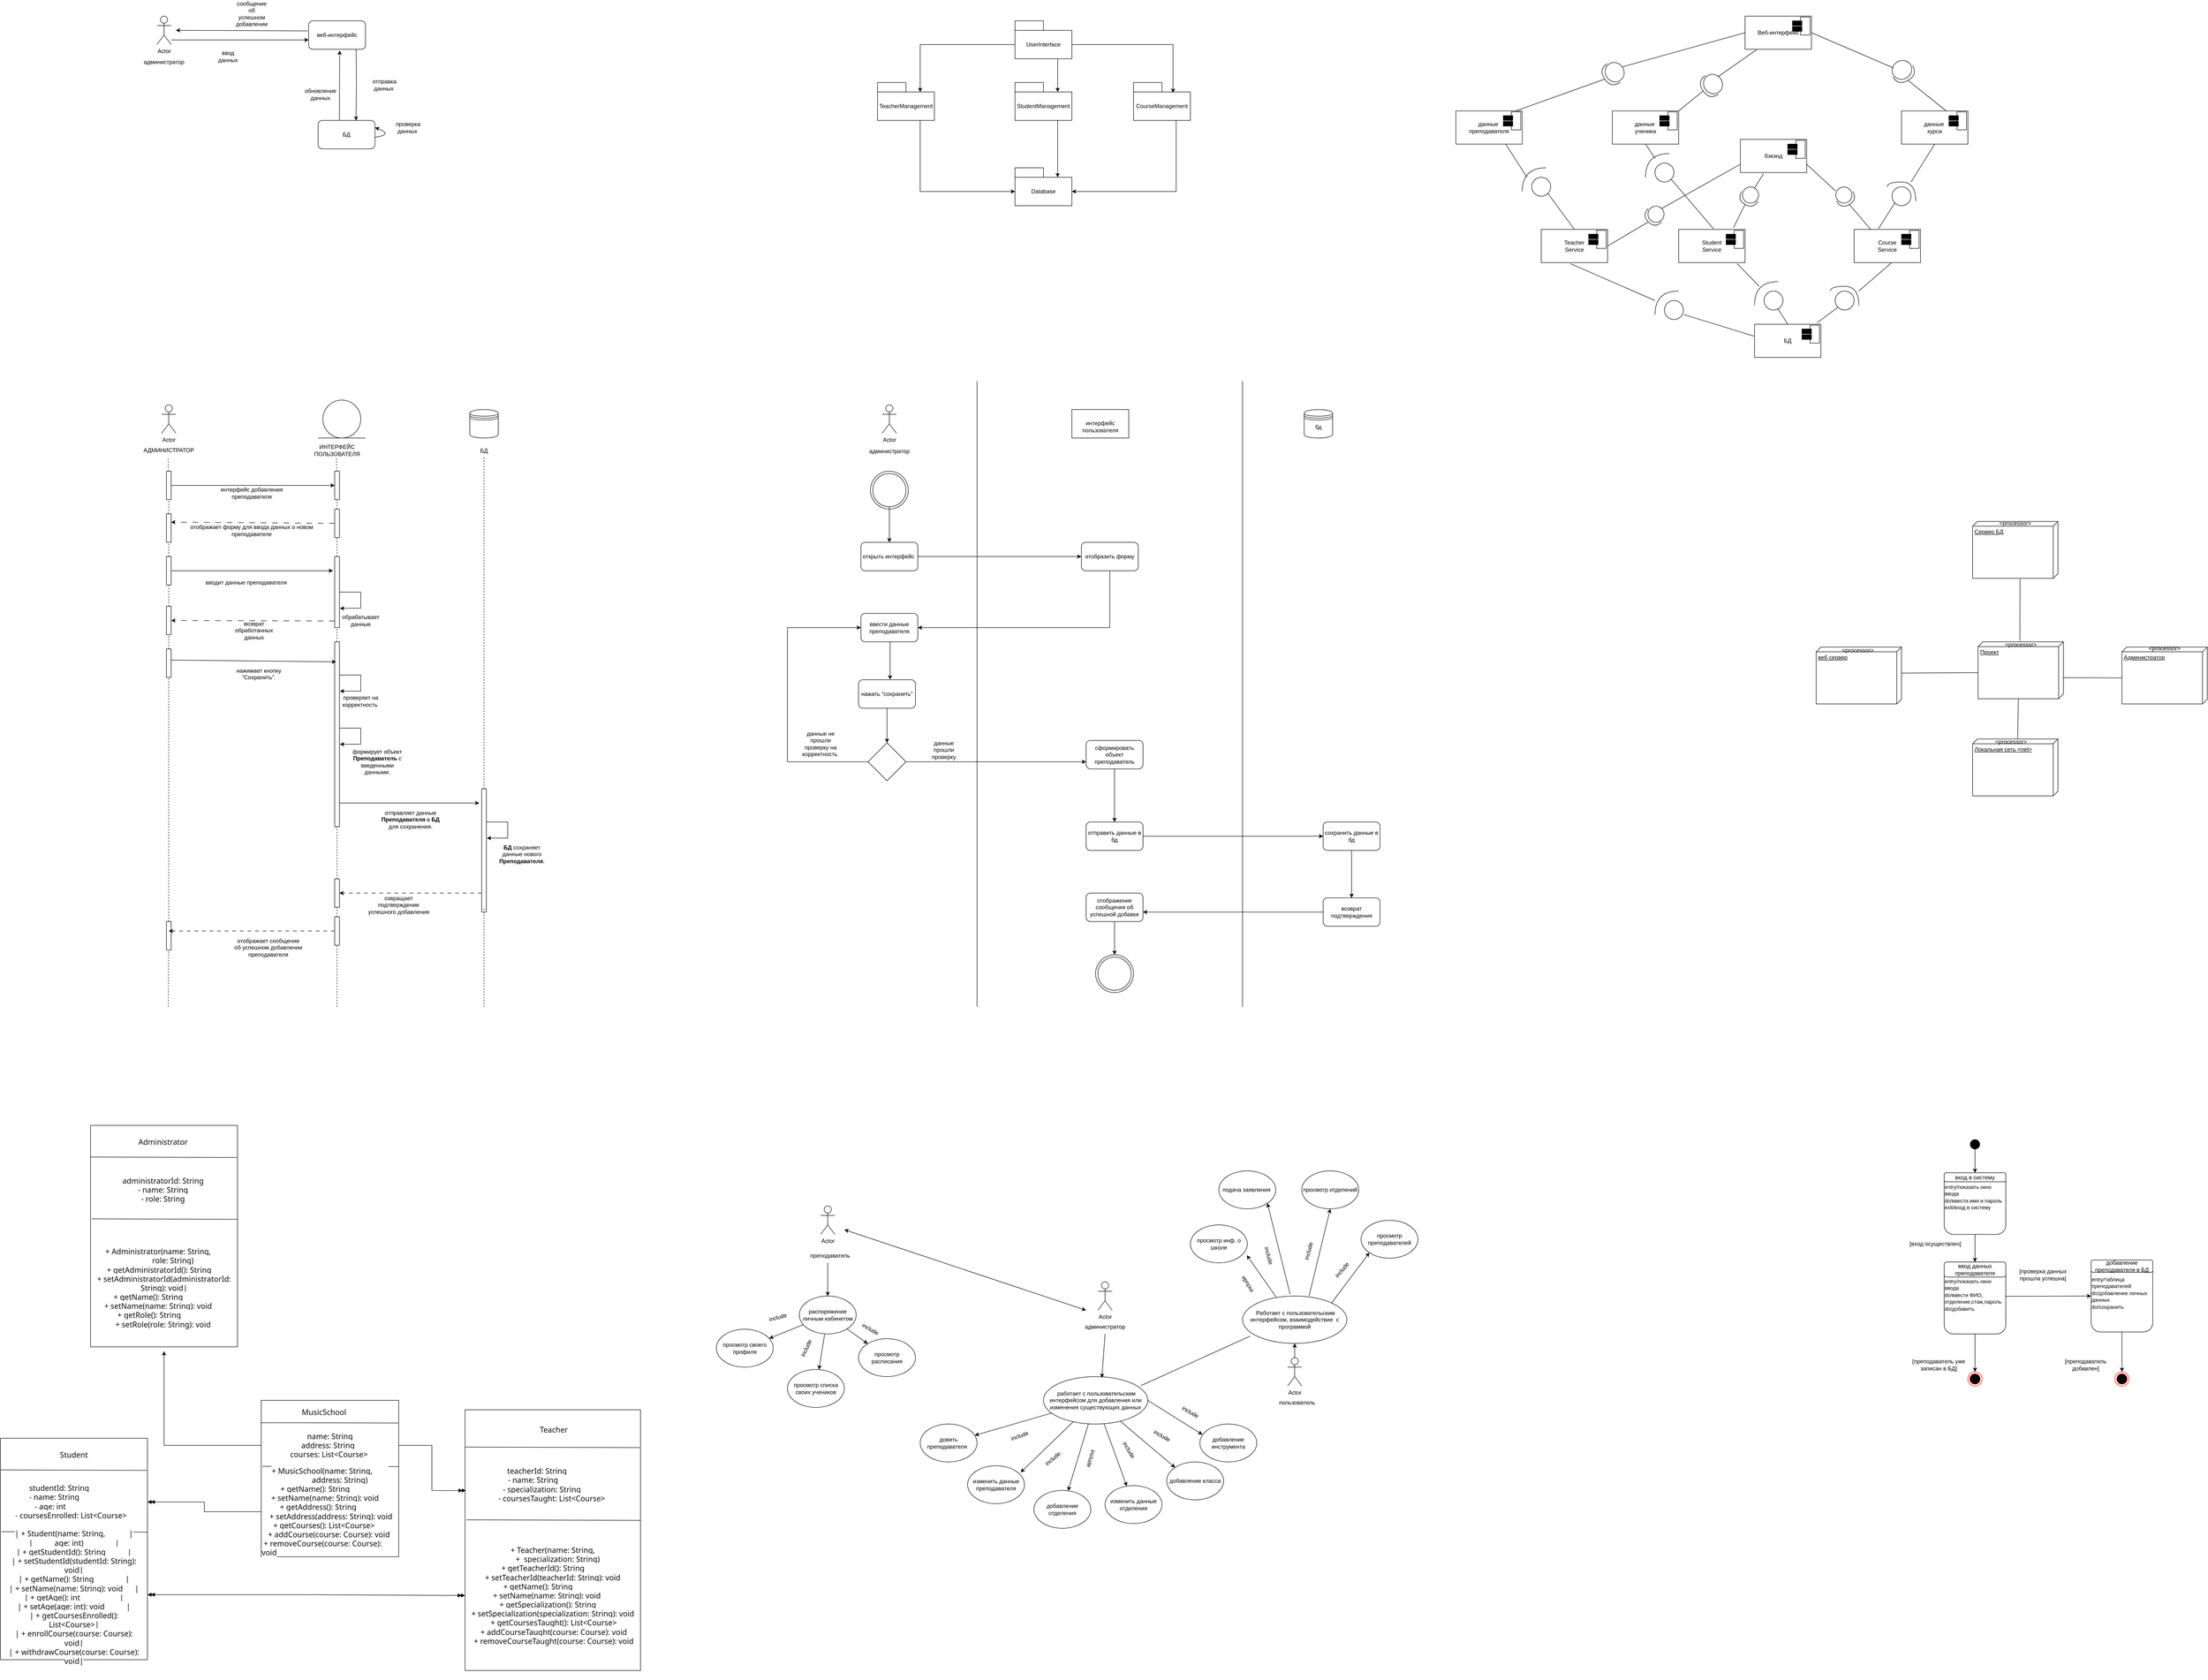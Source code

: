 <mxfile version="24.5.4" type="device">
  <diagram name="Страница — 1" id="exhZ7oQeLbh7rf00Ayd0">
    <mxGraphModel dx="11327" dy="9067" grid="0" gridSize="10" guides="1" tooltips="1" connect="1" arrows="1" fold="1" page="1" pageScale="1" pageWidth="827" pageHeight="1169" math="0" shadow="0">
      <root>
        <mxCell id="0" />
        <mxCell id="1" parent="0" />
        <mxCell id="Cf7AP2VAVoUDhwOr06hZ-6" value="" style="group" parent="1" vertex="1" connectable="0">
          <mxGeometry x="10" y="470" width="290" height="330" as="geometry" />
        </mxCell>
        <mxCell id="Cf7AP2VAVoUDhwOr06hZ-7" value="" style="rounded=0;whiteSpace=wrap;html=1;" parent="Cf7AP2VAVoUDhwOr06hZ-6" vertex="1">
          <mxGeometry width="290" height="330" as="geometry" />
        </mxCell>
        <mxCell id="Cf7AP2VAVoUDhwOr06hZ-8" value="" style="endArrow=none;html=1;rounded=0;exitX=0;exitY=0.143;exitDx=0;exitDy=0;exitPerimeter=0;entryX=0.996;entryY=0.145;entryDx=0;entryDy=0;entryPerimeter=0;" parent="Cf7AP2VAVoUDhwOr06hZ-6" source="Cf7AP2VAVoUDhwOr06hZ-7" target="Cf7AP2VAVoUDhwOr06hZ-7" edge="1">
          <mxGeometry width="50" height="50" relative="1" as="geometry">
            <mxPoint x="10" y="20" as="sourcePoint" />
            <mxPoint x="60" y="-30" as="targetPoint" />
          </mxGeometry>
        </mxCell>
        <mxCell id="Cf7AP2VAVoUDhwOr06hZ-9" value="" style="endArrow=none;html=1;rounded=0;exitX=0.008;exitY=0.422;exitDx=0;exitDy=0;exitPerimeter=0;entryX=1.001;entryY=0.424;entryDx=0;entryDy=0;entryPerimeter=0;" parent="Cf7AP2VAVoUDhwOr06hZ-6" source="Cf7AP2VAVoUDhwOr06hZ-7" target="Cf7AP2VAVoUDhwOr06hZ-7" edge="1">
          <mxGeometry width="50" height="50" relative="1" as="geometry">
            <mxPoint x="50" y="170" as="sourcePoint" />
            <mxPoint x="100" y="120" as="targetPoint" />
          </mxGeometry>
        </mxCell>
        <mxCell id="Cf7AP2VAVoUDhwOr06hZ-10" value="&lt;span style=&quot;color: rgb(13, 13, 13); font-family: Söhne, ui-sans-serif, system-ui, -apple-system, &amp;quot;Segoe UI&amp;quot;, Roboto, Ubuntu, Cantarell, &amp;quot;Noto Sans&amp;quot;, sans-serif, &amp;quot;Helvetica Neue&amp;quot;, Arial, &amp;quot;Apple Color Emoji&amp;quot;, &amp;quot;Segoe UI Emoji&amp;quot;, &amp;quot;Segoe UI Symbol&amp;quot;, &amp;quot;Noto Color Emoji&amp;quot;; font-size: 16px; text-align: start; white-space-collapse: preserve; background-color: rgb(255, 255, 255);&quot;&gt; MusicSchool       &lt;/span&gt;" style="text;html=1;align=center;verticalAlign=middle;whiteSpace=wrap;rounded=0;" parent="Cf7AP2VAVoUDhwOr06hZ-6" vertex="1">
          <mxGeometry width="290" height="50" as="geometry" />
        </mxCell>
        <mxCell id="Cf7AP2VAVoUDhwOr06hZ-11" value="&lt;span style=&quot;color: rgb(13, 13, 13); font-family: Söhne, ui-sans-serif, system-ui, -apple-system, &amp;quot;Segoe UI&amp;quot;, Roboto, Ubuntu, Cantarell, &amp;quot;Noto Sans&amp;quot;, sans-serif, &amp;quot;Helvetica Neue&amp;quot;, Arial, &amp;quot;Apple Color Emoji&amp;quot;, &amp;quot;Segoe UI Emoji&amp;quot;, &amp;quot;Segoe UI Symbol&amp;quot;, &amp;quot;Noto Color Emoji&amp;quot;; font-size: 16px; text-align: start; white-space-collapse: preserve; background-color: rgb(255, 255, 255);&quot;&gt; name: String &lt;/span&gt;&lt;div&gt;&lt;span style=&quot;color: rgb(13, 13, 13); font-family: Söhne, ui-sans-serif, system-ui, -apple-system, &amp;quot;Segoe UI&amp;quot;, Roboto, Ubuntu, Cantarell, &amp;quot;Noto Sans&amp;quot;, sans-serif, &amp;quot;Helvetica Neue&amp;quot;, Arial, &amp;quot;Apple Color Emoji&amp;quot;, &amp;quot;Segoe UI Emoji&amp;quot;, &amp;quot;Segoe UI Symbol&amp;quot;, &amp;quot;Noto Color Emoji&amp;quot;; font-size: 16px; text-align: start; white-space-collapse: preserve; background-color: rgb(255, 255, 255);&quot;&gt;address: String &lt;/span&gt;&lt;span style=&quot;background-color: rgb(255, 255, 255); color: rgb(13, 13, 13); font-family: Söhne, ui-sans-serif, system-ui, -apple-system, &amp;quot;Segoe UI&amp;quot;, Roboto, Ubuntu, Cantarell, &amp;quot;Noto Sans&amp;quot;, sans-serif, &amp;quot;Helvetica Neue&amp;quot;, Arial, &amp;quot;Apple Color Emoji&amp;quot;, &amp;quot;Segoe UI Emoji&amp;quot;, &amp;quot;Segoe UI Symbol&amp;quot;, &amp;quot;Noto Color Emoji&amp;quot;; font-size: 16px; text-align: start; white-space-collapse: preserve;&quot;&gt; &lt;/span&gt;&lt;div&gt;&lt;span style=&quot;background-color: rgb(255, 255, 255); color: rgb(13, 13, 13); font-family: Söhne, ui-sans-serif, system-ui, -apple-system, &amp;quot;Segoe UI&amp;quot;, Roboto, Ubuntu, Cantarell, &amp;quot;Noto Sans&amp;quot;, sans-serif, &amp;quot;Helvetica Neue&amp;quot;, Arial, &amp;quot;Apple Color Emoji&amp;quot;, &amp;quot;Segoe UI Emoji&amp;quot;, &amp;quot;Segoe UI Symbol&amp;quot;, &amp;quot;Noto Color Emoji&amp;quot;; font-size: 16px; text-align: start; white-space-collapse: preserve;&quot;&gt;courses: List&amp;lt;Course&amp;gt; &lt;/span&gt;&lt;/div&gt;&lt;/div&gt;" style="text;html=1;align=center;verticalAlign=middle;whiteSpace=wrap;rounded=0;" parent="Cf7AP2VAVoUDhwOr06hZ-6" vertex="1">
          <mxGeometry y="50" width="290" height="90" as="geometry" />
        </mxCell>
        <mxCell id="Cf7AP2VAVoUDhwOr06hZ-12" value="&lt;span style=&quot;white-space-collapse: preserve; color: rgb(13, 13, 13); font-family: Söhne, ui-sans-serif, system-ui, -apple-system, &amp;quot;Segoe UI&amp;quot;, Roboto, Ubuntu, Cantarell, &amp;quot;Noto Sans&amp;quot;, sans-serif, &amp;quot;Helvetica Neue&amp;quot;, Arial, &amp;quot;Apple Color Emoji&amp;quot;, &amp;quot;Segoe UI Emoji&amp;quot;, &amp;quot;Segoe UI Symbol&amp;quot;, &amp;quot;Noto Color Emoji&amp;quot;; font-size: 16px; text-align: start; background-color: rgb(255, 255, 255);&quot;&gt;+ MusicSchool(name: String,        &lt;br&gt;               address: String)     &lt;br&gt; + getName(): String                &lt;br&gt; + setName(name: String): void      &lt;br&gt; + getAddress(): String             &lt;br&gt; + setAddress(address: String): void&lt;br&gt; + getCourses(): List&amp;lt;Course&amp;gt;       &lt;br&gt; + addCourse(course: Course): void  &lt;/span&gt;&lt;div style=&quot;text-align: left;&quot;&gt;&lt;span style=&quot;color: rgb(13, 13, 13); font-family: Söhne, ui-sans-serif, system-ui, -apple-system, &amp;quot;Segoe UI&amp;quot;, Roboto, Ubuntu, Cantarell, &amp;quot;Noto Sans&amp;quot;, sans-serif, &amp;quot;Helvetica Neue&amp;quot;, Arial, &amp;quot;Apple Color Emoji&amp;quot;, &amp;quot;Segoe UI Emoji&amp;quot;, &amp;quot;Segoe UI Symbol&amp;quot;, &amp;quot;Noto Color Emoji&amp;quot;; font-size: 16px; white-space-collapse: preserve; background-color: rgb(255, 255, 255);&quot;&gt; + removeCourse(course: Course): void&lt;br&gt;&lt;/span&gt;&lt;/div&gt;" style="text;html=1;align=center;verticalAlign=middle;whiteSpace=wrap;rounded=0;" parent="Cf7AP2VAVoUDhwOr06hZ-6" vertex="1">
          <mxGeometry y="140" width="290" height="190" as="geometry" />
        </mxCell>
        <mxCell id="Cf7AP2VAVoUDhwOr06hZ-20" value="" style="group" parent="1" vertex="1" connectable="0">
          <mxGeometry x="440" y="490" width="370" height="550" as="geometry" />
        </mxCell>
        <mxCell id="Cf7AP2VAVoUDhwOr06hZ-21" value="" style="rounded=0;whiteSpace=wrap;html=1;" parent="Cf7AP2VAVoUDhwOr06hZ-20" vertex="1">
          <mxGeometry width="370.0" height="550" as="geometry" />
        </mxCell>
        <mxCell id="Cf7AP2VAVoUDhwOr06hZ-22" value="" style="endArrow=none;html=1;rounded=0;exitX=0;exitY=0.143;exitDx=0;exitDy=0;exitPerimeter=0;entryX=0.996;entryY=0.145;entryDx=0;entryDy=0;entryPerimeter=0;" parent="Cf7AP2VAVoUDhwOr06hZ-20" source="Cf7AP2VAVoUDhwOr06hZ-21" target="Cf7AP2VAVoUDhwOr06hZ-21" edge="1">
          <mxGeometry width="50" height="50" relative="1" as="geometry">
            <mxPoint x="12.759" y="33.333" as="sourcePoint" />
            <mxPoint x="76.552" y="-50" as="targetPoint" />
          </mxGeometry>
        </mxCell>
        <mxCell id="Cf7AP2VAVoUDhwOr06hZ-23" value="" style="endArrow=none;html=1;rounded=0;exitX=0.008;exitY=0.422;exitDx=0;exitDy=0;exitPerimeter=0;entryX=1.001;entryY=0.424;entryDx=0;entryDy=0;entryPerimeter=0;" parent="Cf7AP2VAVoUDhwOr06hZ-20" source="Cf7AP2VAVoUDhwOr06hZ-21" target="Cf7AP2VAVoUDhwOr06hZ-21" edge="1">
          <mxGeometry width="50" height="50" relative="1" as="geometry">
            <mxPoint x="63.793" y="283.333" as="sourcePoint" />
            <mxPoint x="127.586" y="200" as="targetPoint" />
          </mxGeometry>
        </mxCell>
        <mxCell id="Cf7AP2VAVoUDhwOr06hZ-24" value="&lt;span style=&quot;color: rgb(13, 13, 13); font-family: Söhne, ui-sans-serif, system-ui, -apple-system, &amp;quot;Segoe UI&amp;quot;, Roboto, Ubuntu, Cantarell, &amp;quot;Noto Sans&amp;quot;, sans-serif, &amp;quot;Helvetica Neue&amp;quot;, Arial, &amp;quot;Apple Color Emoji&amp;quot;, &amp;quot;Segoe UI Emoji&amp;quot;, &amp;quot;Segoe UI Symbol&amp;quot;, &amp;quot;Noto Color Emoji&amp;quot;; font-size: 16px; text-align: start; white-space-collapse: preserve; background-color: rgb(255, 255, 255);&quot;&gt;  Teacher &lt;/span&gt;" style="text;html=1;align=center;verticalAlign=middle;whiteSpace=wrap;rounded=0;" parent="Cf7AP2VAVoUDhwOr06hZ-20" vertex="1">
          <mxGeometry width="370.0" height="83.333" as="geometry" />
        </mxCell>
        <mxCell id="Cf7AP2VAVoUDhwOr06hZ-25" value="&lt;span style=&quot;color: rgb(13, 13, 13); font-family: Söhne, ui-sans-serif, system-ui, -apple-system, &amp;quot;Segoe UI&amp;quot;, Roboto, Ubuntu, Cantarell, &amp;quot;Noto Sans&amp;quot;, sans-serif, &amp;quot;Helvetica Neue&amp;quot;, Arial, &amp;quot;Apple Color Emoji&amp;quot;, &amp;quot;Segoe UI Emoji&amp;quot;, &amp;quot;Segoe UI Symbol&amp;quot;, &amp;quot;Noto Color Emoji&amp;quot;; font-size: 16px; text-align: start; white-space-collapse: preserve; background-color: rgb(255, 255, 255);&quot;&gt;teacherId: String                &lt;/span&gt;&lt;br style=&quot;color: rgb(13, 13, 13); font-family: Söhne, ui-sans-serif, system-ui, -apple-system, &amp;quot;Segoe UI&amp;quot;, Roboto, Ubuntu, Cantarell, &amp;quot;Noto Sans&amp;quot;, sans-serif, &amp;quot;Helvetica Neue&amp;quot;, Arial, &amp;quot;Apple Color Emoji&amp;quot;, &amp;quot;Segoe UI Emoji&amp;quot;, &amp;quot;Segoe UI Symbol&amp;quot;, &amp;quot;Noto Color Emoji&amp;quot;; font-size: 16px; text-align: start; white-space-collapse: preserve;&quot;&gt;&lt;span style=&quot;color: rgb(13, 13, 13); font-family: Söhne, ui-sans-serif, system-ui, -apple-system, &amp;quot;Segoe UI&amp;quot;, Roboto, Ubuntu, Cantarell, &amp;quot;Noto Sans&amp;quot;, sans-serif, &amp;quot;Helvetica Neue&amp;quot;, Arial, &amp;quot;Apple Color Emoji&amp;quot;, &amp;quot;Segoe UI Emoji&amp;quot;, &amp;quot;Segoe UI Symbol&amp;quot;, &amp;quot;Noto Color Emoji&amp;quot;; font-size: 16px; text-align: start; white-space-collapse: preserve; background-color: rgb(255, 255, 255);&quot;&gt; - name: String                     &lt;/span&gt;&lt;br style=&quot;color: rgb(13, 13, 13); font-family: Söhne, ui-sans-serif, system-ui, -apple-system, &amp;quot;Segoe UI&amp;quot;, Roboto, Ubuntu, Cantarell, &amp;quot;Noto Sans&amp;quot;, sans-serif, &amp;quot;Helvetica Neue&amp;quot;, Arial, &amp;quot;Apple Color Emoji&amp;quot;, &amp;quot;Segoe UI Emoji&amp;quot;, &amp;quot;Segoe UI Symbol&amp;quot;, &amp;quot;Noto Color Emoji&amp;quot;; font-size: 16px; text-align: start; white-space-collapse: preserve;&quot;&gt;&lt;span style=&quot;color: rgb(13, 13, 13); font-family: Söhne, ui-sans-serif, system-ui, -apple-system, &amp;quot;Segoe UI&amp;quot;, Roboto, Ubuntu, Cantarell, &amp;quot;Noto Sans&amp;quot;, sans-serif, &amp;quot;Helvetica Neue&amp;quot;, Arial, &amp;quot;Apple Color Emoji&amp;quot;, &amp;quot;Segoe UI Emoji&amp;quot;, &amp;quot;Segoe UI Symbol&amp;quot;, &amp;quot;Noto Color Emoji&amp;quot;; font-size: 16px; text-align: start; white-space-collapse: preserve; background-color: rgb(255, 255, 255);&quot;&gt;- specialization: String           &lt;/span&gt;&lt;br style=&quot;color: rgb(13, 13, 13); font-family: Söhne, ui-sans-serif, system-ui, -apple-system, &amp;quot;Segoe UI&amp;quot;, Roboto, Ubuntu, Cantarell, &amp;quot;Noto Sans&amp;quot;, sans-serif, &amp;quot;Helvetica Neue&amp;quot;, Arial, &amp;quot;Apple Color Emoji&amp;quot;, &amp;quot;Segoe UI Emoji&amp;quot;, &amp;quot;Segoe UI Symbol&amp;quot;, &amp;quot;Noto Color Emoji&amp;quot;; font-size: 16px; text-align: start; white-space-collapse: preserve;&quot;&gt;&lt;span style=&quot;color: rgb(13, 13, 13); font-family: Söhne, ui-sans-serif, system-ui, -apple-system, &amp;quot;Segoe UI&amp;quot;, Roboto, Ubuntu, Cantarell, &amp;quot;Noto Sans&amp;quot;, sans-serif, &amp;quot;Helvetica Neue&amp;quot;, Arial, &amp;quot;Apple Color Emoji&amp;quot;, &amp;quot;Segoe UI Emoji&amp;quot;, &amp;quot;Segoe UI Symbol&amp;quot;, &amp;quot;Noto Color Emoji&amp;quot;; font-size: 16px; text-align: start; white-space-collapse: preserve; background-color: rgb(255, 255, 255);&quot;&gt;- coursesTaught: List&amp;lt;Course&amp;gt; &lt;/span&gt;" style="text;html=1;align=center;verticalAlign=middle;whiteSpace=wrap;rounded=0;" parent="Cf7AP2VAVoUDhwOr06hZ-20" vertex="1">
          <mxGeometry y="83.333" width="370.0" height="150" as="geometry" />
        </mxCell>
        <mxCell id="Cf7AP2VAVoUDhwOr06hZ-26" value="&lt;span style=&quot;color: rgb(13, 13, 13); font-family: Söhne, ui-sans-serif, system-ui, -apple-system, &amp;quot;Segoe UI&amp;quot;, Roboto, Ubuntu, Cantarell, &amp;quot;Noto Sans&amp;quot;, sans-serif, &amp;quot;Helvetica Neue&amp;quot;, Arial, &amp;quot;Apple Color Emoji&amp;quot;, &amp;quot;Segoe UI Emoji&amp;quot;, &amp;quot;Segoe UI Symbol&amp;quot;, &amp;quot;Noto Color Emoji&amp;quot;; font-size: 16px; text-align: start; white-space-collapse: preserve; background-color: rgb(255, 255, 255);&quot;&gt;+ Teacher(name: String,&lt;/span&gt;&lt;div&gt;&lt;span style=&quot;color: rgb(13, 13, 13); font-family: Söhne, ui-sans-serif, system-ui, -apple-system, &amp;quot;Segoe UI&amp;quot;, Roboto, Ubuntu, Cantarell, &amp;quot;Noto Sans&amp;quot;, sans-serif, &amp;quot;Helvetica Neue&amp;quot;, Arial, &amp;quot;Apple Color Emoji&amp;quot;, &amp;quot;Segoe UI Emoji&amp;quot;, &amp;quot;Segoe UI Symbol&amp;quot;, &amp;quot;Noto Color Emoji&amp;quot;; font-size: 16px; text-align: start; white-space-collapse: preserve; background-color: rgb(255, 255, 255);&quot;&gt;      +  specialization: String) &lt;/span&gt;&lt;br style=&quot;color: rgb(13, 13, 13); font-family: Söhne, ui-sans-serif, system-ui, -apple-system, &amp;quot;Segoe UI&amp;quot;, Roboto, Ubuntu, Cantarell, &amp;quot;Noto Sans&amp;quot;, sans-serif, &amp;quot;Helvetica Neue&amp;quot;, Arial, &amp;quot;Apple Color Emoji&amp;quot;, &amp;quot;Segoe UI Emoji&amp;quot;, &amp;quot;Segoe UI Symbol&amp;quot;, &amp;quot;Noto Color Emoji&amp;quot;; font-size: 16px; text-align: start; white-space-collapse: preserve;&quot;&gt;&lt;span style=&quot;color: rgb(13, 13, 13); font-family: Söhne, ui-sans-serif, system-ui, -apple-system, &amp;quot;Segoe UI&amp;quot;, Roboto, Ubuntu, Cantarell, &amp;quot;Noto Sans&amp;quot;, sans-serif, &amp;quot;Helvetica Neue&amp;quot;, Arial, &amp;quot;Apple Color Emoji&amp;quot;, &amp;quot;Segoe UI Emoji&amp;quot;, &amp;quot;Segoe UI Symbol&amp;quot;, &amp;quot;Noto Color Emoji&amp;quot;; font-size: 16px; text-align: start; white-space-collapse: preserve; background-color: rgb(255, 255, 255);&quot;&gt; + getTeacherId(): String           &lt;/span&gt;&lt;br style=&quot;color: rgb(13, 13, 13); font-family: Söhne, ui-sans-serif, system-ui, -apple-system, &amp;quot;Segoe UI&amp;quot;, Roboto, Ubuntu, Cantarell, &amp;quot;Noto Sans&amp;quot;, sans-serif, &amp;quot;Helvetica Neue&amp;quot;, Arial, &amp;quot;Apple Color Emoji&amp;quot;, &amp;quot;Segoe UI Emoji&amp;quot;, &amp;quot;Segoe UI Symbol&amp;quot;, &amp;quot;Noto Color Emoji&amp;quot;; font-size: 16px; text-align: start; white-space-collapse: preserve;&quot;&gt;&lt;span style=&quot;color: rgb(13, 13, 13); font-family: Söhne, ui-sans-serif, system-ui, -apple-system, &amp;quot;Segoe UI&amp;quot;, Roboto, Ubuntu, Cantarell, &amp;quot;Noto Sans&amp;quot;, sans-serif, &amp;quot;Helvetica Neue&amp;quot;, Arial, &amp;quot;Apple Color Emoji&amp;quot;, &amp;quot;Segoe UI Emoji&amp;quot;, &amp;quot;Segoe UI Symbol&amp;quot;, &amp;quot;Noto Color Emoji&amp;quot;; font-size: 16px; text-align: start; white-space-collapse: preserve; background-color: rgb(255, 255, 255);&quot;&gt;+ setTeacherId(teacherId: String): void&lt;/span&gt;&lt;br style=&quot;color: rgb(13, 13, 13); font-family: Söhne, ui-sans-serif, system-ui, -apple-system, &amp;quot;Segoe UI&amp;quot;, Roboto, Ubuntu, Cantarell, &amp;quot;Noto Sans&amp;quot;, sans-serif, &amp;quot;Helvetica Neue&amp;quot;, Arial, &amp;quot;Apple Color Emoji&amp;quot;, &amp;quot;Segoe UI Emoji&amp;quot;, &amp;quot;Segoe UI Symbol&amp;quot;, &amp;quot;Noto Color Emoji&amp;quot;; font-size: 16px; text-align: start; white-space-collapse: preserve;&quot;&gt;&lt;span style=&quot;color: rgb(13, 13, 13); font-family: Söhne, ui-sans-serif, system-ui, -apple-system, &amp;quot;Segoe UI&amp;quot;, Roboto, Ubuntu, Cantarell, &amp;quot;Noto Sans&amp;quot;, sans-serif, &amp;quot;Helvetica Neue&amp;quot;, Arial, &amp;quot;Apple Color Emoji&amp;quot;, &amp;quot;Segoe UI Emoji&amp;quot;, &amp;quot;Segoe UI Symbol&amp;quot;, &amp;quot;Noto Color Emoji&amp;quot;; font-size: 16px; text-align: start; white-space-collapse: preserve; background-color: rgb(255, 255, 255);&quot;&gt; + getName(): String                &lt;/span&gt;&lt;br style=&quot;color: rgb(13, 13, 13); font-family: Söhne, ui-sans-serif, system-ui, -apple-system, &amp;quot;Segoe UI&amp;quot;, Roboto, Ubuntu, Cantarell, &amp;quot;Noto Sans&amp;quot;, sans-serif, &amp;quot;Helvetica Neue&amp;quot;, Arial, &amp;quot;Apple Color Emoji&amp;quot;, &amp;quot;Segoe UI Emoji&amp;quot;, &amp;quot;Segoe UI Symbol&amp;quot;, &amp;quot;Noto Color Emoji&amp;quot;; font-size: 16px; text-align: start; white-space-collapse: preserve;&quot;&gt;&lt;span style=&quot;color: rgb(13, 13, 13); font-family: Söhne, ui-sans-serif, system-ui, -apple-system, &amp;quot;Segoe UI&amp;quot;, Roboto, Ubuntu, Cantarell, &amp;quot;Noto Sans&amp;quot;, sans-serif, &amp;quot;Helvetica Neue&amp;quot;, Arial, &amp;quot;Apple Color Emoji&amp;quot;, &amp;quot;Segoe UI Emoji&amp;quot;, &amp;quot;Segoe UI Symbol&amp;quot;, &amp;quot;Noto Color Emoji&amp;quot;; font-size: 16px; text-align: start; white-space-collapse: preserve; background-color: rgb(255, 255, 255);&quot;&gt;+ setName(name: String): void      &lt;/span&gt;&lt;br style=&quot;color: rgb(13, 13, 13); font-family: Söhne, ui-sans-serif, system-ui, -apple-system, &amp;quot;Segoe UI&amp;quot;, Roboto, Ubuntu, Cantarell, &amp;quot;Noto Sans&amp;quot;, sans-serif, &amp;quot;Helvetica Neue&amp;quot;, Arial, &amp;quot;Apple Color Emoji&amp;quot;, &amp;quot;Segoe UI Emoji&amp;quot;, &amp;quot;Segoe UI Symbol&amp;quot;, &amp;quot;Noto Color Emoji&amp;quot;; font-size: 16px; text-align: start; white-space-collapse: preserve;&quot;&gt;&lt;span style=&quot;color: rgb(13, 13, 13); font-family: Söhne, ui-sans-serif, system-ui, -apple-system, &amp;quot;Segoe UI&amp;quot;, Roboto, Ubuntu, Cantarell, &amp;quot;Noto Sans&amp;quot;, sans-serif, &amp;quot;Helvetica Neue&amp;quot;, Arial, &amp;quot;Apple Color Emoji&amp;quot;, &amp;quot;Segoe UI Emoji&amp;quot;, &amp;quot;Segoe UI Symbol&amp;quot;, &amp;quot;Noto Color Emoji&amp;quot;; font-size: 16px; text-align: start; white-space-collapse: preserve; background-color: rgb(255, 255, 255);&quot;&gt; + getSpecialization(): String      &lt;/span&gt;&lt;br style=&quot;color: rgb(13, 13, 13); font-family: Söhne, ui-sans-serif, system-ui, -apple-system, &amp;quot;Segoe UI&amp;quot;, Roboto, Ubuntu, Cantarell, &amp;quot;Noto Sans&amp;quot;, sans-serif, &amp;quot;Helvetica Neue&amp;quot;, Arial, &amp;quot;Apple Color Emoji&amp;quot;, &amp;quot;Segoe UI Emoji&amp;quot;, &amp;quot;Segoe UI Symbol&amp;quot;, &amp;quot;Noto Color Emoji&amp;quot;; font-size: 16px; text-align: start; white-space-collapse: preserve;&quot;&gt;&lt;span style=&quot;color: rgb(13, 13, 13); font-family: Söhne, ui-sans-serif, system-ui, -apple-system, &amp;quot;Segoe UI&amp;quot;, Roboto, Ubuntu, Cantarell, &amp;quot;Noto Sans&amp;quot;, sans-serif, &amp;quot;Helvetica Neue&amp;quot;, Arial, &amp;quot;Apple Color Emoji&amp;quot;, &amp;quot;Segoe UI Emoji&amp;quot;, &amp;quot;Segoe UI Symbol&amp;quot;, &amp;quot;Noto Color Emoji&amp;quot;; font-size: 16px; text-align: start; white-space-collapse: preserve; background-color: rgb(255, 255, 255);&quot;&gt;+ setSpecialization(specialization: String): void&lt;/span&gt;&lt;div&gt;&lt;span style=&quot;color: rgb(13, 13, 13); font-family: Söhne, ui-sans-serif, system-ui, -apple-system, &amp;quot;Segoe UI&amp;quot;, Roboto, Ubuntu, Cantarell, &amp;quot;Noto Sans&amp;quot;, sans-serif, &amp;quot;Helvetica Neue&amp;quot;, Arial, &amp;quot;Apple Color Emoji&amp;quot;, &amp;quot;Segoe UI Emoji&amp;quot;, &amp;quot;Segoe UI Symbol&amp;quot;, &amp;quot;Noto Color Emoji&amp;quot;; font-size: 16px; text-align: start; white-space-collapse: preserve; background-color: rgb(255, 255, 255);&quot;&gt; + getCoursesTaught(): List&amp;lt;Course&amp;gt;&lt;/span&gt;&lt;br style=&quot;color: rgb(13, 13, 13); font-family: Söhne, ui-sans-serif, system-ui, -apple-system, &amp;quot;Segoe UI&amp;quot;, Roboto, Ubuntu, Cantarell, &amp;quot;Noto Sans&amp;quot;, sans-serif, &amp;quot;Helvetica Neue&amp;quot;, Arial, &amp;quot;Apple Color Emoji&amp;quot;, &amp;quot;Segoe UI Emoji&amp;quot;, &amp;quot;Segoe UI Symbol&amp;quot;, &amp;quot;Noto Color Emoji&amp;quot;; font-size: 16px; text-align: start; white-space-collapse: preserve;&quot;&gt;&lt;span style=&quot;color: rgb(13, 13, 13); font-family: Söhne, ui-sans-serif, system-ui, -apple-system, &amp;quot;Segoe UI&amp;quot;, Roboto, Ubuntu, Cantarell, &amp;quot;Noto Sans&amp;quot;, sans-serif, &amp;quot;Helvetica Neue&amp;quot;, Arial, &amp;quot;Apple Color Emoji&amp;quot;, &amp;quot;Segoe UI Emoji&amp;quot;, &amp;quot;Segoe UI Symbol&amp;quot;, &amp;quot;Noto Color Emoji&amp;quot;; font-size: 16px; text-align: start; white-space-collapse: preserve; background-color: rgb(255, 255, 255);&quot;&gt; + addCourseTaught(course: Course): void&lt;/span&gt;&lt;br style=&quot;color: rgb(13, 13, 13); font-family: Söhne, ui-sans-serif, system-ui, -apple-system, &amp;quot;Segoe UI&amp;quot;, Roboto, Ubuntu, Cantarell, &amp;quot;Noto Sans&amp;quot;, sans-serif, &amp;quot;Helvetica Neue&amp;quot;, Arial, &amp;quot;Apple Color Emoji&amp;quot;, &amp;quot;Segoe UI Emoji&amp;quot;, &amp;quot;Segoe UI Symbol&amp;quot;, &amp;quot;Noto Color Emoji&amp;quot;; font-size: 16px; text-align: start; white-space-collapse: preserve;&quot;&gt;&lt;span style=&quot;color: rgb(13, 13, 13); font-family: Söhne, ui-sans-serif, system-ui, -apple-system, &amp;quot;Segoe UI&amp;quot;, Roboto, Ubuntu, Cantarell, &amp;quot;Noto Sans&amp;quot;, sans-serif, &amp;quot;Helvetica Neue&amp;quot;, Arial, &amp;quot;Apple Color Emoji&amp;quot;, &amp;quot;Segoe UI Emoji&amp;quot;, &amp;quot;Segoe UI Symbol&amp;quot;, &amp;quot;Noto Color Emoji&amp;quot;; font-size: 16px; text-align: start; white-space-collapse: preserve; background-color: rgb(255, 255, 255);&quot;&gt; + removeCourseTaught(course: Course): void&lt;/span&gt;&lt;/div&gt;&lt;/div&gt;" style="text;html=1;align=center;verticalAlign=middle;whiteSpace=wrap;rounded=0;" parent="Cf7AP2VAVoUDhwOr06hZ-20" vertex="1">
          <mxGeometry y="233.333" width="370.0" height="316.667" as="geometry" />
        </mxCell>
        <mxCell id="Cf7AP2VAVoUDhwOr06hZ-28" value="" style="group" parent="1" vertex="1" connectable="0">
          <mxGeometry x="-540" y="550" width="310" height="490" as="geometry" />
        </mxCell>
        <mxCell id="Cf7AP2VAVoUDhwOr06hZ-29" value="" style="rounded=0;whiteSpace=wrap;html=1;" parent="Cf7AP2VAVoUDhwOr06hZ-28" vertex="1">
          <mxGeometry width="310" height="467.209" as="geometry" />
        </mxCell>
        <mxCell id="Cf7AP2VAVoUDhwOr06hZ-30" value="" style="endArrow=none;html=1;rounded=0;exitX=0;exitY=0.143;exitDx=0;exitDy=0;exitPerimeter=0;entryX=0.996;entryY=0.145;entryDx=0;entryDy=0;entryPerimeter=0;" parent="Cf7AP2VAVoUDhwOr06hZ-28" source="Cf7AP2VAVoUDhwOr06hZ-29" target="Cf7AP2VAVoUDhwOr06hZ-29" edge="1">
          <mxGeometry width="50" height="50" relative="1" as="geometry">
            <mxPoint x="10.69" y="28.316" as="sourcePoint" />
            <mxPoint x="64.138" y="-42.474" as="targetPoint" />
          </mxGeometry>
        </mxCell>
        <mxCell id="Cf7AP2VAVoUDhwOr06hZ-31" value="" style="endArrow=none;html=1;rounded=0;exitX=0.008;exitY=0.422;exitDx=0;exitDy=0;exitPerimeter=0;entryX=1.001;entryY=0.424;entryDx=0;entryDy=0;entryPerimeter=0;" parent="Cf7AP2VAVoUDhwOr06hZ-28" source="Cf7AP2VAVoUDhwOr06hZ-29" target="Cf7AP2VAVoUDhwOr06hZ-29" edge="1">
          <mxGeometry width="50" height="50" relative="1" as="geometry">
            <mxPoint x="53.448" y="240.684" as="sourcePoint" />
            <mxPoint x="106.897" y="169.894" as="targetPoint" />
          </mxGeometry>
        </mxCell>
        <mxCell id="Cf7AP2VAVoUDhwOr06hZ-32" value="&lt;div style=&quot;text-align: start;&quot;&gt;&lt;font face=&quot;Söhne, ui-sans-serif, system-ui, -apple-system, Segoe UI, Roboto, Ubuntu, Cantarell, Noto Sans, sans-serif, Helvetica Neue, Arial, Apple Color Emoji, Segoe UI Emoji, Segoe UI Symbol, Noto Color Emoji&quot; color=&quot;#0d0d0d&quot;&gt;&lt;span style=&quot;font-size: 16px; white-space-collapse: preserve; background-color: rgb(255, 255, 255);&quot;&gt;Student&lt;/span&gt;&lt;/font&gt;&lt;/div&gt;" style="text;html=1;align=center;verticalAlign=middle;whiteSpace=wrap;rounded=0;" parent="Cf7AP2VAVoUDhwOr06hZ-28" vertex="1">
          <mxGeometry width="310" height="70.789" as="geometry" />
        </mxCell>
        <mxCell id="Cf7AP2VAVoUDhwOr06hZ-33" value="&lt;span style=&quot;color: rgb(13, 13, 13); font-family: Söhne, ui-sans-serif, system-ui, -apple-system, &amp;quot;Segoe UI&amp;quot;, Roboto, Ubuntu, Cantarell, &amp;quot;Noto Sans&amp;quot;, sans-serif, &amp;quot;Helvetica Neue&amp;quot;, Arial, &amp;quot;Apple Color Emoji&amp;quot;, &amp;quot;Segoe UI Emoji&amp;quot;, &amp;quot;Segoe UI Symbol&amp;quot;, &amp;quot;Noto Color Emoji&amp;quot;; font-size: 16px; text-align: start; white-space-collapse: preserve; background-color: rgb(255, 255, 255);&quot;&gt; studentId: String                &lt;br/&gt; - name: String                     &lt;br/&gt; - age: int                         &lt;br/&gt; - coursesEnrolled: List&amp;lt;Course&amp;gt;    &lt;/span&gt;" style="text;html=1;align=center;verticalAlign=middle;whiteSpace=wrap;rounded=0;" parent="Cf7AP2VAVoUDhwOr06hZ-28" vertex="1">
          <mxGeometry y="70.789" width="310" height="127.421" as="geometry" />
        </mxCell>
        <mxCell id="Cf7AP2VAVoUDhwOr06hZ-34" value="&#xa;&lt;span style=&quot;color: rgb(13, 13, 13); font-family: Söhne, ui-sans-serif, system-ui, -apple-system, &amp;quot;Segoe UI&amp;quot;, Roboto, Ubuntu, Cantarell, &amp;quot;Noto Sans&amp;quot;, sans-serif, &amp;quot;Helvetica Neue&amp;quot;, Arial, &amp;quot;Apple Color Emoji&amp;quot;, &amp;quot;Segoe UI Emoji&amp;quot;, &amp;quot;Segoe UI Symbol&amp;quot;, &amp;quot;Noto Color Emoji&amp;quot;; font-size: 16px; font-style: normal; font-variant-ligatures: normal; font-variant-caps: normal; font-weight: 400; letter-spacing: normal; orphans: 2; text-align: start; text-indent: 0px; text-transform: none; widows: 2; word-spacing: 0px; -webkit-text-stroke-width: 0px; white-space: pre-wrap; background-color: rgb(255, 255, 255); text-decoration-thickness: initial; text-decoration-style: initial; text-decoration-color: initial; display: inline !important; float: none;&quot;&gt;| + Student(name: String,            |&#xa;|           age: int)                |&#xa;| + getStudentId(): String           |&#xa;| + setStudentId(studentId: String): void|&#xa;| + getName(): String                |&#xa;| + setName(name: String): void      |&#xa;| + getAge(): int                    |&#xa;| + setAge(age: int): void           |&#xa;| + getCoursesEnrolled(): List&amp;lt;Course&amp;gt;|&#xa;| + enrollCourse(course: Course): void|&#xa;| + withdrawCourse(course: Course): void|&lt;/span&gt;&#xa;&#xa;" style="text;html=1;align=center;verticalAlign=middle;whiteSpace=wrap;rounded=0;" parent="Cf7AP2VAVoUDhwOr06hZ-28" vertex="1">
          <mxGeometry x="10" y="210" width="290" height="266.51" as="geometry" />
        </mxCell>
        <mxCell id="Cf7AP2VAVoUDhwOr06hZ-35" value="" style="rounded=0;whiteSpace=wrap;html=1;" parent="1" vertex="1">
          <mxGeometry x="-350" y="-110" width="310" height="467.209" as="geometry" />
        </mxCell>
        <mxCell id="Cf7AP2VAVoUDhwOr06hZ-36" value="" style="endArrow=none;html=1;rounded=0;exitX=0;exitY=0.143;exitDx=0;exitDy=0;exitPerimeter=0;entryX=0.996;entryY=0.145;entryDx=0;entryDy=0;entryPerimeter=0;" parent="1" source="Cf7AP2VAVoUDhwOr06hZ-35" target="Cf7AP2VAVoUDhwOr06hZ-35" edge="1">
          <mxGeometry width="50" height="50" relative="1" as="geometry">
            <mxPoint x="-339.31" y="-81.684" as="sourcePoint" />
            <mxPoint x="-285.862" y="-152.474" as="targetPoint" />
          </mxGeometry>
        </mxCell>
        <mxCell id="Cf7AP2VAVoUDhwOr06hZ-37" value="" style="endArrow=none;html=1;rounded=0;exitX=0.008;exitY=0.422;exitDx=0;exitDy=0;exitPerimeter=0;entryX=1.001;entryY=0.424;entryDx=0;entryDy=0;entryPerimeter=0;" parent="1" source="Cf7AP2VAVoUDhwOr06hZ-35" target="Cf7AP2VAVoUDhwOr06hZ-35" edge="1">
          <mxGeometry width="50" height="50" relative="1" as="geometry">
            <mxPoint x="-296.552" y="130.684" as="sourcePoint" />
            <mxPoint x="-243.103" y="59.894" as="targetPoint" />
          </mxGeometry>
        </mxCell>
        <mxCell id="Cf7AP2VAVoUDhwOr06hZ-38" value="&lt;div style=&quot;text-align: start;&quot;&gt;&lt;span style=&quot;color: rgba(0, 0, 0, 0); font-family: monospace; font-size: 0px; text-wrap: nowrap;&quot;&gt;%3CmxGraphModel%3E%3Croot%3E%3CmxCell%20id%3D%220%22%2F%3E%3CmxCell%20id%3D%221%22%20parent%3D%220%22%2F%3E%3CmxCell%20id%3D%222%22%20value%3D%22%22%20style%3D%22rounded%3D0%3BwhiteSpace%3Dwrap%3Bhtml%3D1%3B%22%20vertex%3D%221%22%20parent%3D%221%22%3E%3CmxGeometry%20x%3D%22-40%22%20y%3D%221090%22%20width%3D%22310%22%20height%3D%22467.209%22%20as%3D%22geometry%22%2F%3E%3C%2FmxCell%3E%3CmxCell%20id%3D%223%22%20value%3D%22%22%20style%3D%22endArrow%3Dnone%3Bhtml%3D1%3Brounded%3D0%3BexitX%3D0%3BexitY%3D0.143%3BexitDx%3D0%3BexitDy%3D0%3BexitPerimeter%3D0%3BentryX%3D0.996%3BentryY%3D0.145%3BentryDx%3D0%3BentryDy%3D0%3BentryPerimeter%3D0%3B%22%20edge%3D%221%22%20source%3D%222%22%20target%3D%222%22%20parent%3D%221%22%3E%3CmxGeometry%20width%3D%2250%22%20height%3D%2250%22%20relative%3D%221%22%20as%3D%22geometry%22%3E%3CmxPoint%20x%3D%22-29.31%22%20y%3D%221118.316%22%20as%3D%22sourcePoint%22%2F%3E%3CmxPoint%20x%3D%2224.138%22%20y%3D%221047.526%22%20as%3D%22targetPoint%22%2F%3E%3C%2FmxGeometry%3E%3C%2FmxCell%3E%3CmxCell%20id%3D%224%22%20value%3D%22%22%20style%3D%22endArrow%3Dnone%3Bhtml%3D1%3Brounded%3D0%3BexitX%3D0.008%3BexitY%3D0.422%3BexitDx%3D0%3BexitDy%3D0%3BexitPerimeter%3D0%3BentryX%3D1.001%3BentryY%3D0.424%3BentryDx%3D0%3BentryDy%3D0%3BentryPerimeter%3D0%3B%22%20edge%3D%221%22%20source%3D%222%22%20target%3D%222%22%20parent%3D%221%22%3E%3CmxGeometry%20width%3D%2250%22%20height%3D%2250%22%20relative%3D%221%22%20as%3D%22geometry%22%3E%3CmxPoint%20x%3D%2213.448%22%20y%3D%221330.684%22%20as%3D%22sourcePoint%22%2F%3E%3CmxPoint%20x%3D%2266.897%22%20y%3D%221259.894%22%20as%3D%22targetPoint%22%2F%3E%3C%2FmxGeometry%3E%3C%2FmxCell%3E%3CmxCell%20id%3D%225%22%20value%3D%22%26lt%3Bdiv%20style%3D%26quot%3Btext-align%3A%20start%3B%26quot%3B%26gt%3B%26lt%3Bfont%20face%3D%26quot%3BS%C3%B6hne%2C%20ui-sans-serif%2C%20system-ui%2C%20-apple-system%2C%20Segoe%20UI%2C%20Roboto%2C%20Ubuntu%2C%20Cantarell%2C%20Noto%20Sans%2C%20sans-serif%2C%20Helvetica%20Neue%2C%20Arial%2C%20Apple%20Color%20Emoji%2C%20Segoe%20UI%20Emoji%2C%20Segoe%20UI%20Symbol%2C%20Noto%20Color%20Emoji%26quot%3B%20color%3D%26quot%3B%230d0d0d%26quot%3B%26gt%3B%26lt%3Bspan%20style%3D%26quot%3Bfont-size%3A%2016px%3B%20white-space-collapse%3A%20preserve%3B%20background-color%3A%20rgb(255%2C%20255%2C%20255)%3B%26quot%3B%26gt%3BStudent%26lt%3B%2Fspan%26gt%3B%26lt%3B%2Ffont%26gt%3B%26lt%3B%2Fdiv%26gt%3B%22%20style%3D%22text%3Bhtml%3D1%3Balign%3Dcenter%3BverticalAlign%3Dmiddle%3BwhiteSpace%3Dwrap%3Brounded%3D0%3B%22%20vertex%3D%221%22%20parent%3D%221%22%3E%3CmxGeometry%20x%3D%22-40%22%20y%3D%221090%22%20width%3D%22310%22%20height%3D%2270.789%22%20as%3D%22geometry%22%2F%3E%3C%2FmxCell%3E%3CmxCell%20id%3D%226%22%20value%3D%22%26lt%3Bspan%20style%3D%26quot%3Bcolor%3A%20rgb(13%2C%2013%2C%2013)%3B%20font-family%3A%20S%C3%B6hne%2C%20ui-sans-serif%2C%20system-ui%2C%20-apple-system%2C%20%26amp%3Bquot%3BSegoe%20UI%26amp%3Bquot%3B%2C%20Roboto%2C%20Ubuntu%2C%20Cantarell%2C%20%26amp%3Bquot%3BNoto%20Sans%26amp%3Bquot%3B%2C%20sans-serif%2C%20%26amp%3Bquot%3BHelvetica%20Neue%26amp%3Bquot%3B%2C%20Arial%2C%20%26amp%3Bquot%3BApple%20Color%20Emoji%26amp%3Bquot%3B%2C%20%26amp%3Bquot%3BSegoe%20UI%20Emoji%26amp%3Bquot%3B%2C%20%26amp%3Bquot%3BSegoe%20UI%20Symbol%26amp%3Bquot%3B%2C%20%26amp%3Bquot%3BNoto%20Color%20Emoji%26amp%3Bquot%3B%3B%20font-size%3A%2016px%3B%20text-align%3A%20start%3B%20white-space-collapse%3A%20preserve%3B%20background-color%3A%20rgb(255%2C%20255%2C%20255)%3B%26quot%3B%26gt%3B%20studentId%3A%20String%20%20%20%20%20%20%20%20%20%20%20%20%20%20%20%20%26lt%3Bbr%2F%26gt%3B%20-%20name%3A%20String%20%20%20%20%20%20%20%20%20%20%20%20%20%20%20%20%20%20%20%20%20%26lt%3Bbr%2F%26gt%3B%20-%20age%3A%20int%20%20%20%20%20%20%20%20%20%20%20%20%20%20%20%20%20%20%20%20%20%20%20%20%20%26lt%3Bbr%2F%26gt%3B%20-%20coursesEnrolled%3A%20List%26amp%3Blt%3BCourse%26amp%3Bgt%3B%20%20%20%20%26lt%3B%2Fspan%26gt%3B%22%20style%3D%22text%3Bhtml%3D1%3Balign%3Dcenter%3BverticalAlign%3Dmiddle%3BwhiteSpace%3Dwrap%3Brounded%3D0%3B%22%20vertex%3D%221%22%20parent%3D%221%22%3E%3CmxGeometry%20x%3D%22-40%22%20y%3D%221160.789%22%20width%3D%22310%22%20height%3D%22127.421%22%20as%3D%22geometry%22%2F%3E%3C%2FmxCell%3E%3CmxCell%20id%3D%227%22%20value%3D%22%26%2310%3B%26lt%3Bspan%20style%3D%26quot%3Bcolor%3A%20rgb(13%2C%2013%2C%2013)%3B%20font-family%3A%20S%C3%B6hne%2C%20ui-sans-serif%2C%20system-ui%2C%20-apple-system%2C%20%26amp%3Bquot%3BSegoe%20UI%26amp%3Bquot%3B%2C%20Roboto%2C%20Ubuntu%2C%20Cantarell%2C%20%26amp%3Bquot%3BNoto%20Sans%26amp%3Bquot%3B%2C%20sans-serif%2C%20%26amp%3Bquot%3BHelvetica%20Neue%26amp%3Bquot%3B%2C%20Arial%2C%20%26amp%3Bquot%3BApple%20Color%20Emoji%26amp%3Bquot%3B%2C%20%26amp%3Bquot%3BSegoe%20UI%20Emoji%26amp%3Bquot%3B%2C%20%26amp%3Bquot%3BSegoe%20UI%20Symbol%26amp%3Bquot%3B%2C%20%26amp%3Bquot%3BNoto%20Color%20Emoji%26amp%3Bquot%3B%3B%20font-size%3A%2016px%3B%20font-style%3A%20normal%3B%20font-variant-ligatures%3A%20normal%3B%20font-variant-caps%3A%20normal%3B%20font-weight%3A%20400%3B%20letter-spacing%3A%20normal%3B%20orphans%3A%202%3B%20text-align%3A%20start%3B%20text-indent%3A%200px%3B%20text-transform%3A%20none%3B%20widows%3A%202%3B%20word-spacing%3A%200px%3B%20-webkit-text-stroke-width%3A%200px%3B%20white-space%3A%20pre-wrap%3B%20background-color%3A%20rgb(255%2C%20255%2C%20255)%3B%20text-decoration-thickness%3A%20initial%3B%20text-decoration-style%3A%20initial%3B%20text-decoration-color%3A%20initial%3B%20display%3A%20inline%20!important%3B%20float%3A%20none%3B%26quot%3B%26gt%3B%7C%20%2B%20Student(name%3A%20String%2C%20%20%20%20%20%20%20%20%20%20%20%20%7C%26%2310%3B%7C%20%20%20%20%20%20%20%20%20%20%20age%3A%20int)%20%20%20%20%20%20%20%20%20%20%20%20%20%20%20%20%7C%26%2310%3B%7C%20%2B%20getStudentId()%3A%20String%20%20%20%20%20%20%20%20%20%20%20%7C%26%2310%3B%7C%20%2B%20setStudentId(studentId%3A%20String)%3A%20void%7C%26%2310%3B%7C%20%2B%20getName()%3A%20String%20%20%20%20%20%20%20%20%20%20%20%20%20%20%20%20%7C%26%2310%3B%7C%20%2B%20setName(name%3A%20String)%3A%20void%20%20%20%20%20%20%7C%26%2310%3B%7C%20%2B%20getAge()%3A%20int%20%20%20%20%20%20%20%20%20%20%20%20%20%20%20%20%20%20%20%20%7C%26%2310%3B%7C%20%2B%20setAge(age%3A%20int)%3A%20void%20%20%20%20%20%20%20%20%20%20%20%7C%26%2310%3B%7C%20%2B%20getCoursesEnrolled()%3A%20List%26amp%3Blt%3BCourse%26amp%3Bgt%3B%7C%26%2310%3B%7C%20%2B%20enrollCourse(course%3A%20Course)%3A%20void%7C%26%2310%3B%7C%20%2B%20withdrawCourse(course%3A%20Course)%3A%20void%7C%26lt%3B%2Fspan%26gt%3B%26%2310%3B%26%2310%3B%22%20style%3D%22text%3Bhtml%3D1%3Balign%3Dcenter%3BverticalAlign%3Dmiddle%3BwhiteSpace%3Dwrap%3Brounded%3D0%3B%22%20vertex%3D%221%22%20parent%3D%221%22%3E%3CmxGeometry%20x%3D%22-30%22%20y%3D%221300%22%20width%3D%22290%22%20height%3D%22266.51%22%20as%3D%22geometry%22%2F%3E%3C%2FmxCell%3E%3C%2Froot%3E%3C%2FmxGraphModel%3E&lt;/span&gt;&lt;span style=&quot;color: rgba(0, 0, 0, 0); font-family: monospace; font-size: 0px; text-wrap: nowrap; background-color: initial;&quot;&gt;%3CmxGraphModel%3E%3Croot%3E%3CmxCell%20id%3D%220%22%2F%3E%3CmxCell%20id%3D%221%22%20parent%3D%220%22%2F%3E%3CmxCell%20id%3D%222%22%20value%3D%22%22%20style%3D%22rounded%3D0%3BwhiteSpace%3Dwrap%3Bhtml%3D1%3B%22%20vertex%3D%221%22%20parent%3D%221%22%3E%3CmxGeometry%20x%3D%22-40%22%20y%3D%221090%22%20width%3D%22310%22%20height%3D%22467.209%22%20as%3D%22geometry%22%2F%3E%3C%2FmxCell%3E%3CmxCell%20id%3D%223%22%20value%3D%22%22%20style%3D%22endArrow%3Dnone%3Bhtml%3D1%3Brounded%3D0%3BexitX%3D0%3BexitY%3D0.143%3BexitDx%3D0%3BexitDy%3D0%3BexitPerimeter%3D0%3BentryX%3D0.996%3BentryY%3D0.145%3BentryDx%3D0%3BentryDy%3D0%3BentryPerimeter%3D0%3B%22%20edge%3D%221%22%20source%3D%222%22%20target%3D%222%22%20parent%3D%221%22%3E%3CmxGeometry%20width%3D%2250%22%20height%3D%2250%22%20relative%3D%221%22%20as%3D%22geometry%22%3E%3CmxPoint%20x%3D%22-29.31%22%20y%3D%221118.316%22%20as%3D%22sourcePoint%22%2F%3E%3CmxPoint%20x%3D%2224.138%22%20y%3D%221047.526%22%20as%3D%22targetPoint%22%2F%3E%3C%2FmxGeometry%3E%3C%2FmxCell%3E%3CmxCell%20id%3D%224%22%20value%3D%22%22%20style%3D%22endArrow%3Dnone%3Bhtml%3D1%3Brounded%3D0%3BexitX%3D0.008%3BexitY%3D0.422%3BexitDx%3D0%3BexitDy%3D0%3BexitPerimeter%3D0%3BentryX%3D1.001%3BentryY%3D0.424%3BentryDx%3D0%3BentryDy%3D0%3BentryPerimeter%3D0%3B%22%20edge%3D%221%22%20source%3D%222%22%20target%3D%222%22%20parent%3D%221%22%3E%3CmxGeometry%20width%3D%2250%22%20height%3D%2250%22%20relative%3D%221%22%20as%3D%22geometry%22%3E%3CmxPoint%20x%3D%2213.448%22%20y%3D%221330.684%22%20as%3D%22sourcePoint%22%2F%3E%3CmxPoint%20x%3D%2266.897%22%20y%3D%221259.894%22%20as%3D%22targetPoint%22%2F%3E%3C%2FmxGeometry%3E%3C%2FmxCell%3E%3CmxCell%20id%3D%225%22%20value%3D%22%26lt%3Bdiv%20style%3D%26quot%3Btext-align%3A%20start%3B%26quot%3B%26gt%3B%26lt%3Bfont%20face%3D%26quot%3BS%C3%B6hne%2C%20ui-sans-serif%2C%20system-ui%2C%20-apple-system%2C%20Segoe%20UI%2C%20Roboto%2C%20Ubuntu%2C%20Cantarell%2C%20Noto%20Sans%2C%20sans-serif%2C%20Helvetica%20Neue%2C%20Arial%2C%20Apple%20Color%20Emoji%2C%20Segoe%20UI%20Emoji%2C%20Segoe%20UI%20Symbol%2C%20Noto%20Color%20Emoji%26quot%3B%20color%3D%26quot%3B%230d0d0d%26quot%3B%26gt%3B%26lt%3Bspan%20style%3D%26quot%3Bfont-size%3A%2016px%3B%20white-space-collapse%3A%20preserve%3B%20background-color%3A%20rgb(255%2C%20255%2C%20255)%3B%26quot%3B%26gt%3BStudent%26lt%3B%2Fspan%26gt%3B%26lt%3B%2Ffont%26gt%3B%26lt%3B%2Fdiv%26gt%3B%22%20style%3D%22text%3Bhtml%3D1%3Balign%3Dcenter%3BverticalAlign%3Dmiddle%3BwhiteSpace%3Dwrap%3Brounded%3D0%3B%22%20vertex%3D%221%22%20parent%3D%221%22%3E%3CmxGeometry%20x%3D%22-40%22%20y%3D%221090%22%20width%3D%22310%22%20height%3D%2270.789%22%20as%3D%22geometry%22%2F%3E%3C%2FmxCell%3E%3CmxCell%20id%3D%226%22%20value%3D%22%26lt%3Bspan%20style%3D%26quot%3Bcolor%3A%20rgb(13%2C%2013%2C%2013)%3B%20font-family%3A%20S%C3%B6hne%2C%20ui-sans-serif%2C%20system-ui%2C%20-apple-system%2C%20%26amp%3Bquot%3BSegoe%20UI%26amp%3Bquot%3B%2C%20Roboto%2C%20Ubuntu%2C%20Cantarell%2C%20%26amp%3Bquot%3BNoto%20Sans%26amp%3Bquot%3B%2C%20sans-serif%2C%20%26amp%3Bquot%3BHelvetica%20Neue%26amp%3Bquot%3B%2C%20Arial%2C%20%26amp%3Bquot%3BApple%20Color%20Emoji%26amp%3Bquot%3B%2C%20%26amp%3Bquot%3BSegoe%20UI%20Emoji%26amp%3Bquot%3B%2C%20%26amp%3Bquot%3BSegoe%20UI%20Symbol%26amp%3Bquot%3B%2C%20%26amp%3Bquot%3BNoto%20Color%20Emoji%26amp%3Bquot%3B%3B%20font-size%3A%2016px%3B%20text-align%3A%20start%3B%20white-space-collapse%3A%20preserve%3B%20background-color%3A%20rgb(255%2C%20255%2C%20255)%3B%26quot%3B%26gt%3B%20studentId%3A%20String%20%20%20%20%20%20%20%20%20%20%20%20%20%20%20%20%26lt%3Bbr%2F%26gt%3B%20-%20name%3A%20String%20%20%20%20%20%20%20%20%20%20%20%20%20%20%20%20%20%20%20%20%20%26lt%3Bbr%2F%26gt%3B%20-%20age%3A%20int%20%20%20%20%20%20%20%20%20%20%20%20%20%20%20%20%20%20%20%20%20%20%20%20%20%26lt%3Bbr%2F%26gt%3B%20-%20coursesEnrolled%3A%20List%26amp%3Blt%3BCourse%26amp%3Bgt%3B%20%20%20%20%26lt%3B%2Fspan%26gt%3B%22%20style%3D%22text%3Bhtml%3D1%3Balign%3Dcenter%3BverticalAlign%3Dmiddle%3BwhiteSpace%3Dwrap%3Brounded%3D0%3B%22%20vertex%3D%221%22%20parent%3D%221%22%3E%3CmxGeometry%20x%3D%22-40%22%20y%3D%221160.789%22%20width%3D%22310%22%20height%3D%22127.421%22%20as%3D%22geometry%22%2F%3E%3C%2FmxCell%3E%3CmxCell%20id%3D%227%22%20value%3D%22%26%2310%3B%26lt%3Bspan%20style%3D%26quot%3Bcolor%3A%20rgb(13%2C%2013%2C%2013)%3B%20font-family%3A%20S%C3%B6hne%2C%20ui-sans-serif%2C%20system-ui%2C%20-apple-system%2C%20%26amp%3Bquot%3BSegoe%20UI%26amp%3Bquot%3B%2C%20Roboto%2C%20Ubuntu%2C%20Cantarell%2C%20%26amp%3Bquot%3BNoto%20Sans%26amp%3Bquot%3B%2C%20sans-serif%2C%20%26amp%3Bquot%3BHelvetica%20Neue%26amp%3Bquot%3B%2C%20Arial%2C%20%26amp%3Bquot%3BApple%20Color%20Emoji%26amp%3Bquot%3B%2C%20%26amp%3Bquot%3BSegoe%20UI%20Emoji%26amp%3Bquot%3B%2C%20%26amp%3Bquot%3BSegoe%20UI%20Symbol%26amp%3Bquot%3B%2C%20%26amp%3Bquot%3BNoto%20Color%20Emoji%26amp%3Bquot%3B%3B%20font-size%3A%2016px%3B%20font-style%3A%20normal%3B%20font-variant-ligatures%3A%20normal%3B%20font-variant-caps%3A%20normal%3B%20font-weight%3A%20400%3B%20letter-spacing%3A%20normal%3B%20orphans%3A%202%3B%20text-align%3A%20start%3B%20text-indent%3A%200px%3B%20text-transform%3A%20none%3B%20widows%3A%202%3B%20word-spacing%3A%200px%3B%20-webkit-text-stroke-width%3A%200px%3B%20white-space%3A%20pre-wrap%3B%20background-color%3A%20rgb(255%2C%20255%2C%20255)%3B%20text-decoration-thickness%3A%20initial%3B%20text-decoration-style%3A%20initial%3B%20text-decoration-color%3A%20initial%3B%20display%3A%20inline%20!important%3B%20float%3A%20none%3B%26quot%3B%26gt%3B%7C%20%2B%20Student(name%3A%20String%2C%20%20%20%20%20%20%20%20%20%20%20%20%7C%26%2310%3B%7C%20%20%20%20%20%20%20%20%20%20%20age%3A%20int)%20%20%20%20%20%20%20%20%20%20%20%20%20%20%20%20%7C%26%2310%3B%7C%20%2B%20getStudentId()%3A%20String%20%20%20%20%20%20%20%20%20%20%20%7C%26%2310%3B%7C%20%2B%20setStudentId(studentId%3A%20String)%3A%20void%7C%26%2310%3B%7C%20%2B%20getName()%3A%20String%20%20%20%20%20%20%20%20%20%20%20%20%20%20%20%20%7C%26%2310%3B%7C%20%2B%20setName(name%3A%20String)%3A%20void%20%20%20%20%20%20%7C%26%2310%3B%7C%20%2B%20getAge()%3A%20int%20%20%20%20%20%20%20%20%20%20%20%20%20%20%20%20%20%20%20%20%7C%26%2310%3B%7C%20%2B%20setAge(age%3A%20int)%3A%20void%20%20%20%20%20%20%20%20%20%20%20%7C%26%2310%3B%7C%20%2B%20getCoursesEnrolled()%3A%20List%26amp%3Blt%3BCourse%26amp%3Bgt%3B%7C%26%2310%3B%7C%20%2B%20enrollCourse(course%3A%20Course)%3A%20void%7C%26%2310%3B%7C%20%2B%20withdrawCourse(course%3A%20Course)%3A%20void%7C%26lt%3B%2Fspan%26gt%3B%26%2310%3B%26%2310%3B%22%20style%3D%22text%3Bhtml%3D1%3Balign%3Dcenter%3BverticalAlign%3Dmiddle%3BwhiteSpace%3Dwrap%3Brounded%3D0%3B%22%20vertex%3D%221%22%20parent%3D%221%22%3E%3CmxGeometry%20x%3D%22-30%22%20y%3D%221300%22%20width%3D%22290%22%20height%3D%22266.51%22%20as%3D%22geometry%22%2F%3E%3C%2FmxCell%3E%3C%2Froot%3E%3C%2FmxGraphModel%3E&lt;/span&gt;&lt;span style=&quot;background-color: rgb(255, 255, 255); color: rgb(13, 13, 13); font-family: Söhne, ui-sans-serif, system-ui, -apple-system, &amp;quot;Segoe UI&amp;quot;, Roboto, Ubuntu, Cantarell, &amp;quot;Noto Sans&amp;quot;, sans-serif, &amp;quot;Helvetica Neue&amp;quot;, Arial, &amp;quot;Apple Color Emoji&amp;quot;, &amp;quot;Segoe UI Emoji&amp;quot;, &amp;quot;Segoe UI Symbol&amp;quot;, &amp;quot;Noto Color Emoji&amp;quot;; font-size: 16px; white-space-collapse: preserve;&quot;&gt;Administrator &lt;/span&gt;&lt;br&gt;&lt;/div&gt;" style="text;html=1;align=center;verticalAlign=middle;whiteSpace=wrap;rounded=0;" parent="1" vertex="1">
          <mxGeometry x="-350" y="-110" width="310" height="70.789" as="geometry" />
        </mxCell>
        <mxCell id="Cf7AP2VAVoUDhwOr06hZ-39" value="&lt;br&gt;&lt;span style=&quot;color: rgb(13, 13, 13); font-family: Söhne, ui-sans-serif, system-ui, -apple-system, &amp;quot;Segoe UI&amp;quot;, Roboto, Ubuntu, Cantarell, &amp;quot;Noto Sans&amp;quot;, sans-serif, &amp;quot;Helvetica Neue&amp;quot;, Arial, &amp;quot;Apple Color Emoji&amp;quot;, &amp;quot;Segoe UI Emoji&amp;quot;, &amp;quot;Segoe UI Symbol&amp;quot;, &amp;quot;Noto Color Emoji&amp;quot;; font-size: 16px; font-style: normal; font-variant-ligatures: normal; font-variant-caps: normal; font-weight: 400; letter-spacing: normal; orphans: 2; text-align: start; text-indent: 0px; text-transform: none; widows: 2; word-spacing: 0px; -webkit-text-stroke-width: 0px; white-space: pre-wrap; background-color: rgb(255, 255, 255); text-decoration-thickness: initial; text-decoration-style: initial; text-decoration-color: initial; display: inline !important; float: none;&quot;&gt; administratorId: String  &lt;br&gt;- name: String &lt;/span&gt;&lt;div&gt;&lt;span style=&quot;background-color: rgb(255, 255, 255); color: rgb(13, 13, 13); font-family: Söhne, ui-sans-serif, system-ui, -apple-system, &amp;quot;Segoe UI&amp;quot;, Roboto, Ubuntu, Cantarell, &amp;quot;Noto Sans&amp;quot;, sans-serif, &amp;quot;Helvetica Neue&amp;quot;, Arial, &amp;quot;Apple Color Emoji&amp;quot;, &amp;quot;Segoe UI Emoji&amp;quot;, &amp;quot;Segoe UI Symbol&amp;quot;, &amp;quot;Noto Color Emoji&amp;quot;; font-size: 16px; text-align: start; white-space-collapse: preserve;&quot;&gt;- role: String &lt;/span&gt;&lt;div&gt;&lt;br&gt;&lt;/div&gt;&lt;/div&gt;" style="text;html=1;align=center;verticalAlign=middle;whiteSpace=wrap;rounded=0;" parent="1" vertex="1">
          <mxGeometry x="-350" y="-37.211" width="310" height="127.421" as="geometry" />
        </mxCell>
        <mxCell id="Cf7AP2VAVoUDhwOr06hZ-40" value="&lt;br&gt;&lt;span style=&quot;color: rgb(13, 13, 13); font-family: Söhne, ui-sans-serif, system-ui, -apple-system, &amp;quot;Segoe UI&amp;quot;, Roboto, Ubuntu, Cantarell, &amp;quot;Noto Sans&amp;quot;, sans-serif, &amp;quot;Helvetica Neue&amp;quot;, Arial, &amp;quot;Apple Color Emoji&amp;quot;, &amp;quot;Segoe UI Emoji&amp;quot;, &amp;quot;Segoe UI Symbol&amp;quot;, &amp;quot;Noto Color Emoji&amp;quot;; font-size: 16px; font-style: normal; font-variant-ligatures: normal; font-variant-caps: normal; font-weight: 400; letter-spacing: normal; orphans: 2; text-align: start; text-indent: 0px; text-transform: none; widows: 2; word-spacing: 0px; -webkit-text-stroke-width: 0px; white-space: pre-wrap; background-color: rgb(255, 255, 255); text-decoration-thickness: initial; text-decoration-style: initial; text-decoration-color: initial; display: inline !important; float: none;&quot;&gt;+ Administrator(name: String,      &lt;br&gt;                role: String)       &lt;br&gt;+ getAdministratorId(): String     &lt;br&gt;+ setAdministratorId(administratorId: String): void|&lt;br&gt;+ getName(): String                &lt;br&gt;+ setName(name: String): void      &lt;br&gt; + getRole(): String                &lt;br&gt; + setRole(role: String): void  &lt;/span&gt;&lt;div&gt;&lt;br/&gt;&lt;/div&gt;" style="text;html=1;align=center;verticalAlign=middle;whiteSpace=wrap;rounded=0;" parent="1" vertex="1">
          <mxGeometry x="-340" y="100" width="290" height="266.51" as="geometry" />
        </mxCell>
        <mxCell id="46c3VS5gmvzWsrB0nHdY-1" style="edgeStyle=orthogonalEdgeStyle;rounded=0;orthogonalLoop=1;jettySize=auto;html=1;entryX=0.005;entryY=0.58;entryDx=0;entryDy=0;entryPerimeter=0;endArrow=doubleBlock;endFill=1;" parent="1" source="Cf7AP2VAVoUDhwOr06hZ-11" target="Cf7AP2VAVoUDhwOr06hZ-25" edge="1">
          <mxGeometry relative="1" as="geometry" />
        </mxCell>
        <mxCell id="46c3VS5gmvzWsrB0nHdY-2" style="edgeStyle=orthogonalEdgeStyle;rounded=0;orthogonalLoop=1;jettySize=auto;html=1;entryX=1;entryY=0.5;entryDx=0;entryDy=0;endArrow=doubleBlock;endFill=1;" parent="1" source="Cf7AP2VAVoUDhwOr06hZ-12" target="Cf7AP2VAVoUDhwOr06hZ-33" edge="1">
          <mxGeometry relative="1" as="geometry" />
        </mxCell>
        <mxCell id="46c3VS5gmvzWsrB0nHdY-4" value="" style="endArrow=doubleBlock;html=1;rounded=0;entryX=0;entryY=0.5;entryDx=0;entryDy=0;endFill=1;" parent="1" target="Cf7AP2VAVoUDhwOr06hZ-26" edge="1">
          <mxGeometry width="50" height="50" relative="1" as="geometry">
            <mxPoint x="100" y="880" as="sourcePoint" />
            <mxPoint x="10" y="850" as="targetPoint" />
          </mxGeometry>
        </mxCell>
        <mxCell id="46c3VS5gmvzWsrB0nHdY-5" value="" style="endArrow=doubleBlock;html=1;rounded=0;endFill=1;" parent="1" edge="1">
          <mxGeometry width="50" height="50" relative="1" as="geometry">
            <mxPoint x="100" y="880" as="sourcePoint" />
            <mxPoint x="-230" y="880" as="targetPoint" />
          </mxGeometry>
        </mxCell>
        <mxCell id="46c3VS5gmvzWsrB0nHdY-6" style="edgeStyle=orthogonalEdgeStyle;rounded=0;orthogonalLoop=1;jettySize=auto;html=1;" parent="1" source="Cf7AP2VAVoUDhwOr06hZ-11" target="Cf7AP2VAVoUDhwOr06hZ-40" edge="1">
          <mxGeometry relative="1" as="geometry" />
        </mxCell>
        <mxCell id="nMWAyCAqirRdX-YPC-dA-2" value="Actor" style="shape=umlActor;verticalLabelPosition=bottom;verticalAlign=top;html=1;outlineConnect=0;" parent="1" vertex="1">
          <mxGeometry x="-200" y="-1630" width="30" height="60" as="geometry" />
        </mxCell>
        <mxCell id="nMWAyCAqirRdX-YPC-dA-3" value="" style="ellipse;whiteSpace=wrap;html=1;aspect=fixed;" parent="1" vertex="1">
          <mxGeometry x="140" y="-1640" width="80" height="80" as="geometry" />
        </mxCell>
        <mxCell id="nMWAyCAqirRdX-YPC-dA-4" value="" style="endArrow=none;html=1;rounded=0;" parent="1" edge="1">
          <mxGeometry width="50" height="50" relative="1" as="geometry">
            <mxPoint x="130" y="-1560" as="sourcePoint" />
            <mxPoint x="230" y="-1560" as="targetPoint" />
            <Array as="points">
              <mxPoint x="180" y="-1560" />
            </Array>
          </mxGeometry>
        </mxCell>
        <mxCell id="nMWAyCAqirRdX-YPC-dA-5" value="" style="shape=datastore;whiteSpace=wrap;html=1;" parent="1" vertex="1">
          <mxGeometry x="450" y="-1620" width="60" height="60" as="geometry" />
        </mxCell>
        <mxCell id="nMWAyCAqirRdX-YPC-dA-7" value="&lt;font style=&quot;vertical-align: inherit;&quot;&gt;&lt;font style=&quot;vertical-align: inherit;&quot;&gt;АДМИНИСТРАТОР&lt;/font&gt;&lt;/font&gt;" style="text;html=1;align=center;verticalAlign=middle;whiteSpace=wrap;rounded=0;" parent="1" vertex="1">
          <mxGeometry x="-215" y="-1549" width="60" height="30" as="geometry" />
        </mxCell>
        <mxCell id="nMWAyCAqirRdX-YPC-dA-8" value="&lt;font style=&quot;vertical-align: inherit;&quot;&gt;&lt;font style=&quot;vertical-align: inherit;&quot;&gt;ИНТЕРФЕЙС ПОЛЬЗОВАТЕЛЯ&lt;/font&gt;&lt;/font&gt;" style="text;html=1;align=center;verticalAlign=middle;whiteSpace=wrap;rounded=0;" parent="1" vertex="1">
          <mxGeometry x="140" y="-1549" width="60" height="30" as="geometry" />
        </mxCell>
        <mxCell id="nMWAyCAqirRdX-YPC-dA-9" value="&lt;font style=&quot;vertical-align: inherit;&quot;&gt;&lt;font style=&quot;vertical-align: inherit;&quot;&gt;БД&lt;/font&gt;&lt;/font&gt;" style="text;html=1;align=center;verticalAlign=middle;whiteSpace=wrap;rounded=0;" parent="1" vertex="1">
          <mxGeometry x="450" y="-1548" width="60" height="30" as="geometry" />
        </mxCell>
        <mxCell id="nMWAyCAqirRdX-YPC-dA-11" value="" style="endArrow=none;dashed=1;html=1;rounded=0;" parent="1" source="nMWAyCAqirRdX-YPC-dA-14" edge="1">
          <mxGeometry width="50" height="50" relative="1" as="geometry">
            <mxPoint x="-186.25" y="-958" as="sourcePoint" />
            <mxPoint x="-186.25" y="-1518" as="targetPoint" />
          </mxGeometry>
        </mxCell>
        <mxCell id="nMWAyCAqirRdX-YPC-dA-12" value="" style="endArrow=none;dashed=1;html=1;rounded=0;" parent="1" source="nMWAyCAqirRdX-YPC-dA-16" edge="1">
          <mxGeometry width="50" height="50" relative="1" as="geometry">
            <mxPoint x="168.75" y="-958" as="sourcePoint" />
            <mxPoint x="168.75" y="-1518" as="targetPoint" />
          </mxGeometry>
        </mxCell>
        <mxCell id="nMWAyCAqirRdX-YPC-dA-13" value="" style="endArrow=none;dashed=1;html=1;rounded=0;" parent="1" source="nMWAyCAqirRdX-YPC-dA-46" edge="1">
          <mxGeometry width="50" height="50" relative="1" as="geometry">
            <mxPoint x="480" y="-650" as="sourcePoint" />
            <mxPoint x="480" y="-1520" as="targetPoint" />
          </mxGeometry>
        </mxCell>
        <mxCell id="nMWAyCAqirRdX-YPC-dA-15" value="" style="endArrow=none;dashed=1;html=1;rounded=0;" parent="1" source="nMWAyCAqirRdX-YPC-dA-22" target="nMWAyCAqirRdX-YPC-dA-14" edge="1">
          <mxGeometry width="50" height="50" relative="1" as="geometry">
            <mxPoint x="-186.25" y="-958" as="sourcePoint" />
            <mxPoint x="-186.25" y="-1518" as="targetPoint" />
          </mxGeometry>
        </mxCell>
        <mxCell id="nMWAyCAqirRdX-YPC-dA-14" value="" style="rounded=0;whiteSpace=wrap;html=1;" parent="1" vertex="1">
          <mxGeometry x="-190" y="-1490" width="10" height="60" as="geometry" />
        </mxCell>
        <mxCell id="nMWAyCAqirRdX-YPC-dA-17" value="" style="endArrow=none;dashed=1;html=1;rounded=0;" parent="1" source="nMWAyCAqirRdX-YPC-dA-20" target="nMWAyCAqirRdX-YPC-dA-16" edge="1">
          <mxGeometry width="50" height="50" relative="1" as="geometry">
            <mxPoint x="168.75" y="-958" as="sourcePoint" />
            <mxPoint x="168.75" y="-1518" as="targetPoint" />
          </mxGeometry>
        </mxCell>
        <mxCell id="nMWAyCAqirRdX-YPC-dA-16" value="" style="rounded=0;whiteSpace=wrap;html=1;" parent="1" vertex="1">
          <mxGeometry x="165" y="-1490" width="10" height="60" as="geometry" />
        </mxCell>
        <mxCell id="nMWAyCAqirRdX-YPC-dA-18" value="" style="endArrow=classic;html=1;rounded=0;exitX=1;exitY=0.5;exitDx=0;exitDy=0;entryX=0;entryY=0.5;entryDx=0;entryDy=0;" parent="1" source="nMWAyCAqirRdX-YPC-dA-14" target="nMWAyCAqirRdX-YPC-dA-16" edge="1">
          <mxGeometry width="50" height="50" relative="1" as="geometry">
            <mxPoint x="-60" y="-1400" as="sourcePoint" />
            <mxPoint x="-10" y="-1450" as="targetPoint" />
          </mxGeometry>
        </mxCell>
        <mxCell id="nMWAyCAqirRdX-YPC-dA-19" value="&lt;font style=&quot;vertical-align: inherit;&quot;&gt;&lt;font style=&quot;vertical-align: inherit;&quot;&gt;интерфейс добавления преподавателя&lt;/font&gt;&lt;/font&gt;" style="text;html=1;align=center;verticalAlign=middle;whiteSpace=wrap;rounded=0;" parent="1" vertex="1">
          <mxGeometry x="-90" y="-1459" width="160" height="30" as="geometry" />
        </mxCell>
        <mxCell id="nMWAyCAqirRdX-YPC-dA-21" value="" style="endArrow=none;dashed=1;html=1;rounded=0;" parent="1" source="nMWAyCAqirRdX-YPC-dA-28" target="nMWAyCAqirRdX-YPC-dA-20" edge="1">
          <mxGeometry width="50" height="50" relative="1" as="geometry">
            <mxPoint x="168.75" y="-958" as="sourcePoint" />
            <mxPoint x="170" y="-1430" as="targetPoint" />
          </mxGeometry>
        </mxCell>
        <mxCell id="nMWAyCAqirRdX-YPC-dA-20" value="" style="rounded=0;whiteSpace=wrap;html=1;" parent="1" vertex="1">
          <mxGeometry x="165" y="-1410" width="10" height="60" as="geometry" />
        </mxCell>
        <mxCell id="nMWAyCAqirRdX-YPC-dA-23" value="" style="endArrow=none;dashed=1;html=1;rounded=0;" parent="1" source="nMWAyCAqirRdX-YPC-dA-26" target="nMWAyCAqirRdX-YPC-dA-22" edge="1">
          <mxGeometry width="50" height="50" relative="1" as="geometry">
            <mxPoint x="-186.25" y="-958" as="sourcePoint" />
            <mxPoint x="-185" y="-1430" as="targetPoint" />
          </mxGeometry>
        </mxCell>
        <mxCell id="nMWAyCAqirRdX-YPC-dA-22" value="" style="rounded=0;whiteSpace=wrap;html=1;" parent="1" vertex="1">
          <mxGeometry x="-190" y="-1400" width="10" height="60" as="geometry" />
        </mxCell>
        <mxCell id="nMWAyCAqirRdX-YPC-dA-24" value="" style="endArrow=classic;html=1;rounded=0;exitX=0;exitY=0.5;exitDx=0;exitDy=0;entryX=0.98;entryY=0.292;entryDx=0;entryDy=0;entryPerimeter=0;dashed=1;dashPattern=12 12;" parent="1" source="nMWAyCAqirRdX-YPC-dA-20" target="nMWAyCAqirRdX-YPC-dA-22" edge="1">
          <mxGeometry width="50" height="50" relative="1" as="geometry">
            <mxPoint x="-60" y="-1360" as="sourcePoint" />
            <mxPoint x="-10" y="-1410" as="targetPoint" />
          </mxGeometry>
        </mxCell>
        <mxCell id="nMWAyCAqirRdX-YPC-dA-25" value="&lt;span style=&quot;color: rgba(0, 0, 0, 0); font-family: monospace; font-size: 0px; text-align: start; text-wrap: nowrap;&quot;&gt;&lt;font style=&quot;vertical-align: inherit;&quot;&gt;&lt;font style=&quot;vertical-align: inherit;&quot;&gt;%3CmxGraphModel%3E%3Croot%3E%3CmxCell%20id%3D%220%22%2F%3E%3CmxCell%20id%3D%221%22%20parent%3D%220%22%2F%3E%3CmxCell%20id%3D %222%22%20value%3D%22%22%20style%3D%22rounded%3D0%3BwhiteSpace%3Dwrap%3Bhtml%3D1%3B%22%20vertex%3D%221%22%20parent%3D%221%22%3E %3CmxGeometry%20x%3D%22205%22%20y%3D%22-810%22%20width%3D%2210%22%20height%3D%2260%22%20as%3D%22geometry%22%2F%3E%3C %2FmxCell%3E%3C%2Froot%3E%3C%2FmxGraphModel%3E&lt;/font&gt;&lt;/font&gt;&lt;/span&gt;&lt;font style=&quot;vertical-align: inherit;&quot;&gt;&lt;font style=&quot;vertical-align: inherit;&quot;&gt;отображает форму для ввода данных о новом преподавателе&lt;/font&gt;&lt;/font&gt;" style="text;html=1;align=center;verticalAlign=middle;whiteSpace=wrap;rounded=0;" parent="1" vertex="1">
          <mxGeometry x="-150" y="-1380" width="280" height="30" as="geometry" />
        </mxCell>
        <mxCell id="nMWAyCAqirRdX-YPC-dA-27" value="" style="endArrow=none;dashed=1;html=1;rounded=0;" parent="1" source="nMWAyCAqirRdX-YPC-dA-66" target="nMWAyCAqirRdX-YPC-dA-26" edge="1">
          <mxGeometry width="50" height="50" relative="1" as="geometry">
            <mxPoint x="-186.25" y="-958" as="sourcePoint" />
            <mxPoint x="-185" y="-1340" as="targetPoint" />
          </mxGeometry>
        </mxCell>
        <mxCell id="nMWAyCAqirRdX-YPC-dA-26" value="" style="rounded=0;whiteSpace=wrap;html=1;" parent="1" vertex="1">
          <mxGeometry x="-190" y="-1310" width="10" height="60" as="geometry" />
        </mxCell>
        <mxCell id="nMWAyCAqirRdX-YPC-dA-29" value="" style="endArrow=none;dashed=1;html=1;rounded=0;" parent="1" source="nMWAyCAqirRdX-YPC-dA-36" target="nMWAyCAqirRdX-YPC-dA-28" edge="1">
          <mxGeometry width="50" height="50" relative="1" as="geometry">
            <mxPoint x="168.75" y="-958" as="sourcePoint" />
            <mxPoint x="170" y="-1350" as="targetPoint" />
          </mxGeometry>
        </mxCell>
        <mxCell id="nMWAyCAqirRdX-YPC-dA-28" value="" style="rounded=0;whiteSpace=wrap;html=1;" parent="1" vertex="1">
          <mxGeometry x="165" y="-1310" width="10" height="150" as="geometry" />
        </mxCell>
        <mxCell id="nMWAyCAqirRdX-YPC-dA-30" value="" style="endArrow=classic;html=1;rounded=0;exitX=1;exitY=0.5;exitDx=0;exitDy=0;entryX=-0.367;entryY=0.2;entryDx=0;entryDy=0;entryPerimeter=0;" parent="1" source="nMWAyCAqirRdX-YPC-dA-26" target="nMWAyCAqirRdX-YPC-dA-28" edge="1">
          <mxGeometry width="50" height="50" relative="1" as="geometry">
            <mxPoint x="-100" y="-1240" as="sourcePoint" />
            <mxPoint x="-50" y="-1290" as="targetPoint" />
          </mxGeometry>
        </mxCell>
        <mxCell id="nMWAyCAqirRdX-YPC-dA-31" value="&lt;font style=&quot;vertical-align: inherit;&quot;&gt;&lt;font style=&quot;vertical-align: inherit;&quot;&gt;&lt;font style=&quot;vertical-align: inherit;&quot;&gt;&lt;font style=&quot;vertical-align: inherit;&quot;&gt;вводит данные преподавателя&amp;nbsp;&lt;/font&gt;&lt;/font&gt;&lt;/font&gt;&lt;/font&gt;" style="text;html=1;align=center;verticalAlign=middle;whiteSpace=wrap;rounded=0;" parent="1" vertex="1">
          <mxGeometry x="-120" y="-1270" width="200" height="30" as="geometry" />
        </mxCell>
        <mxCell id="nMWAyCAqirRdX-YPC-dA-32" value="" style="endArrow=classic;html=1;rounded=0;exitX=1;exitY=0.5;exitDx=0;exitDy=0;edgeStyle=orthogonalEdgeStyle;entryX=1.107;entryY=0.729;entryDx=0;entryDy=0;entryPerimeter=0;" parent="1" source="nMWAyCAqirRdX-YPC-dA-28" target="nMWAyCAqirRdX-YPC-dA-28" edge="1">
          <mxGeometry width="50" height="50" relative="1" as="geometry">
            <mxPoint x="220" y="-1220" as="sourcePoint" />
            <mxPoint x="200" y="-1200" as="targetPoint" />
            <Array as="points">
              <mxPoint x="220" y="-1235" />
              <mxPoint x="220" y="-1201" />
              <mxPoint x="200" y="-1201" />
            </Array>
          </mxGeometry>
        </mxCell>
        <mxCell id="nMWAyCAqirRdX-YPC-dA-33" value="&lt;font style=&quot;vertical-align: inherit;&quot;&gt;&lt;font style=&quot;vertical-align: inherit;&quot;&gt;обрабатывает данные&lt;/font&gt;&lt;/font&gt;" style="text;html=1;align=center;verticalAlign=middle;whiteSpace=wrap;rounded=0;" parent="1" vertex="1">
          <mxGeometry x="190" y="-1190" width="60" height="30" as="geometry" />
        </mxCell>
        <mxCell id="nMWAyCAqirRdX-YPC-dA-35" value="" style="endArrow=none;dashed=1;html=1;rounded=0;" parent="1" source="nMWAyCAqirRdX-YPC-dA-61" target="nMWAyCAqirRdX-YPC-dA-34" edge="1">
          <mxGeometry width="50" height="50" relative="1" as="geometry">
            <mxPoint x="-186" y="-450" as="sourcePoint" />
            <mxPoint x="-185" y="-1250" as="targetPoint" />
          </mxGeometry>
        </mxCell>
        <mxCell id="nMWAyCAqirRdX-YPC-dA-34" value="" style="rounded=0;whiteSpace=wrap;html=1;" parent="1" vertex="1">
          <mxGeometry x="-190" y="-1115" width="10" height="60" as="geometry" />
        </mxCell>
        <mxCell id="nMWAyCAqirRdX-YPC-dA-37" value="" style="endArrow=none;dashed=1;html=1;rounded=0;" parent="1" target="nMWAyCAqirRdX-YPC-dA-36" edge="1">
          <mxGeometry width="50" height="50" relative="1" as="geometry">
            <mxPoint x="170" y="-820" as="sourcePoint" />
            <mxPoint x="170" y="-1160" as="targetPoint" />
          </mxGeometry>
        </mxCell>
        <mxCell id="nMWAyCAqirRdX-YPC-dA-36" value="" style="rounded=0;whiteSpace=wrap;html=1;" parent="1" vertex="1">
          <mxGeometry x="165" y="-1130" width="10" height="390" as="geometry" />
        </mxCell>
        <mxCell id="nMWAyCAqirRdX-YPC-dA-38" value="" style="endArrow=classic;html=1;rounded=0;exitX=0.9;exitY=0.39;exitDx=0;exitDy=0;exitPerimeter=0;entryX=0.3;entryY=0.108;entryDx=0;entryDy=0;entryPerimeter=0;" parent="1" source="nMWAyCAqirRdX-YPC-dA-34" target="nMWAyCAqirRdX-YPC-dA-36" edge="1">
          <mxGeometry width="50" height="50" relative="1" as="geometry">
            <mxPoint x="-140" y="-1090" as="sourcePoint" />
            <mxPoint x="-90" y="-1140" as="targetPoint" />
          </mxGeometry>
        </mxCell>
        <mxCell id="nMWAyCAqirRdX-YPC-dA-39" value="&#xa;нажимает кнопку &quot;Сохранить&quot;.&#xa;&#xa;" style="text;html=1;align=center;verticalAlign=middle;whiteSpace=wrap;rounded=0;" parent="1" vertex="1">
          <mxGeometry x="-50" y="-1070" width="110" height="30" as="geometry" />
        </mxCell>
        <mxCell id="nMWAyCAqirRdX-YPC-dA-40" value="" style="endArrow=classic;html=1;rounded=0;exitX=1;exitY=0.5;exitDx=0;exitDy=0;edgeStyle=orthogonalEdgeStyle;entryX=1.107;entryY=0.729;entryDx=0;entryDy=0;entryPerimeter=0;" parent="1" edge="1">
          <mxGeometry width="50" height="50" relative="1" as="geometry">
            <mxPoint x="175" y="-1060" as="sourcePoint" />
            <mxPoint x="176" y="-1026" as="targetPoint" />
            <Array as="points">
              <mxPoint x="220" y="-1060" />
              <mxPoint x="220" y="-1026" />
              <mxPoint x="200" y="-1026" />
            </Array>
          </mxGeometry>
        </mxCell>
        <mxCell id="nMWAyCAqirRdX-YPC-dA-41" value="&lt;font style=&quot;vertical-align: inherit;&quot;&gt;&lt;font style=&quot;vertical-align: inherit;&quot;&gt;проверяет на корректность&amp;nbsp;&lt;/font&gt;&lt;/font&gt;" style="text;html=1;align=center;verticalAlign=middle;whiteSpace=wrap;rounded=0;" parent="1" vertex="1">
          <mxGeometry x="190" y="-1020" width="60" height="30" as="geometry" />
        </mxCell>
        <mxCell id="nMWAyCAqirRdX-YPC-dA-42" value="" style="endArrow=classic;html=1;rounded=0;exitX=1;exitY=0.5;exitDx=0;exitDy=0;edgeStyle=orthogonalEdgeStyle;entryX=1.107;entryY=0.729;entryDx=0;entryDy=0;entryPerimeter=0;" parent="1" edge="1">
          <mxGeometry width="50" height="50" relative="1" as="geometry">
            <mxPoint x="175" y="-948" as="sourcePoint" />
            <mxPoint x="176" y="-914" as="targetPoint" />
            <Array as="points">
              <mxPoint x="220" y="-948" />
              <mxPoint x="220" y="-914" />
              <mxPoint x="200" y="-914" />
            </Array>
          </mxGeometry>
        </mxCell>
        <mxCell id="nMWAyCAqirRdX-YPC-dA-43" value="формирует объект &lt;strong&gt;Преподаватель&lt;/strong&gt; с введенными данными." style="text;html=1;align=center;verticalAlign=middle;whiteSpace=wrap;rounded=0;" parent="1" vertex="1">
          <mxGeometry x="200" y="-892" width="110" height="30" as="geometry" />
        </mxCell>
        <mxCell id="nMWAyCAqirRdX-YPC-dA-45" value="" style="endArrow=none;dashed=1;html=1;rounded=0;" parent="1" source="nMWAyCAqirRdX-YPC-dA-54" edge="1">
          <mxGeometry width="50" height="50" relative="1" as="geometry">
            <mxPoint x="169" y="-490" as="sourcePoint" />
            <mxPoint x="170" y="-740" as="targetPoint" />
          </mxGeometry>
        </mxCell>
        <mxCell id="nMWAyCAqirRdX-YPC-dA-47" value="" style="endArrow=none;dashed=1;html=1;rounded=0;" parent="1" target="nMWAyCAqirRdX-YPC-dA-46" edge="1">
          <mxGeometry width="50" height="50" relative="1" as="geometry">
            <mxPoint x="480" y="-630" as="sourcePoint" />
            <mxPoint x="480" y="-1520" as="targetPoint" />
          </mxGeometry>
        </mxCell>
        <mxCell id="nMWAyCAqirRdX-YPC-dA-46" value="" style="rounded=0;whiteSpace=wrap;html=1;" parent="1" vertex="1">
          <mxGeometry x="475" y="-820" width="10" height="260" as="geometry" />
        </mxCell>
        <mxCell id="nMWAyCAqirRdX-YPC-dA-48" value="" style="endArrow=classic;html=1;rounded=0;exitX=1;exitY=0.5;exitDx=0;exitDy=0;" parent="1" edge="1">
          <mxGeometry width="50" height="50" relative="1" as="geometry">
            <mxPoint x="175" y="-790" as="sourcePoint" />
            <mxPoint x="470" y="-790" as="targetPoint" />
          </mxGeometry>
        </mxCell>
        <mxCell id="nMWAyCAqirRdX-YPC-dA-49" value="&lt;font style=&quot;vertical-align: inherit;&quot;&gt;&lt;font style=&quot;vertical-align: inherit;&quot;&gt;отправляет данные &lt;/font&gt;&lt;/font&gt;&lt;strong&gt;&lt;font style=&quot;vertical-align: inherit;&quot;&gt;&lt;font style=&quot;vertical-align: inherit;&quot;&gt;Преподавателя&lt;/font&gt;&lt;/font&gt;&lt;/strong&gt;&lt;font style=&quot;vertical-align: inherit;&quot;&gt;&lt;font style=&quot;vertical-align: inherit;&quot;&gt; в &lt;/font&gt;&lt;/font&gt;&lt;strong&gt;&lt;font style=&quot;vertical-align: inherit;&quot;&gt;&lt;font style=&quot;vertical-align: inherit;&quot;&gt;БД&lt;/font&gt;&lt;/font&gt;&lt;/strong&gt;&lt;font style=&quot;vertical-align: inherit;&quot;&gt;&lt;font style=&quot;vertical-align: inherit;&quot;&gt; для сохранения.&lt;/font&gt;&lt;/font&gt;" style="text;html=1;align=center;verticalAlign=middle;whiteSpace=wrap;rounded=0;" parent="1" vertex="1">
          <mxGeometry x="260" y="-770" width="130" height="30" as="geometry" />
        </mxCell>
        <mxCell id="nMWAyCAqirRdX-YPC-dA-50" value="" style="endArrow=classic;html=1;rounded=0;exitX=1;exitY=0.5;exitDx=0;exitDy=0;edgeStyle=orthogonalEdgeStyle;entryX=1.107;entryY=0.729;entryDx=0;entryDy=0;entryPerimeter=0;" parent="1" edge="1">
          <mxGeometry width="50" height="50" relative="1" as="geometry">
            <mxPoint x="485" y="-750" as="sourcePoint" />
            <mxPoint x="486" y="-716" as="targetPoint" />
            <Array as="points">
              <mxPoint x="530" y="-750" />
              <mxPoint x="530" y="-716" />
              <mxPoint x="510" y="-716" />
            </Array>
          </mxGeometry>
        </mxCell>
        <mxCell id="nMWAyCAqirRdX-YPC-dA-51" value="&#xa;&lt;strong&gt;БД&lt;/strong&gt; сохраняет данные нового &lt;strong&gt;Преподавателя&lt;/strong&gt;.&#xa;&#xa;" style="text;html=1;align=center;verticalAlign=middle;whiteSpace=wrap;rounded=0;" parent="1" vertex="1">
          <mxGeometry x="500" y="-690" width="120" height="30" as="geometry" />
        </mxCell>
        <mxCell id="nMWAyCAqirRdX-YPC-dA-53" value="" style="endArrow=none;dashed=1;html=1;rounded=0;" parent="1" edge="1">
          <mxGeometry width="50" height="50" relative="1" as="geometry">
            <mxPoint x="480" y="-360" as="sourcePoint" />
            <mxPoint x="480" y="-570" as="targetPoint" />
          </mxGeometry>
        </mxCell>
        <mxCell id="nMWAyCAqirRdX-YPC-dA-55" value="" style="endArrow=none;dashed=1;html=1;rounded=0;" parent="1" source="nMWAyCAqirRdX-YPC-dA-58" target="nMWAyCAqirRdX-YPC-dA-54" edge="1">
          <mxGeometry width="50" height="50" relative="1" as="geometry">
            <mxPoint x="169" y="-490" as="sourcePoint" />
            <mxPoint x="170" y="-760" as="targetPoint" />
          </mxGeometry>
        </mxCell>
        <mxCell id="nMWAyCAqirRdX-YPC-dA-54" value="" style="rounded=0;whiteSpace=wrap;html=1;" parent="1" vertex="1">
          <mxGeometry x="165" y="-630" width="10" height="60" as="geometry" />
        </mxCell>
        <mxCell id="nMWAyCAqirRdX-YPC-dA-56" value="" style="endArrow=classic;html=1;rounded=0;exitX=0;exitY=0.5;exitDx=0;exitDy=0;entryX=1;entryY=0.5;entryDx=0;entryDy=0;dashed=1;dashPattern=8 8;" parent="1" target="nMWAyCAqirRdX-YPC-dA-54" edge="1">
          <mxGeometry width="50" height="50" relative="1" as="geometry">
            <mxPoint x="475" y="-600" as="sourcePoint" />
            <mxPoint x="370" y="-630" as="targetPoint" />
          </mxGeometry>
        </mxCell>
        <mxCell id="nMWAyCAqirRdX-YPC-dA-57" value="&lt;font style=&quot;vertical-align: inherit;&quot;&gt;&lt;font style=&quot;vertical-align: inherit;&quot;&gt;озвращает подтверждение успешного добавления&lt;/font&gt;&lt;/font&gt;" style="text;html=1;align=center;verticalAlign=middle;whiteSpace=wrap;rounded=0;" parent="1" vertex="1">
          <mxGeometry x="230" y="-590" width="140" height="30" as="geometry" />
        </mxCell>
        <mxCell id="nMWAyCAqirRdX-YPC-dA-59" value="" style="endArrow=none;dashed=1;html=1;rounded=0;" parent="1" target="nMWAyCAqirRdX-YPC-dA-58" edge="1">
          <mxGeometry width="50" height="50" relative="1" as="geometry">
            <mxPoint x="170" y="-360" as="sourcePoint" />
            <mxPoint x="170" y="-240" as="targetPoint" />
          </mxGeometry>
        </mxCell>
        <mxCell id="nMWAyCAqirRdX-YPC-dA-58" value="" style="rounded=0;whiteSpace=wrap;html=1;" parent="1" vertex="1">
          <mxGeometry x="165" y="-550" width="10" height="60" as="geometry" />
        </mxCell>
        <mxCell id="nMWAyCAqirRdX-YPC-dA-62" value="" style="endArrow=none;dashed=1;html=1;rounded=0;" parent="1" target="nMWAyCAqirRdX-YPC-dA-61" edge="1">
          <mxGeometry width="50" height="50" relative="1" as="geometry">
            <mxPoint x="-186" y="-360" as="sourcePoint" />
            <mxPoint x="-185" y="-750" as="targetPoint" />
          </mxGeometry>
        </mxCell>
        <mxCell id="nMWAyCAqirRdX-YPC-dA-61" value="" style="rounded=0;whiteSpace=wrap;html=1;" parent="1" vertex="1">
          <mxGeometry x="-190" y="-540" width="10" height="60" as="geometry" />
        </mxCell>
        <mxCell id="nMWAyCAqirRdX-YPC-dA-63" value="" style="endArrow=classic;html=1;rounded=0;exitX=0;exitY=0.5;exitDx=0;exitDy=0;dashed=1;dashPattern=8 8;" parent="1" source="nMWAyCAqirRdX-YPC-dA-58" edge="1">
          <mxGeometry width="50" height="50" relative="1" as="geometry">
            <mxPoint x="150" y="-510.62" as="sourcePoint" />
            <mxPoint x="-185" y="-520" as="targetPoint" />
          </mxGeometry>
        </mxCell>
        <mxCell id="nMWAyCAqirRdX-YPC-dA-64" value="&lt;font style=&quot;vertical-align: inherit;&quot;&gt;&lt;font style=&quot;vertical-align: inherit;&quot;&gt;отображает сообщение об успешном добавлении преподавателя &lt;/font&gt;&lt;/font&gt;" style="text;html=1;align=center;verticalAlign=middle;whiteSpace=wrap;rounded=0;" parent="1" vertex="1">
          <mxGeometry x="-50" y="-500" width="150" height="30" as="geometry" />
        </mxCell>
        <mxCell id="nMWAyCAqirRdX-YPC-dA-68" value="" style="endArrow=classic;html=1;rounded=0;exitX=0;exitY=0.5;exitDx=0;exitDy=0;entryX=1;entryY=0.5;entryDx=0;entryDy=0;dashed=1;dashPattern=12 12;" parent="1" target="nMWAyCAqirRdX-YPC-dA-66" edge="1">
          <mxGeometry width="50" height="50" relative="1" as="geometry">
            <mxPoint x="165" y="-1174" as="sourcePoint" />
            <mxPoint x="-180" y="-1176" as="targetPoint" />
          </mxGeometry>
        </mxCell>
        <mxCell id="nMWAyCAqirRdX-YPC-dA-69" value="&lt;font style=&quot;vertical-align: inherit;&quot;&gt;&lt;font style=&quot;vertical-align: inherit;&quot;&gt;возврат обработанных данных&lt;/font&gt;&lt;/font&gt;" style="text;html=1;align=center;verticalAlign=middle;whiteSpace=wrap;rounded=0;" parent="1" vertex="1">
          <mxGeometry x="-35" y="-1169" width="60" height="30" as="geometry" />
        </mxCell>
        <mxCell id="nMWAyCAqirRdX-YPC-dA-75" value="" style="endArrow=none;dashed=1;html=1;rounded=0;" parent="1" source="nMWAyCAqirRdX-YPC-dA-34" target="nMWAyCAqirRdX-YPC-dA-66" edge="1">
          <mxGeometry width="50" height="50" relative="1" as="geometry">
            <mxPoint x="-185" y="-1130" as="sourcePoint" />
            <mxPoint x="-185" y="-1250" as="targetPoint" />
          </mxGeometry>
        </mxCell>
        <mxCell id="nMWAyCAqirRdX-YPC-dA-66" value="" style="rounded=0;whiteSpace=wrap;html=1;" parent="1" vertex="1">
          <mxGeometry x="-190" y="-1205" width="10" height="60" as="geometry" />
        </mxCell>
        <mxCell id="nMWAyCAqirRdX-YPC-dA-76" value="Actor" style="shape=umlActor;verticalLabelPosition=bottom;verticalAlign=top;html=1;outlineConnect=0;" parent="1" vertex="1">
          <mxGeometry x="1320" y="-1630" width="30" height="60" as="geometry" />
        </mxCell>
        <mxCell id="nMWAyCAqirRdX-YPC-dA-77" value="" style="rounded=0;whiteSpace=wrap;html=1;" parent="1" vertex="1">
          <mxGeometry x="1720" y="-1620" width="120" height="60" as="geometry" />
        </mxCell>
        <mxCell id="nMWAyCAqirRdX-YPC-dA-78" value="" style="shape=datastore;whiteSpace=wrap;html=1;" parent="1" vertex="1">
          <mxGeometry x="2210" y="-1620" width="60" height="60" as="geometry" />
        </mxCell>
        <mxCell id="nMWAyCAqirRdX-YPC-dA-79" value="&lt;font style=&quot;vertical-align: inherit;&quot;&gt;&lt;font style=&quot;vertical-align: inherit;&quot;&gt;администратор&lt;/font&gt;&lt;/font&gt;" style="text;html=1;align=center;verticalAlign=middle;whiteSpace=wrap;rounded=0;" parent="1" vertex="1">
          <mxGeometry x="1305" y="-1547" width="60" height="30" as="geometry" />
        </mxCell>
        <mxCell id="nMWAyCAqirRdX-YPC-dA-80" value="&lt;font style=&quot;vertical-align: inherit;&quot;&gt;&lt;font style=&quot;vertical-align: inherit;&quot;&gt;интерфейс пользователя&lt;/font&gt;&lt;/font&gt;" style="text;html=1;align=center;verticalAlign=middle;whiteSpace=wrap;rounded=0;" parent="1" vertex="1">
          <mxGeometry x="1750" y="-1599" width="60" height="30" as="geometry" />
        </mxCell>
        <mxCell id="nMWAyCAqirRdX-YPC-dA-81" value="&lt;font style=&quot;vertical-align: inherit;&quot;&gt;&lt;font style=&quot;vertical-align: inherit;&quot;&gt;бд&lt;/font&gt;&lt;/font&gt;" style="text;html=1;align=center;verticalAlign=middle;whiteSpace=wrap;rounded=0;" parent="1" vertex="1">
          <mxGeometry x="2210" y="-1598" width="60" height="30" as="geometry" />
        </mxCell>
        <mxCell id="nMWAyCAqirRdX-YPC-dA-82" value="" style="endArrow=none;html=1;rounded=0;" parent="1" edge="1">
          <mxGeometry width="50" height="50" relative="1" as="geometry">
            <mxPoint x="1520" y="-360" as="sourcePoint" />
            <mxPoint x="1520" y="-1680" as="targetPoint" />
          </mxGeometry>
        </mxCell>
        <mxCell id="nMWAyCAqirRdX-YPC-dA-83" value="" style="endArrow=none;html=1;rounded=0;" parent="1" edge="1">
          <mxGeometry width="50" height="50" relative="1" as="geometry">
            <mxPoint x="2080" y="-360" as="sourcePoint" />
            <mxPoint x="2080" y="-1680" as="targetPoint" />
          </mxGeometry>
        </mxCell>
        <mxCell id="nMWAyCAqirRdX-YPC-dA-84" value="" style="ellipse;whiteSpace=wrap;html=1;aspect=fixed;" parent="1" vertex="1">
          <mxGeometry x="1295" y="-1490" width="80" height="80" as="geometry" />
        </mxCell>
        <mxCell id="nMWAyCAqirRdX-YPC-dA-90" style="edgeStyle=orthogonalEdgeStyle;rounded=0;orthogonalLoop=1;jettySize=auto;html=1;entryX=0.5;entryY=0;entryDx=0;entryDy=0;" parent="1" source="nMWAyCAqirRdX-YPC-dA-85" target="nMWAyCAqirRdX-YPC-dA-86" edge="1">
          <mxGeometry relative="1" as="geometry" />
        </mxCell>
        <mxCell id="nMWAyCAqirRdX-YPC-dA-85" value="" style="ellipse;whiteSpace=wrap;html=1;aspect=fixed;" parent="1" vertex="1">
          <mxGeometry x="1300" y="-1485" width="70" height="70" as="geometry" />
        </mxCell>
        <mxCell id="nMWAyCAqirRdX-YPC-dA-91" style="edgeStyle=orthogonalEdgeStyle;rounded=0;orthogonalLoop=1;jettySize=auto;html=1;" parent="1" source="nMWAyCAqirRdX-YPC-dA-86" target="nMWAyCAqirRdX-YPC-dA-87" edge="1">
          <mxGeometry relative="1" as="geometry" />
        </mxCell>
        <mxCell id="nMWAyCAqirRdX-YPC-dA-86" value="&lt;font style=&quot;vertical-align: inherit;&quot;&gt;&lt;font style=&quot;vertical-align: inherit;&quot;&gt;открыть интерфейс&amp;nbsp;&lt;/font&gt;&lt;/font&gt;" style="rounded=1;whiteSpace=wrap;html=1;" parent="1" vertex="1">
          <mxGeometry x="1275" y="-1340" width="120" height="60" as="geometry" />
        </mxCell>
        <mxCell id="nMWAyCAqirRdX-YPC-dA-92" style="edgeStyle=orthogonalEdgeStyle;rounded=0;orthogonalLoop=1;jettySize=auto;html=1;entryX=1;entryY=0.5;entryDx=0;entryDy=0;" parent="1" source="nMWAyCAqirRdX-YPC-dA-87" target="nMWAyCAqirRdX-YPC-dA-88" edge="1">
          <mxGeometry relative="1" as="geometry">
            <Array as="points">
              <mxPoint x="1800" y="-1160" />
            </Array>
          </mxGeometry>
        </mxCell>
        <mxCell id="nMWAyCAqirRdX-YPC-dA-87" value="&lt;font style=&quot;vertical-align: inherit;&quot;&gt;&lt;font style=&quot;vertical-align: inherit;&quot;&gt;отобразить форму&lt;/font&gt;&lt;/font&gt;" style="rounded=1;whiteSpace=wrap;html=1;" parent="1" vertex="1">
          <mxGeometry x="1740" y="-1340" width="120" height="60" as="geometry" />
        </mxCell>
        <mxCell id="nMWAyCAqirRdX-YPC-dA-93" style="edgeStyle=orthogonalEdgeStyle;rounded=0;orthogonalLoop=1;jettySize=auto;html=1;entryX=0.554;entryY=-0.01;entryDx=0;entryDy=0;entryPerimeter=0;" parent="1" source="nMWAyCAqirRdX-YPC-dA-88" target="nMWAyCAqirRdX-YPC-dA-89" edge="1">
          <mxGeometry relative="1" as="geometry">
            <mxPoint x="1335" y="-1060" as="targetPoint" />
            <Array as="points">
              <mxPoint x="1336" y="-1090" />
            </Array>
          </mxGeometry>
        </mxCell>
        <mxCell id="nMWAyCAqirRdX-YPC-dA-88" value="&lt;font style=&quot;vertical-align: inherit;&quot;&gt;&lt;font style=&quot;vertical-align: inherit;&quot;&gt;ввести данные преподавателя&lt;/font&gt;&lt;/font&gt;" style="rounded=1;whiteSpace=wrap;html=1;" parent="1" vertex="1">
          <mxGeometry x="1275" y="-1190" width="120" height="60" as="geometry" />
        </mxCell>
        <mxCell id="nMWAyCAqirRdX-YPC-dA-95" style="edgeStyle=orthogonalEdgeStyle;rounded=0;orthogonalLoop=1;jettySize=auto;html=1;entryX=0.5;entryY=0;entryDx=0;entryDy=0;" parent="1" source="nMWAyCAqirRdX-YPC-dA-89" target="nMWAyCAqirRdX-YPC-dA-94" edge="1">
          <mxGeometry relative="1" as="geometry" />
        </mxCell>
        <mxCell id="nMWAyCAqirRdX-YPC-dA-89" value="&lt;font style=&quot;vertical-align: inherit;&quot;&gt;&lt;font style=&quot;vertical-align: inherit;&quot;&gt;нажать &quot;сохранить&quot;&lt;/font&gt;&lt;/font&gt;" style="rounded=1;whiteSpace=wrap;html=1;" parent="1" vertex="1">
          <mxGeometry x="1270" y="-1050" width="120" height="60" as="geometry" />
        </mxCell>
        <mxCell id="nMWAyCAqirRdX-YPC-dA-99" style="edgeStyle=orthogonalEdgeStyle;rounded=0;orthogonalLoop=1;jettySize=auto;html=1;entryX=0;entryY=0.75;entryDx=0;entryDy=0;" parent="1" source="nMWAyCAqirRdX-YPC-dA-94" target="nMWAyCAqirRdX-YPC-dA-98" edge="1">
          <mxGeometry relative="1" as="geometry" />
        </mxCell>
        <mxCell id="nMWAyCAqirRdX-YPC-dA-94" value="" style="rhombus;whiteSpace=wrap;html=1;" parent="1" vertex="1">
          <mxGeometry x="1290" y="-917" width="80" height="80" as="geometry" />
        </mxCell>
        <mxCell id="nMWAyCAqirRdX-YPC-dA-96" value="" style="endArrow=classic;html=1;rounded=0;exitX=0;exitY=0.5;exitDx=0;exitDy=0;edgeStyle=orthogonalEdgeStyle;entryX=0;entryY=0.5;entryDx=0;entryDy=0;" parent="1" source="nMWAyCAqirRdX-YPC-dA-94" target="nMWAyCAqirRdX-YPC-dA-88" edge="1">
          <mxGeometry width="50" height="50" relative="1" as="geometry">
            <mxPoint x="1110" y="-900" as="sourcePoint" />
            <mxPoint x="1160" y="-950" as="targetPoint" />
            <Array as="points">
              <mxPoint x="1120" y="-877" />
              <mxPoint x="1120" y="-1160" />
            </Array>
          </mxGeometry>
        </mxCell>
        <mxCell id="nMWAyCAqirRdX-YPC-dA-97" value="&lt;font style=&quot;vertical-align: inherit;&quot;&gt;&lt;font style=&quot;vertical-align: inherit;&quot;&gt;данные не прошли проверку на корректность&amp;nbsp;&lt;/font&gt;&lt;/font&gt;" style="text;html=1;align=center;verticalAlign=middle;whiteSpace=wrap;rounded=0;" parent="1" vertex="1">
          <mxGeometry x="1160" y="-930" width="60" height="30" as="geometry" />
        </mxCell>
        <mxCell id="nMWAyCAqirRdX-YPC-dA-102" style="edgeStyle=orthogonalEdgeStyle;rounded=0;orthogonalLoop=1;jettySize=auto;html=1;" parent="1" source="nMWAyCAqirRdX-YPC-dA-98" target="nMWAyCAqirRdX-YPC-dA-101" edge="1">
          <mxGeometry relative="1" as="geometry" />
        </mxCell>
        <mxCell id="nMWAyCAqirRdX-YPC-dA-98" value="&lt;font style=&quot;vertical-align: inherit;&quot;&gt;&lt;font style=&quot;vertical-align: inherit;&quot;&gt;сформировать объект преподаватель&lt;/font&gt;&lt;/font&gt;" style="rounded=1;whiteSpace=wrap;html=1;" parent="1" vertex="1">
          <mxGeometry x="1750" y="-922" width="120" height="60" as="geometry" />
        </mxCell>
        <mxCell id="nMWAyCAqirRdX-YPC-dA-100" value="&lt;font style=&quot;vertical-align: inherit;&quot;&gt;&lt;font style=&quot;vertical-align: inherit;&quot;&gt;данные прошли проверку&lt;/font&gt;&lt;/font&gt;" style="text;html=1;align=center;verticalAlign=middle;whiteSpace=wrap;rounded=0;" parent="1" vertex="1">
          <mxGeometry x="1420" y="-917" width="60" height="30" as="geometry" />
        </mxCell>
        <mxCell id="nMWAyCAqirRdX-YPC-dA-106" style="edgeStyle=orthogonalEdgeStyle;rounded=0;orthogonalLoop=1;jettySize=auto;html=1;entryX=0;entryY=0.5;entryDx=0;entryDy=0;" parent="1" source="nMWAyCAqirRdX-YPC-dA-101" target="nMWAyCAqirRdX-YPC-dA-103" edge="1">
          <mxGeometry relative="1" as="geometry" />
        </mxCell>
        <mxCell id="nMWAyCAqirRdX-YPC-dA-101" value="&lt;font style=&quot;vertical-align: inherit;&quot;&gt;&lt;font style=&quot;vertical-align: inherit;&quot;&gt;отправить данные в бд&lt;/font&gt;&lt;/font&gt;" style="rounded=1;whiteSpace=wrap;html=1;" parent="1" vertex="1">
          <mxGeometry x="1750" y="-750" width="120" height="60" as="geometry" />
        </mxCell>
        <mxCell id="nMWAyCAqirRdX-YPC-dA-107" style="edgeStyle=orthogonalEdgeStyle;rounded=0;orthogonalLoop=1;jettySize=auto;html=1;" parent="1" source="nMWAyCAqirRdX-YPC-dA-103" target="nMWAyCAqirRdX-YPC-dA-104" edge="1">
          <mxGeometry relative="1" as="geometry" />
        </mxCell>
        <mxCell id="nMWAyCAqirRdX-YPC-dA-103" value="&lt;font style=&quot;vertical-align: inherit;&quot;&gt;&lt;font style=&quot;vertical-align: inherit;&quot;&gt;сохранить данные в бд&lt;/font&gt;&lt;/font&gt;" style="rounded=1;whiteSpace=wrap;html=1;" parent="1" vertex="1">
          <mxGeometry x="2250" y="-750" width="120" height="60" as="geometry" />
        </mxCell>
        <mxCell id="nMWAyCAqirRdX-YPC-dA-108" style="edgeStyle=orthogonalEdgeStyle;rounded=0;orthogonalLoop=1;jettySize=auto;html=1;exitX=0;exitY=0.5;exitDx=0;exitDy=0;" parent="1" source="nMWAyCAqirRdX-YPC-dA-104" edge="1">
          <mxGeometry relative="1" as="geometry">
            <mxPoint x="1870" y="-560" as="targetPoint" />
            <mxPoint x="2240" y="-560.0" as="sourcePoint" />
          </mxGeometry>
        </mxCell>
        <mxCell id="nMWAyCAqirRdX-YPC-dA-104" value="&lt;font style=&quot;vertical-align: inherit;&quot;&gt;&lt;font style=&quot;vertical-align: inherit;&quot;&gt;возврат подтверждения&lt;/font&gt;&lt;/font&gt;" style="rounded=1;whiteSpace=wrap;html=1;" parent="1" vertex="1">
          <mxGeometry x="2250" y="-590" width="120" height="60" as="geometry" />
        </mxCell>
        <mxCell id="nMWAyCAqirRdX-YPC-dA-111" style="edgeStyle=orthogonalEdgeStyle;rounded=0;orthogonalLoop=1;jettySize=auto;html=1;entryX=0.5;entryY=0;entryDx=0;entryDy=0;" parent="1" source="nMWAyCAqirRdX-YPC-dA-105" target="nMWAyCAqirRdX-YPC-dA-109" edge="1">
          <mxGeometry relative="1" as="geometry" />
        </mxCell>
        <mxCell id="nMWAyCAqirRdX-YPC-dA-105" value="&lt;font style=&quot;vertical-align: inherit;&quot;&gt;&lt;font style=&quot;vertical-align: inherit;&quot;&gt;отображение сообщения об успешной добавке&lt;/font&gt;&lt;/font&gt;" style="rounded=1;whiteSpace=wrap;html=1;" parent="1" vertex="1">
          <mxGeometry x="1750" y="-600" width="120" height="60" as="geometry" />
        </mxCell>
        <mxCell id="nMWAyCAqirRdX-YPC-dA-109" value="" style="ellipse;whiteSpace=wrap;html=1;aspect=fixed;" parent="1" vertex="1">
          <mxGeometry x="1770" y="-470" width="80" height="80" as="geometry" />
        </mxCell>
        <mxCell id="nMWAyCAqirRdX-YPC-dA-110" value="" style="ellipse;whiteSpace=wrap;html=1;aspect=fixed;" parent="1" vertex="1">
          <mxGeometry x="1775" y="-465" width="70" height="70" as="geometry" />
        </mxCell>
        <mxCell id="nMWAyCAqirRdX-YPC-dA-112" value="Actor" style="shape=umlActor;verticalLabelPosition=bottom;verticalAlign=top;html=1;outlineConnect=0;" parent="1" vertex="1">
          <mxGeometry x="1775" y="220" width="30" height="60" as="geometry" />
        </mxCell>
        <mxCell id="nMWAyCAqirRdX-YPC-dA-113" value="&lt;font style=&quot;vertical-align: inherit;&quot;&gt;&lt;font style=&quot;vertical-align: inherit;&quot;&gt;администратор&lt;/font&gt;&lt;/font&gt;" style="text;html=1;align=center;verticalAlign=middle;whiteSpace=wrap;rounded=0;" parent="1" vertex="1">
          <mxGeometry x="1760" y="300" width="60" height="30" as="geometry" />
        </mxCell>
        <mxCell id="nMWAyCAqirRdX-YPC-dA-152" style="rounded=0;orthogonalLoop=1;jettySize=auto;html=1;entryX=0;entryY=0;entryDx=0;entryDy=0;" parent="1" source="nMWAyCAqirRdX-YPC-dA-114" target="nMWAyCAqirRdX-YPC-dA-120" edge="1">
          <mxGeometry relative="1" as="geometry" />
        </mxCell>
        <mxCell id="nMWAyCAqirRdX-YPC-dA-153" style="rounded=0;orthogonalLoop=1;jettySize=auto;html=1;" parent="1" source="nMWAyCAqirRdX-YPC-dA-114" target="nMWAyCAqirRdX-YPC-dA-119" edge="1">
          <mxGeometry relative="1" as="geometry" />
        </mxCell>
        <mxCell id="nMWAyCAqirRdX-YPC-dA-154" style="rounded=0;orthogonalLoop=1;jettySize=auto;html=1;" parent="1" source="nMWAyCAqirRdX-YPC-dA-114" target="nMWAyCAqirRdX-YPC-dA-118" edge="1">
          <mxGeometry relative="1" as="geometry" />
        </mxCell>
        <mxCell id="nMWAyCAqirRdX-YPC-dA-156" style="rounded=0;orthogonalLoop=1;jettySize=auto;html=1;" parent="1" source="nMWAyCAqirRdX-YPC-dA-114" target="nMWAyCAqirRdX-YPC-dA-116" edge="1">
          <mxGeometry relative="1" as="geometry" />
        </mxCell>
        <mxCell id="nMWAyCAqirRdX-YPC-dA-114" value="&lt;font style=&quot;vertical-align: inherit;&quot;&gt;&lt;font style=&quot;vertical-align: inherit;&quot;&gt;&lt;font style=&quot;vertical-align: inherit;&quot;&gt;&lt;font style=&quot;vertical-align: inherit;&quot;&gt;&lt;font style=&quot;vertical-align: inherit;&quot;&gt;&lt;font style=&quot;vertical-align: inherit;&quot;&gt;&amp;nbsp;работает с пользовательским интерфейсом для добавления или изменения существующих данных&lt;/font&gt;&lt;/font&gt;&lt;/font&gt;&lt;/font&gt;&lt;/font&gt;&lt;/font&gt;" style="ellipse;whiteSpace=wrap;html=1;" parent="1" vertex="1">
          <mxGeometry x="1660" y="420" width="220" height="100" as="geometry" />
        </mxCell>
        <mxCell id="nMWAyCAqirRdX-YPC-dA-115" value="" style="endArrow=classic;html=1;rounded=0;exitX=0.5;exitY=1;exitDx=0;exitDy=0;entryX=0.56;entryY=0.025;entryDx=0;entryDy=0;entryPerimeter=0;" parent="1" source="nMWAyCAqirRdX-YPC-dA-113" target="nMWAyCAqirRdX-YPC-dA-114" edge="1">
          <mxGeometry width="50" height="50" relative="1" as="geometry">
            <mxPoint x="1520" y="390" as="sourcePoint" />
            <mxPoint x="1570" y="340" as="targetPoint" />
          </mxGeometry>
        </mxCell>
        <mxCell id="nMWAyCAqirRdX-YPC-dA-116" value="&lt;font style=&quot;vertical-align: inherit;&quot;&gt;&lt;font style=&quot;vertical-align: inherit;&quot;&gt;довить преподавателя&amp;nbsp;&amp;nbsp;&lt;/font&gt;&lt;/font&gt;" style="ellipse;whiteSpace=wrap;html=1;" parent="1" vertex="1">
          <mxGeometry x="1400" y="520" width="120" height="80" as="geometry" />
        </mxCell>
        <mxCell id="nMWAyCAqirRdX-YPC-dA-117" value="&lt;font style=&quot;vertical-align: inherit;&quot;&gt;&lt;font style=&quot;vertical-align: inherit;&quot;&gt;изменить данные преподавателя&lt;/font&gt;&lt;/font&gt;" style="ellipse;whiteSpace=wrap;html=1;" parent="1" vertex="1">
          <mxGeometry x="1500" y="608" width="120" height="80" as="geometry" />
        </mxCell>
        <mxCell id="nMWAyCAqirRdX-YPC-dA-118" value="&lt;font style=&quot;vertical-align: inherit;&quot;&gt;&lt;font style=&quot;vertical-align: inherit;&quot;&gt;добавление отделения&lt;/font&gt;&lt;/font&gt;" style="ellipse;whiteSpace=wrap;html=1;" parent="1" vertex="1">
          <mxGeometry x="1640" y="660" width="120" height="80" as="geometry" />
        </mxCell>
        <mxCell id="nMWAyCAqirRdX-YPC-dA-119" value="&lt;font style=&quot;vertical-align: inherit;&quot;&gt;&lt;font style=&quot;vertical-align: inherit;&quot;&gt;&lt;font style=&quot;vertical-align: inherit;&quot;&gt;&lt;font style=&quot;vertical-align: inherit;&quot;&gt;изменить данные отделения&lt;/font&gt;&lt;/font&gt;&lt;/font&gt;&lt;/font&gt;" style="ellipse;whiteSpace=wrap;html=1;" parent="1" vertex="1">
          <mxGeometry x="1790" y="650" width="120" height="80" as="geometry" />
        </mxCell>
        <mxCell id="nMWAyCAqirRdX-YPC-dA-120" value="&lt;font style=&quot;vertical-align: inherit;&quot;&gt;&lt;font style=&quot;vertical-align: inherit;&quot;&gt;добавление класса&lt;/font&gt;&lt;/font&gt;" style="ellipse;whiteSpace=wrap;html=1;" parent="1" vertex="1">
          <mxGeometry x="1920" y="600" width="120" height="80" as="geometry" />
        </mxCell>
        <mxCell id="nMWAyCAqirRdX-YPC-dA-121" value="&lt;font style=&quot;vertical-align: inherit;&quot;&gt;&lt;font style=&quot;vertical-align: inherit;&quot;&gt;добавление инструмента&lt;/font&gt;&lt;/font&gt;" style="ellipse;whiteSpace=wrap;html=1;" parent="1" vertex="1">
          <mxGeometry x="1990" y="520" width="120" height="80" as="geometry" />
        </mxCell>
        <mxCell id="nMWAyCAqirRdX-YPC-dA-127" value="" style="endArrow=classic;html=1;rounded=0;exitX=1;exitY=0.5;exitDx=0;exitDy=0;entryX=0.044;entryY=0.279;entryDx=0;entryDy=0;entryPerimeter=0;endFill=1;" parent="1" source="nMWAyCAqirRdX-YPC-dA-114" target="nMWAyCAqirRdX-YPC-dA-121" edge="1">
          <mxGeometry width="50" height="50" relative="1" as="geometry">
            <mxPoint x="1920" y="480" as="sourcePoint" />
            <mxPoint x="1970" y="430" as="targetPoint" />
          </mxGeometry>
        </mxCell>
        <mxCell id="nMWAyCAqirRdX-YPC-dA-137" value="" style="edgeStyle=orthogonalEdgeStyle;rounded=0;orthogonalLoop=1;jettySize=auto;html=1;" parent="1" source="nMWAyCAqirRdX-YPC-dA-128" target="nMWAyCAqirRdX-YPC-dA-135" edge="1">
          <mxGeometry relative="1" as="geometry" />
        </mxCell>
        <mxCell id="nMWAyCAqirRdX-YPC-dA-128" value="Actor" style="shape=umlActor;verticalLabelPosition=bottom;verticalAlign=top;html=1;outlineConnect=0;" parent="1" vertex="1">
          <mxGeometry x="2175" y="380" width="30" height="60" as="geometry" />
        </mxCell>
        <mxCell id="nMWAyCAqirRdX-YPC-dA-129" value="&lt;font style=&quot;vertical-align: inherit;&quot;&gt;&lt;font style=&quot;vertical-align: inherit;&quot;&gt;пользователь&lt;/font&gt;&lt;/font&gt;" style="text;html=1;align=center;verticalAlign=middle;whiteSpace=wrap;rounded=0;" parent="1" vertex="1">
          <mxGeometry x="2165" y="460" width="60" height="30" as="geometry" />
        </mxCell>
        <mxCell id="nMWAyCAqirRdX-YPC-dA-130" value="&lt;font style=&quot;vertical-align: inherit;&quot;&gt;&lt;font style=&quot;vertical-align: inherit;&quot;&gt;просмотр инф. о школе&lt;/font&gt;&lt;/font&gt;" style="ellipse;whiteSpace=wrap;html=1;" parent="1" vertex="1">
          <mxGeometry x="1970" y="100" width="120" height="80" as="geometry" />
        </mxCell>
        <mxCell id="nMWAyCAqirRdX-YPC-dA-131" value="&lt;font style=&quot;vertical-align: inherit;&quot;&gt;&lt;font style=&quot;vertical-align: inherit;&quot;&gt;подача заявления&amp;nbsp;&lt;/font&gt;&lt;/font&gt;" style="ellipse;whiteSpace=wrap;html=1;" parent="1" vertex="1">
          <mxGeometry x="2030" y="-14" width="120" height="80" as="geometry" />
        </mxCell>
        <mxCell id="nMWAyCAqirRdX-YPC-dA-132" value="&lt;font style=&quot;vertical-align: inherit;&quot;&gt;&lt;font style=&quot;vertical-align: inherit;&quot;&gt;просмотр отделений&lt;/font&gt;&lt;/font&gt;" style="ellipse;whiteSpace=wrap;html=1;" parent="1" vertex="1">
          <mxGeometry x="2205" y="-14" width="120" height="80" as="geometry" />
        </mxCell>
        <mxCell id="nMWAyCAqirRdX-YPC-dA-133" value="&lt;font style=&quot;vertical-align: inherit;&quot;&gt;&lt;font style=&quot;vertical-align: inherit;&quot;&gt;просмотр преподавателей&lt;/font&gt;&lt;/font&gt;" style="ellipse;whiteSpace=wrap;html=1;" parent="1" vertex="1">
          <mxGeometry x="2330" y="90.21" width="120" height="80" as="geometry" />
        </mxCell>
        <mxCell id="nMWAyCAqirRdX-YPC-dA-135" value="&lt;font style=&quot;vertical-align: inherit;&quot;&gt;&lt;font style=&quot;vertical-align: inherit;&quot;&gt;&lt;font style=&quot;vertical-align: inherit;&quot;&gt;&lt;font style=&quot;vertical-align: inherit;&quot;&gt;&lt;font style=&quot;vertical-align: inherit;&quot;&gt;&lt;font style=&quot;vertical-align: inherit;&quot;&gt;&lt;font style=&quot;vertical-align: inherit;&quot;&gt;&lt;font style=&quot;vertical-align: inherit;&quot;&gt;&amp;nbsp;Работает с пользовательским интерфейсом, взаимодействие&amp;nbsp; с программой&lt;/font&gt;&lt;/font&gt;&lt;/font&gt;&lt;/font&gt;&lt;/font&gt;&lt;/font&gt;&lt;/font&gt;&lt;/font&gt;" style="ellipse;whiteSpace=wrap;html=1;" parent="1" vertex="1">
          <mxGeometry x="2080" y="250" width="220" height="100" as="geometry" />
        </mxCell>
        <mxCell id="nMWAyCAqirRdX-YPC-dA-138" value="" style="endArrow=classic;html=1;rounded=0;exitX=0.321;exitY=0.02;exitDx=0;exitDy=0;exitPerimeter=0;entryX=0.992;entryY=0.8;entryDx=0;entryDy=0;entryPerimeter=0;endFill=1;" parent="1" source="nMWAyCAqirRdX-YPC-dA-135" target="nMWAyCAqirRdX-YPC-dA-130" edge="1">
          <mxGeometry width="50" height="50" relative="1" as="geometry">
            <mxPoint x="2100" y="210" as="sourcePoint" />
            <mxPoint x="2150" y="160" as="targetPoint" />
          </mxGeometry>
        </mxCell>
        <mxCell id="nMWAyCAqirRdX-YPC-dA-139" value="" style="endArrow=classic;html=1;rounded=0;exitX=0.456;exitY=-0.037;exitDx=0;exitDy=0;exitPerimeter=0;entryX=1;entryY=1;entryDx=0;entryDy=0;endFill=1;" parent="1" source="nMWAyCAqirRdX-YPC-dA-135" target="nMWAyCAqirRdX-YPC-dA-131" edge="1">
          <mxGeometry width="50" height="50" relative="1" as="geometry">
            <mxPoint x="2150" y="160" as="sourcePoint" />
            <mxPoint x="2200" y="110" as="targetPoint" />
          </mxGeometry>
        </mxCell>
        <mxCell id="nMWAyCAqirRdX-YPC-dA-140" value="" style="endArrow=classic;html=1;rounded=0;exitX=0.638;exitY=-0.003;exitDx=0;exitDy=0;exitPerimeter=0;entryX=0.5;entryY=1;entryDx=0;entryDy=0;endFill=1;" parent="1" source="nMWAyCAqirRdX-YPC-dA-135" target="nMWAyCAqirRdX-YPC-dA-132" edge="1">
          <mxGeometry width="50" height="50" relative="1" as="geometry">
            <mxPoint x="2220" y="140" as="sourcePoint" />
            <mxPoint x="2270" y="90" as="targetPoint" />
          </mxGeometry>
        </mxCell>
        <mxCell id="nMWAyCAqirRdX-YPC-dA-141" value="" style="endArrow=classic;html=1;rounded=0;exitX=1;exitY=0;exitDx=0;exitDy=0;entryX=0;entryY=1;entryDx=0;entryDy=0;endFill=1;" parent="1" source="nMWAyCAqirRdX-YPC-dA-135" target="nMWAyCAqirRdX-YPC-dA-133" edge="1">
          <mxGeometry width="50" height="50" relative="1" as="geometry">
            <mxPoint x="2310" y="230" as="sourcePoint" />
            <mxPoint x="2360" y="180" as="targetPoint" />
          </mxGeometry>
        </mxCell>
        <mxCell id="nMWAyCAqirRdX-YPC-dA-142" value="Actor" style="shape=umlActor;verticalLabelPosition=bottom;verticalAlign=top;html=1;outlineConnect=0;" parent="1" vertex="1">
          <mxGeometry x="1190" y="60" width="30" height="60" as="geometry" />
        </mxCell>
        <mxCell id="nMWAyCAqirRdX-YPC-dA-145" value="" style="edgeStyle=orthogonalEdgeStyle;rounded=0;orthogonalLoop=1;jettySize=auto;html=1;" parent="1" source="nMWAyCAqirRdX-YPC-dA-143" target="nMWAyCAqirRdX-YPC-dA-144" edge="1">
          <mxGeometry relative="1" as="geometry">
            <Array as="points">
              <mxPoint x="1205" y="200" />
              <mxPoint x="1205" y="200" />
            </Array>
          </mxGeometry>
        </mxCell>
        <mxCell id="nMWAyCAqirRdX-YPC-dA-143" value="&lt;font style=&quot;vertical-align: inherit;&quot;&gt;&lt;font style=&quot;vertical-align: inherit;&quot;&gt;преподаватель&lt;/font&gt;&lt;/font&gt;" style="text;html=1;align=center;verticalAlign=middle;whiteSpace=wrap;rounded=0;" parent="1" vertex="1">
          <mxGeometry x="1180" y="150" width="60" height="30" as="geometry" />
        </mxCell>
        <mxCell id="nMWAyCAqirRdX-YPC-dA-149" value="" style="rounded=0;orthogonalLoop=1;jettySize=auto;html=1;" parent="1" source="nMWAyCAqirRdX-YPC-dA-144" target="nMWAyCAqirRdX-YPC-dA-146" edge="1">
          <mxGeometry relative="1" as="geometry" />
        </mxCell>
        <mxCell id="nMWAyCAqirRdX-YPC-dA-150" value="" style="rounded=0;orthogonalLoop=1;jettySize=auto;html=1;" parent="1" source="nMWAyCAqirRdX-YPC-dA-144" target="nMWAyCAqirRdX-YPC-dA-147" edge="1">
          <mxGeometry relative="1" as="geometry" />
        </mxCell>
        <mxCell id="nMWAyCAqirRdX-YPC-dA-151" style="rounded=0;orthogonalLoop=1;jettySize=auto;html=1;" parent="1" source="nMWAyCAqirRdX-YPC-dA-144" target="nMWAyCAqirRdX-YPC-dA-148" edge="1">
          <mxGeometry relative="1" as="geometry" />
        </mxCell>
        <mxCell id="nMWAyCAqirRdX-YPC-dA-144" value="&lt;font style=&quot;vertical-align: inherit;&quot;&gt;&lt;font style=&quot;vertical-align: inherit;&quot;&gt;распоряжение личным кабинетом&lt;/font&gt;&lt;/font&gt;" style="ellipse;whiteSpace=wrap;html=1;" parent="1" vertex="1">
          <mxGeometry x="1145" y="250" width="120" height="80" as="geometry" />
        </mxCell>
        <mxCell id="nMWAyCAqirRdX-YPC-dA-146" value="просмотр своего профиля" style="ellipse;whiteSpace=wrap;html=1;" parent="1" vertex="1">
          <mxGeometry x="970" y="320" width="120" height="80" as="geometry" />
        </mxCell>
        <mxCell id="nMWAyCAqirRdX-YPC-dA-147" value="просмотр списка своих учеников" style="ellipse;whiteSpace=wrap;html=1;" parent="1" vertex="1">
          <mxGeometry x="1120" y="405" width="120" height="80" as="geometry" />
        </mxCell>
        <mxCell id="nMWAyCAqirRdX-YPC-dA-148" value="просмотр расписания" style="ellipse;whiteSpace=wrap;html=1;" parent="1" vertex="1">
          <mxGeometry x="1270" y="340" width="120" height="80" as="geometry" />
        </mxCell>
        <mxCell id="nMWAyCAqirRdX-YPC-dA-155" style="rounded=0;orthogonalLoop=1;jettySize=auto;html=1;entryX=0.933;entryY=0.175;entryDx=0;entryDy=0;entryPerimeter=0;" parent="1" source="nMWAyCAqirRdX-YPC-dA-114" target="nMWAyCAqirRdX-YPC-dA-117" edge="1">
          <mxGeometry relative="1" as="geometry" />
        </mxCell>
        <mxCell id="nMWAyCAqirRdX-YPC-dA-157" value="include" style="text;html=1;align=center;verticalAlign=middle;whiteSpace=wrap;rounded=0;rotation=30;" parent="1" vertex="1">
          <mxGeometry x="1940" y="480" width="60" height="30" as="geometry" />
        </mxCell>
        <mxCell id="nMWAyCAqirRdX-YPC-dA-158" value="include" style="text;html=1;align=center;verticalAlign=middle;whiteSpace=wrap;rounded=0;rotation=30;" parent="1" vertex="1">
          <mxGeometry x="1880" y="530" width="60" height="30" as="geometry" />
        </mxCell>
        <mxCell id="nMWAyCAqirRdX-YPC-dA-159" value="include" style="text;html=1;align=center;verticalAlign=middle;whiteSpace=wrap;rounded=0;rotation=60;" parent="1" vertex="1">
          <mxGeometry x="1810" y="560" width="60" height="30" as="geometry" />
        </mxCell>
        <mxCell id="nMWAyCAqirRdX-YPC-dA-160" value="include" style="text;html=1;align=center;verticalAlign=middle;whiteSpace=wrap;rounded=0;rotation=105;" parent="1" vertex="1">
          <mxGeometry x="1730" y="578" width="60" height="30" as="geometry" />
        </mxCell>
        <mxCell id="nMWAyCAqirRdX-YPC-dA-161" value="include" style="text;html=1;align=center;verticalAlign=middle;whiteSpace=wrap;rounded=0;rotation=-40;" parent="1" vertex="1">
          <mxGeometry x="1650" y="578" width="60" height="30" as="geometry" />
        </mxCell>
        <mxCell id="nMWAyCAqirRdX-YPC-dA-162" value="include" style="text;html=1;align=center;verticalAlign=middle;whiteSpace=wrap;rounded=0;rotation=-20;" parent="1" vertex="1">
          <mxGeometry x="1580" y="530" width="60" height="30" as="geometry" />
        </mxCell>
        <mxCell id="nMWAyCAqirRdX-YPC-dA-163" value="include" style="text;html=1;align=center;verticalAlign=middle;whiteSpace=wrap;rounded=0;rotation=-122;" parent="1" vertex="1">
          <mxGeometry x="2060" y="210" width="60" height="30" as="geometry" />
        </mxCell>
        <mxCell id="nMWAyCAqirRdX-YPC-dA-164" value="include" style="text;html=1;align=center;verticalAlign=middle;whiteSpace=wrap;rounded=0;rotation=75;" parent="1" vertex="1">
          <mxGeometry x="2105" y="150" width="60" height="30" as="geometry" />
        </mxCell>
        <mxCell id="nMWAyCAqirRdX-YPC-dA-165" value="include" style="text;html=1;align=center;verticalAlign=middle;whiteSpace=wrap;rounded=0;rotation=-75;" parent="1" vertex="1">
          <mxGeometry x="2190" y="140.21" width="60" height="30" as="geometry" />
        </mxCell>
        <mxCell id="nMWAyCAqirRdX-YPC-dA-166" value="include" style="text;html=1;align=center;verticalAlign=middle;whiteSpace=wrap;rounded=0;rotation=-50;" parent="1" vertex="1">
          <mxGeometry x="2260" y="180" width="60" height="30" as="geometry" />
        </mxCell>
        <mxCell id="nMWAyCAqirRdX-YPC-dA-167" value="include" style="text;html=1;align=center;verticalAlign=middle;whiteSpace=wrap;rounded=0;rotation=-15;" parent="1" vertex="1">
          <mxGeometry x="1070" y="280" width="60" height="30" as="geometry" />
        </mxCell>
        <mxCell id="nMWAyCAqirRdX-YPC-dA-168" value="include" style="text;html=1;align=center;verticalAlign=middle;whiteSpace=wrap;rounded=0;rotation=-65;" parent="1" vertex="1">
          <mxGeometry x="1130" y="345" width="60" height="30" as="geometry" />
        </mxCell>
        <mxCell id="nMWAyCAqirRdX-YPC-dA-170" value="include" style="text;html=1;align=center;verticalAlign=middle;whiteSpace=wrap;rounded=0;rotation=30;" parent="1" vertex="1">
          <mxGeometry x="1265" y="305" width="60" height="30" as="geometry" />
        </mxCell>
        <mxCell id="nMWAyCAqirRdX-YPC-dA-171" value="" style="endArrow=classic;startArrow=classic;html=1;rounded=0;" parent="1" edge="1">
          <mxGeometry width="50" height="50" relative="1" as="geometry">
            <mxPoint x="1240" y="110" as="sourcePoint" />
            <mxPoint x="1750" y="280" as="targetPoint" />
          </mxGeometry>
        </mxCell>
        <mxCell id="nMWAyCAqirRdX-YPC-dA-172" value="" style="endArrow=none;html=1;rounded=0;exitX=0.934;exitY=0.191;exitDx=0;exitDy=0;exitPerimeter=0;entryX=0.073;entryY=0.846;entryDx=0;entryDy=0;entryPerimeter=0;" parent="1" source="nMWAyCAqirRdX-YPC-dA-114" target="nMWAyCAqirRdX-YPC-dA-135" edge="1">
          <mxGeometry width="50" height="50" relative="1" as="geometry">
            <mxPoint x="1940" y="390" as="sourcePoint" />
            <mxPoint x="1990" y="340" as="targetPoint" />
          </mxGeometry>
        </mxCell>
        <mxCell id="SmLKlgjZjhGJbuoXGbkO-5" style="edgeStyle=orthogonalEdgeStyle;rounded=0;orthogonalLoop=1;jettySize=auto;html=1;entryX=0;entryY=0.67;entryDx=0;entryDy=0;entryPerimeter=0;" edge="1" parent="1" source="SmLKlgjZjhGJbuoXGbkO-1" target="SmLKlgjZjhGJbuoXGbkO-3">
          <mxGeometry relative="1" as="geometry">
            <mxPoint x="70" y="-2460" as="targetPoint" />
            <Array as="points">
              <mxPoint x="110" y="-2400" />
            </Array>
          </mxGeometry>
        </mxCell>
        <mxCell id="SmLKlgjZjhGJbuoXGbkO-1" value="Actor" style="shape=umlActor;verticalLabelPosition=bottom;verticalAlign=top;html=1;outlineConnect=0;" vertex="1" parent="1">
          <mxGeometry x="-210" y="-2450" width="30" height="60" as="geometry" />
        </mxCell>
        <mxCell id="SmLKlgjZjhGJbuoXGbkO-2" value="&lt;font style=&quot;vertical-align: inherit;&quot;&gt;&lt;font style=&quot;vertical-align: inherit;&quot;&gt;администратор&lt;/font&gt;&lt;/font&gt;" style="text;html=1;align=center;verticalAlign=middle;whiteSpace=wrap;rounded=0;" vertex="1" parent="1">
          <mxGeometry x="-225" y="-2368" width="60" height="30" as="geometry" />
        </mxCell>
        <mxCell id="SmLKlgjZjhGJbuoXGbkO-7" style="edgeStyle=orthogonalEdgeStyle;rounded=0;orthogonalLoop=1;jettySize=auto;html=1;entryX=0.331;entryY=0.005;entryDx=0;entryDy=0;entryPerimeter=0;" edge="1" parent="1">
          <mxGeometry relative="1" as="geometry">
            <mxPoint x="210.32" y="-2380" as="sourcePoint" />
            <mxPoint x="210.0" y="-2229.7" as="targetPoint" />
          </mxGeometry>
        </mxCell>
        <mxCell id="SmLKlgjZjhGJbuoXGbkO-3" value="&lt;font style=&quot;vertical-align: inherit;&quot;&gt;&lt;font style=&quot;vertical-align: inherit;&quot;&gt;веб-интерфейс&lt;/font&gt;&lt;/font&gt;" style="rounded=1;whiteSpace=wrap;html=1;" vertex="1" parent="1">
          <mxGeometry x="110" y="-2440" width="120" height="60" as="geometry" />
        </mxCell>
        <mxCell id="SmLKlgjZjhGJbuoXGbkO-4" value="&lt;font style=&quot;vertical-align: inherit;&quot;&gt;&lt;font style=&quot;vertical-align: inherit;&quot;&gt;БД&lt;/font&gt;&lt;/font&gt;" style="rounded=1;whiteSpace=wrap;html=1;" vertex="1" parent="1">
          <mxGeometry x="130" y="-2230" width="120" height="60" as="geometry" />
        </mxCell>
        <mxCell id="SmLKlgjZjhGJbuoXGbkO-6" value="&lt;font style=&quot;vertical-align: inherit;&quot;&gt;&lt;font style=&quot;vertical-align: inherit;&quot;&gt;ввод данных&lt;/font&gt;&lt;/font&gt;" style="text;html=1;align=center;verticalAlign=middle;whiteSpace=wrap;rounded=0;" vertex="1" parent="1">
          <mxGeometry x="-90" y="-2380" width="60" height="30" as="geometry" />
        </mxCell>
        <mxCell id="SmLKlgjZjhGJbuoXGbkO-8" value="&lt;font style=&quot;vertical-align: inherit;&quot;&gt;&lt;font style=&quot;vertical-align: inherit;&quot;&gt;&lt;font style=&quot;vertical-align: inherit;&quot;&gt;&lt;font style=&quot;vertical-align: inherit;&quot;&gt;отправка данных&amp;nbsp;&lt;/font&gt;&lt;/font&gt;&lt;/font&gt;&lt;/font&gt;" style="text;html=1;align=center;verticalAlign=middle;whiteSpace=wrap;rounded=0;" vertex="1" parent="1">
          <mxGeometry x="240" y="-2320" width="60" height="30" as="geometry" />
        </mxCell>
        <mxCell id="SmLKlgjZjhGJbuoXGbkO-9" value="" style="endArrow=classic;html=1;rounded=0;edgeStyle=orthogonalEdgeStyle;curved=1;exitX=0.993;exitY=0.595;exitDx=0;exitDy=0;exitPerimeter=0;entryX=1;entryY=0.25;entryDx=0;entryDy=0;" edge="1" parent="1" source="SmLKlgjZjhGJbuoXGbkO-4" target="SmLKlgjZjhGJbuoXGbkO-4">
          <mxGeometry width="50" height="50" relative="1" as="geometry">
            <mxPoint x="299.75" y="-2200" as="sourcePoint" />
            <mxPoint x="349.75" y="-2250" as="targetPoint" />
            <Array as="points">
              <mxPoint x="290" y="-2200" />
            </Array>
          </mxGeometry>
        </mxCell>
        <mxCell id="SmLKlgjZjhGJbuoXGbkO-10" value="&lt;font style=&quot;vertical-align: inherit;&quot;&gt;&lt;font style=&quot;vertical-align: inherit;&quot;&gt;&lt;font style=&quot;vertical-align: inherit;&quot;&gt;&lt;font style=&quot;vertical-align: inherit;&quot;&gt;проверка данных&amp;nbsp;&lt;/font&gt;&lt;/font&gt;&lt;/font&gt;&lt;/font&gt;" style="text;html=1;align=center;verticalAlign=middle;whiteSpace=wrap;rounded=0;" vertex="1" parent="1">
          <mxGeometry x="290" y="-2230" width="60" height="30" as="geometry" />
        </mxCell>
        <mxCell id="SmLKlgjZjhGJbuoXGbkO-11" value="" style="endArrow=classic;html=1;rounded=0;exitX=0.374;exitY=-0.015;exitDx=0;exitDy=0;exitPerimeter=0;entryX=0.546;entryY=1.042;entryDx=0;entryDy=0;entryPerimeter=0;" edge="1" parent="1" source="SmLKlgjZjhGJbuoXGbkO-4" target="SmLKlgjZjhGJbuoXGbkO-3">
          <mxGeometry width="50" height="50" relative="1" as="geometry">
            <mxPoint x="130" y="-2280" as="sourcePoint" />
            <mxPoint x="180" y="-2330" as="targetPoint" />
          </mxGeometry>
        </mxCell>
        <mxCell id="SmLKlgjZjhGJbuoXGbkO-12" value="&lt;font style=&quot;vertical-align: inherit;&quot;&gt;&lt;font style=&quot;vertical-align: inherit;&quot;&gt;&lt;font style=&quot;vertical-align: inherit;&quot;&gt;&lt;font style=&quot;vertical-align: inherit;&quot;&gt;обновление данных&lt;/font&gt;&lt;/font&gt;&lt;/font&gt;&lt;/font&gt;" style="text;html=1;align=center;verticalAlign=middle;whiteSpace=wrap;rounded=0;" vertex="1" parent="1">
          <mxGeometry x="105" y="-2300" width="60" height="30" as="geometry" />
        </mxCell>
        <mxCell id="SmLKlgjZjhGJbuoXGbkO-13" value="" style="endArrow=classic;html=1;rounded=0;exitX=-0.017;exitY=0.352;exitDx=0;exitDy=0;exitPerimeter=0;" edge="1" parent="1" source="SmLKlgjZjhGJbuoXGbkO-3">
          <mxGeometry width="50" height="50" relative="1" as="geometry">
            <mxPoint x="-40" y="-2430" as="sourcePoint" />
            <mxPoint x="-170" y="-2420" as="targetPoint" />
          </mxGeometry>
        </mxCell>
        <mxCell id="SmLKlgjZjhGJbuoXGbkO-14" value="&lt;font style=&quot;vertical-align: inherit;&quot;&gt;&lt;font style=&quot;vertical-align: inherit;&quot;&gt;сообщение об успешном добавлении&lt;/font&gt;&lt;/font&gt;" style="text;html=1;align=center;verticalAlign=middle;whiteSpace=wrap;rounded=0;" vertex="1" parent="1">
          <mxGeometry x="-40" y="-2470" width="60" height="30" as="geometry" />
        </mxCell>
        <mxCell id="SmLKlgjZjhGJbuoXGbkO-27" style="edgeStyle=orthogonalEdgeStyle;rounded=0;orthogonalLoop=1;jettySize=auto;html=1;entryX=0.75;entryY=0;entryDx=0;entryDy=0;" edge="1" parent="1" source="SmLKlgjZjhGJbuoXGbkO-15" target="SmLKlgjZjhGJbuoXGbkO-17">
          <mxGeometry relative="1" as="geometry" />
        </mxCell>
        <mxCell id="SmLKlgjZjhGJbuoXGbkO-29" style="edgeStyle=orthogonalEdgeStyle;rounded=0;orthogonalLoop=1;jettySize=auto;html=1;entryX=0.75;entryY=0;entryDx=0;entryDy=0;" edge="1" parent="1" source="SmLKlgjZjhGJbuoXGbkO-15" target="SmLKlgjZjhGJbuoXGbkO-19">
          <mxGeometry relative="1" as="geometry">
            <Array as="points">
              <mxPoint x="1690" y="-2340" />
              <mxPoint x="1690" y="-2340" />
            </Array>
          </mxGeometry>
        </mxCell>
        <mxCell id="SmLKlgjZjhGJbuoXGbkO-15" value="UserInterface" style="rounded=0;whiteSpace=wrap;html=1;" vertex="1" parent="1">
          <mxGeometry x="1600" y="-2420" width="120" height="60" as="geometry" />
        </mxCell>
        <mxCell id="SmLKlgjZjhGJbuoXGbkO-16" value="" style="rounded=0;whiteSpace=wrap;html=1;" vertex="1" parent="1">
          <mxGeometry x="1600" y="-2440" width="60" height="20" as="geometry" />
        </mxCell>
        <mxCell id="SmLKlgjZjhGJbuoXGbkO-30" style="edgeStyle=orthogonalEdgeStyle;rounded=0;orthogonalLoop=1;jettySize=auto;html=1;entryX=0;entryY=0.5;entryDx=0;entryDy=0;" edge="1" parent="1" source="SmLKlgjZjhGJbuoXGbkO-17" target="SmLKlgjZjhGJbuoXGbkO-23">
          <mxGeometry relative="1" as="geometry">
            <Array as="points">
              <mxPoint x="1400" y="-2080" />
            </Array>
          </mxGeometry>
        </mxCell>
        <mxCell id="SmLKlgjZjhGJbuoXGbkO-17" value="TeacherManagement" style="rounded=0;whiteSpace=wrap;html=1;" vertex="1" parent="1">
          <mxGeometry x="1310" y="-2290" width="120" height="60" as="geometry" />
        </mxCell>
        <mxCell id="SmLKlgjZjhGJbuoXGbkO-18" value="" style="rounded=0;whiteSpace=wrap;html=1;" vertex="1" parent="1">
          <mxGeometry x="1600" y="-2130" width="60" height="20" as="geometry" />
        </mxCell>
        <mxCell id="SmLKlgjZjhGJbuoXGbkO-31" style="edgeStyle=orthogonalEdgeStyle;rounded=0;orthogonalLoop=1;jettySize=auto;html=1;entryX=0.75;entryY=0;entryDx=0;entryDy=0;" edge="1" parent="1" source="SmLKlgjZjhGJbuoXGbkO-19" target="SmLKlgjZjhGJbuoXGbkO-23">
          <mxGeometry relative="1" as="geometry">
            <Array as="points">
              <mxPoint x="1690" y="-2200" />
              <mxPoint x="1690" y="-2200" />
            </Array>
          </mxGeometry>
        </mxCell>
        <mxCell id="SmLKlgjZjhGJbuoXGbkO-19" value="StudentManagement" style="rounded=0;whiteSpace=wrap;html=1;" vertex="1" parent="1">
          <mxGeometry x="1600" y="-2290" width="120" height="60" as="geometry" />
        </mxCell>
        <mxCell id="SmLKlgjZjhGJbuoXGbkO-20" value="" style="rounded=0;whiteSpace=wrap;html=1;" vertex="1" parent="1">
          <mxGeometry x="1310" y="-2310" width="60" height="20" as="geometry" />
        </mxCell>
        <mxCell id="SmLKlgjZjhGJbuoXGbkO-32" style="edgeStyle=orthogonalEdgeStyle;rounded=0;orthogonalLoop=1;jettySize=auto;html=1;entryX=1;entryY=0.5;entryDx=0;entryDy=0;" edge="1" parent="1" source="SmLKlgjZjhGJbuoXGbkO-21" target="SmLKlgjZjhGJbuoXGbkO-23">
          <mxGeometry relative="1" as="geometry">
            <Array as="points">
              <mxPoint x="1940" y="-2080" />
            </Array>
          </mxGeometry>
        </mxCell>
        <mxCell id="SmLKlgjZjhGJbuoXGbkO-21" value="CourseManagement" style="rounded=0;whiteSpace=wrap;html=1;" vertex="1" parent="1">
          <mxGeometry x="1850" y="-2290" width="120" height="60" as="geometry" />
        </mxCell>
        <mxCell id="SmLKlgjZjhGJbuoXGbkO-22" value="" style="rounded=0;whiteSpace=wrap;html=1;" vertex="1" parent="1">
          <mxGeometry x="1600" y="-2310" width="60" height="20" as="geometry" />
        </mxCell>
        <mxCell id="SmLKlgjZjhGJbuoXGbkO-23" value="Database" style="rounded=0;whiteSpace=wrap;html=1;" vertex="1" parent="1">
          <mxGeometry x="1600" y="-2110" width="120" height="60" as="geometry" />
        </mxCell>
        <mxCell id="SmLKlgjZjhGJbuoXGbkO-24" value="" style="rounded=0;whiteSpace=wrap;html=1;" vertex="1" parent="1">
          <mxGeometry x="1850" y="-2310" width="60" height="20" as="geometry" />
        </mxCell>
        <mxCell id="SmLKlgjZjhGJbuoXGbkO-28" style="edgeStyle=orthogonalEdgeStyle;rounded=0;orthogonalLoop=1;jettySize=auto;html=1;entryX=0.695;entryY=0.03;entryDx=0;entryDy=0;entryPerimeter=0;" edge="1" parent="1" source="SmLKlgjZjhGJbuoXGbkO-15" target="SmLKlgjZjhGJbuoXGbkO-21">
          <mxGeometry relative="1" as="geometry" />
        </mxCell>
        <mxCell id="SmLKlgjZjhGJbuoXGbkO-37" value="" style="group" vertex="1" connectable="0" parent="1">
          <mxGeometry x="3140" y="-2450" width="140" height="70" as="geometry" />
        </mxCell>
        <mxCell id="SmLKlgjZjhGJbuoXGbkO-33" value="&amp;nbsp;Веб-интерфейс&amp;nbsp;" style="rounded=0;whiteSpace=wrap;html=1;" vertex="1" parent="SmLKlgjZjhGJbuoXGbkO-37">
          <mxGeometry width="140" height="70" as="geometry" />
        </mxCell>
        <mxCell id="SmLKlgjZjhGJbuoXGbkO-34" value="" style="rounded=0;whiteSpace=wrap;html=1;" vertex="1" parent="SmLKlgjZjhGJbuoXGbkO-37">
          <mxGeometry x="117" y="2" width="20" height="38" as="geometry" />
        </mxCell>
        <mxCell id="SmLKlgjZjhGJbuoXGbkO-35" value="" style="rounded=0;whiteSpace=wrap;html=1;strokeColor=#000000;fillColor=#000000;" vertex="1" parent="SmLKlgjZjhGJbuoXGbkO-37">
          <mxGeometry x="100" y="10" width="20" height="10" as="geometry" />
        </mxCell>
        <mxCell id="SmLKlgjZjhGJbuoXGbkO-36" value="" style="rounded=0;whiteSpace=wrap;html=1;strokeColor=#000000;fillColor=#000000;" vertex="1" parent="SmLKlgjZjhGJbuoXGbkO-37">
          <mxGeometry x="100" y="22" width="20" height="10" as="geometry" />
        </mxCell>
        <mxCell id="SmLKlgjZjhGJbuoXGbkO-38" value="" style="group" vertex="1" connectable="0" parent="1">
          <mxGeometry x="3160" y="-1800" width="140" height="70" as="geometry" />
        </mxCell>
        <mxCell id="SmLKlgjZjhGJbuoXGbkO-39" value="БД" style="rounded=0;whiteSpace=wrap;html=1;" vertex="1" parent="SmLKlgjZjhGJbuoXGbkO-38">
          <mxGeometry width="140" height="70" as="geometry" />
        </mxCell>
        <mxCell id="SmLKlgjZjhGJbuoXGbkO-40" value="" style="rounded=0;whiteSpace=wrap;html=1;" vertex="1" parent="SmLKlgjZjhGJbuoXGbkO-38">
          <mxGeometry x="117" y="2" width="20" height="38" as="geometry" />
        </mxCell>
        <mxCell id="SmLKlgjZjhGJbuoXGbkO-41" value="" style="rounded=0;whiteSpace=wrap;html=1;strokeColor=#000000;fillColor=#000000;" vertex="1" parent="SmLKlgjZjhGJbuoXGbkO-38">
          <mxGeometry x="100" y="10" width="20" height="10" as="geometry" />
        </mxCell>
        <mxCell id="SmLKlgjZjhGJbuoXGbkO-42" value="" style="rounded=0;whiteSpace=wrap;html=1;strokeColor=#000000;fillColor=#000000;" vertex="1" parent="SmLKlgjZjhGJbuoXGbkO-38">
          <mxGeometry x="100" y="22" width="20" height="10" as="geometry" />
        </mxCell>
        <mxCell id="SmLKlgjZjhGJbuoXGbkO-48" value="" style="group" vertex="1" connectable="0" parent="1">
          <mxGeometry x="2710" y="-2000" width="140" height="70" as="geometry" />
        </mxCell>
        <mxCell id="SmLKlgjZjhGJbuoXGbkO-49" value="Teacher&lt;div&gt;Service&lt;/div&gt;" style="rounded=0;whiteSpace=wrap;html=1;" vertex="1" parent="SmLKlgjZjhGJbuoXGbkO-48">
          <mxGeometry width="140" height="70" as="geometry" />
        </mxCell>
        <mxCell id="SmLKlgjZjhGJbuoXGbkO-50" value="" style="rounded=0;whiteSpace=wrap;html=1;" vertex="1" parent="SmLKlgjZjhGJbuoXGbkO-48">
          <mxGeometry x="117" y="2" width="20" height="38" as="geometry" />
        </mxCell>
        <mxCell id="SmLKlgjZjhGJbuoXGbkO-51" value="" style="rounded=0;whiteSpace=wrap;html=1;strokeColor=#000000;fillColor=#000000;" vertex="1" parent="SmLKlgjZjhGJbuoXGbkO-48">
          <mxGeometry x="100" y="10" width="20" height="10" as="geometry" />
        </mxCell>
        <mxCell id="SmLKlgjZjhGJbuoXGbkO-52" value="" style="rounded=0;whiteSpace=wrap;html=1;strokeColor=#000000;fillColor=#000000;" vertex="1" parent="SmLKlgjZjhGJbuoXGbkO-48">
          <mxGeometry x="100" y="22" width="20" height="10" as="geometry" />
        </mxCell>
        <mxCell id="SmLKlgjZjhGJbuoXGbkO-53" value="" style="group" vertex="1" connectable="0" parent="1">
          <mxGeometry x="3370" y="-2000" width="140" height="70" as="geometry" />
        </mxCell>
        <mxCell id="SmLKlgjZjhGJbuoXGbkO-54" value="Course&lt;div&gt;Service&lt;/div&gt;" style="rounded=0;whiteSpace=wrap;html=1;" vertex="1" parent="SmLKlgjZjhGJbuoXGbkO-53">
          <mxGeometry width="140" height="70" as="geometry" />
        </mxCell>
        <mxCell id="SmLKlgjZjhGJbuoXGbkO-55" value="" style="rounded=0;whiteSpace=wrap;html=1;" vertex="1" parent="SmLKlgjZjhGJbuoXGbkO-53">
          <mxGeometry x="117" y="2" width="20" height="38" as="geometry" />
        </mxCell>
        <mxCell id="SmLKlgjZjhGJbuoXGbkO-56" value="" style="rounded=0;whiteSpace=wrap;html=1;strokeColor=#000000;fillColor=#000000;" vertex="1" parent="SmLKlgjZjhGJbuoXGbkO-53">
          <mxGeometry x="100" y="10" width="20" height="10" as="geometry" />
        </mxCell>
        <mxCell id="SmLKlgjZjhGJbuoXGbkO-57" value="" style="rounded=0;whiteSpace=wrap;html=1;strokeColor=#000000;fillColor=#000000;" vertex="1" parent="SmLKlgjZjhGJbuoXGbkO-53">
          <mxGeometry x="100" y="22" width="20" height="10" as="geometry" />
        </mxCell>
        <mxCell id="SmLKlgjZjhGJbuoXGbkO-58" value="" style="group" vertex="1" connectable="0" parent="1">
          <mxGeometry x="3000" y="-2000" width="140" height="70" as="geometry" />
        </mxCell>
        <mxCell id="SmLKlgjZjhGJbuoXGbkO-59" value="Student&lt;div&gt;Service&lt;/div&gt;" style="rounded=0;whiteSpace=wrap;html=1;" vertex="1" parent="SmLKlgjZjhGJbuoXGbkO-58">
          <mxGeometry width="140" height="70" as="geometry" />
        </mxCell>
        <mxCell id="SmLKlgjZjhGJbuoXGbkO-60" value="" style="rounded=0;whiteSpace=wrap;html=1;" vertex="1" parent="SmLKlgjZjhGJbuoXGbkO-58">
          <mxGeometry x="117" y="2" width="20" height="38" as="geometry" />
        </mxCell>
        <mxCell id="SmLKlgjZjhGJbuoXGbkO-61" value="" style="rounded=0;whiteSpace=wrap;html=1;strokeColor=#000000;fillColor=#000000;" vertex="1" parent="SmLKlgjZjhGJbuoXGbkO-58">
          <mxGeometry x="100" y="10" width="20" height="10" as="geometry" />
        </mxCell>
        <mxCell id="SmLKlgjZjhGJbuoXGbkO-62" value="" style="rounded=0;whiteSpace=wrap;html=1;strokeColor=#000000;fillColor=#000000;" vertex="1" parent="SmLKlgjZjhGJbuoXGbkO-58">
          <mxGeometry x="100" y="22" width="20" height="10" as="geometry" />
        </mxCell>
        <mxCell id="SmLKlgjZjhGJbuoXGbkO-63" value="" style="group" vertex="1" connectable="0" parent="1">
          <mxGeometry x="3130" y="-2190" width="140" height="70" as="geometry" />
        </mxCell>
        <mxCell id="SmLKlgjZjhGJbuoXGbkO-64" value="бэкэнд" style="rounded=0;whiteSpace=wrap;html=1;" vertex="1" parent="SmLKlgjZjhGJbuoXGbkO-63">
          <mxGeometry width="140" height="70" as="geometry" />
        </mxCell>
        <mxCell id="SmLKlgjZjhGJbuoXGbkO-65" value="" style="rounded=0;whiteSpace=wrap;html=1;" vertex="1" parent="SmLKlgjZjhGJbuoXGbkO-63">
          <mxGeometry x="117" y="2" width="20" height="38" as="geometry" />
        </mxCell>
        <mxCell id="SmLKlgjZjhGJbuoXGbkO-66" value="" style="rounded=0;whiteSpace=wrap;html=1;strokeColor=#000000;fillColor=#000000;" vertex="1" parent="SmLKlgjZjhGJbuoXGbkO-63">
          <mxGeometry x="100" y="10" width="20" height="10" as="geometry" />
        </mxCell>
        <mxCell id="SmLKlgjZjhGJbuoXGbkO-67" value="" style="rounded=0;whiteSpace=wrap;html=1;strokeColor=#000000;fillColor=#000000;" vertex="1" parent="SmLKlgjZjhGJbuoXGbkO-63">
          <mxGeometry x="100" y="22" width="20" height="10" as="geometry" />
        </mxCell>
        <mxCell id="SmLKlgjZjhGJbuoXGbkO-68" value="" style="group" vertex="1" connectable="0" parent="1">
          <mxGeometry x="2860" y="-2250" width="140" height="70" as="geometry" />
        </mxCell>
        <mxCell id="SmLKlgjZjhGJbuoXGbkO-69" value="данные&amp;nbsp;&lt;div&gt;ученика&lt;/div&gt;" style="rounded=0;whiteSpace=wrap;html=1;" vertex="1" parent="SmLKlgjZjhGJbuoXGbkO-68">
          <mxGeometry width="140" height="70" as="geometry" />
        </mxCell>
        <mxCell id="SmLKlgjZjhGJbuoXGbkO-70" value="" style="rounded=0;whiteSpace=wrap;html=1;" vertex="1" parent="SmLKlgjZjhGJbuoXGbkO-68">
          <mxGeometry x="117" y="2" width="20" height="38" as="geometry" />
        </mxCell>
        <mxCell id="SmLKlgjZjhGJbuoXGbkO-71" value="" style="rounded=0;whiteSpace=wrap;html=1;strokeColor=#000000;fillColor=#000000;" vertex="1" parent="SmLKlgjZjhGJbuoXGbkO-68">
          <mxGeometry x="100" y="10" width="20" height="10" as="geometry" />
        </mxCell>
        <mxCell id="SmLKlgjZjhGJbuoXGbkO-72" value="" style="rounded=0;whiteSpace=wrap;html=1;strokeColor=#000000;fillColor=#000000;" vertex="1" parent="SmLKlgjZjhGJbuoXGbkO-68">
          <mxGeometry x="100" y="22" width="20" height="10" as="geometry" />
        </mxCell>
        <mxCell id="SmLKlgjZjhGJbuoXGbkO-73" value="" style="group" vertex="1" connectable="0" parent="1">
          <mxGeometry x="3470" y="-2250" width="140" height="70" as="geometry" />
        </mxCell>
        <mxCell id="SmLKlgjZjhGJbuoXGbkO-74" value="данные&amp;nbsp;&lt;div&gt;курса&lt;/div&gt;" style="rounded=0;whiteSpace=wrap;html=1;" vertex="1" parent="SmLKlgjZjhGJbuoXGbkO-73">
          <mxGeometry width="140" height="70" as="geometry" />
        </mxCell>
        <mxCell id="SmLKlgjZjhGJbuoXGbkO-75" value="" style="rounded=0;whiteSpace=wrap;html=1;" vertex="1" parent="SmLKlgjZjhGJbuoXGbkO-73">
          <mxGeometry x="117" y="2" width="20" height="38" as="geometry" />
        </mxCell>
        <mxCell id="SmLKlgjZjhGJbuoXGbkO-76" value="" style="rounded=0;whiteSpace=wrap;html=1;strokeColor=#000000;fillColor=#000000;" vertex="1" parent="SmLKlgjZjhGJbuoXGbkO-73">
          <mxGeometry x="100" y="10" width="20" height="10" as="geometry" />
        </mxCell>
        <mxCell id="SmLKlgjZjhGJbuoXGbkO-77" value="" style="rounded=0;whiteSpace=wrap;html=1;strokeColor=#000000;fillColor=#000000;" vertex="1" parent="SmLKlgjZjhGJbuoXGbkO-73">
          <mxGeometry x="100" y="22" width="20" height="10" as="geometry" />
        </mxCell>
        <mxCell id="SmLKlgjZjhGJbuoXGbkO-78" value="" style="group" vertex="1" connectable="0" parent="1">
          <mxGeometry x="2530" y="-2250" width="140" height="70" as="geometry" />
        </mxCell>
        <mxCell id="SmLKlgjZjhGJbuoXGbkO-79" value="данные&amp;nbsp;&lt;div&gt;преподавателя&lt;/div&gt;" style="rounded=0;whiteSpace=wrap;html=1;" vertex="1" parent="SmLKlgjZjhGJbuoXGbkO-78">
          <mxGeometry width="140" height="70" as="geometry" />
        </mxCell>
        <mxCell id="SmLKlgjZjhGJbuoXGbkO-80" value="" style="rounded=0;whiteSpace=wrap;html=1;" vertex="1" parent="SmLKlgjZjhGJbuoXGbkO-78">
          <mxGeometry x="117" y="2" width="20" height="38" as="geometry" />
        </mxCell>
        <mxCell id="SmLKlgjZjhGJbuoXGbkO-81" value="" style="rounded=0;whiteSpace=wrap;html=1;strokeColor=#000000;fillColor=#000000;" vertex="1" parent="SmLKlgjZjhGJbuoXGbkO-78">
          <mxGeometry x="100" y="10" width="20" height="10" as="geometry" />
        </mxCell>
        <mxCell id="SmLKlgjZjhGJbuoXGbkO-82" value="" style="rounded=0;whiteSpace=wrap;html=1;strokeColor=#000000;fillColor=#000000;" vertex="1" parent="SmLKlgjZjhGJbuoXGbkO-78">
          <mxGeometry x="100" y="22" width="20" height="10" as="geometry" />
        </mxCell>
        <mxCell id="SmLKlgjZjhGJbuoXGbkO-88" value="" style="ellipse;whiteSpace=wrap;html=1;aspect=fixed;" vertex="1" parent="1">
          <mxGeometry x="2690" y="-2110" width="40" height="40" as="geometry" />
        </mxCell>
        <mxCell id="SmLKlgjZjhGJbuoXGbkO-91" value="" style="endArrow=none;html=1;rounded=0;edgeStyle=orthogonalEdgeStyle;curved=1;" edge="1" parent="1">
          <mxGeometry width="50" height="50" relative="1" as="geometry">
            <mxPoint x="2670" y="-2080" as="sourcePoint" />
            <mxPoint x="2720" y="-2130" as="targetPoint" />
            <Array as="points">
              <mxPoint x="2670" y="-2129.75" />
            </Array>
          </mxGeometry>
        </mxCell>
        <mxCell id="SmLKlgjZjhGJbuoXGbkO-92" value="" style="endArrow=none;html=1;rounded=0;exitX=0.5;exitY=0;exitDx=0;exitDy=0;entryX=1;entryY=1;entryDx=0;entryDy=0;" edge="1" parent="1" source="SmLKlgjZjhGJbuoXGbkO-49" target="SmLKlgjZjhGJbuoXGbkO-88">
          <mxGeometry width="50" height="50" relative="1" as="geometry">
            <mxPoint x="2770" y="-2030" as="sourcePoint" />
            <mxPoint x="2820" y="-2080" as="targetPoint" />
          </mxGeometry>
        </mxCell>
        <mxCell id="SmLKlgjZjhGJbuoXGbkO-93" value="" style="endArrow=none;html=1;rounded=0;exitX=0.75;exitY=1;exitDx=0;exitDy=0;" edge="1" parent="1" source="SmLKlgjZjhGJbuoXGbkO-79">
          <mxGeometry width="50" height="50" relative="1" as="geometry">
            <mxPoint x="2580" y="-2100" as="sourcePoint" />
            <mxPoint x="2680" y="-2110" as="targetPoint" />
          </mxGeometry>
        </mxCell>
        <mxCell id="SmLKlgjZjhGJbuoXGbkO-94" value="" style="ellipse;whiteSpace=wrap;html=1;aspect=fixed;" vertex="1" parent="1">
          <mxGeometry x="2950" y="-2140" width="40" height="40" as="geometry" />
        </mxCell>
        <mxCell id="SmLKlgjZjhGJbuoXGbkO-95" value="" style="endArrow=none;html=1;rounded=0;edgeStyle=orthogonalEdgeStyle;curved=1;" edge="1" parent="1">
          <mxGeometry width="50" height="50" relative="1" as="geometry">
            <mxPoint x="2930" y="-2110" as="sourcePoint" />
            <mxPoint x="2980" y="-2160" as="targetPoint" />
            <Array as="points">
              <mxPoint x="2930" y="-2159.75" />
            </Array>
          </mxGeometry>
        </mxCell>
        <mxCell id="SmLKlgjZjhGJbuoXGbkO-96" value="" style="endArrow=none;html=1;rounded=0;exitX=0.525;exitY=-0.017;exitDx=0;exitDy=0;exitPerimeter=0;entryX=1;entryY=1;entryDx=0;entryDy=0;" edge="1" parent="1" source="SmLKlgjZjhGJbuoXGbkO-59" target="SmLKlgjZjhGJbuoXGbkO-94">
          <mxGeometry width="50" height="50" relative="1" as="geometry">
            <mxPoint x="3160" y="-2040" as="sourcePoint" />
            <mxPoint x="3210" y="-2090" as="targetPoint" />
          </mxGeometry>
        </mxCell>
        <mxCell id="SmLKlgjZjhGJbuoXGbkO-97" value="" style="endArrow=none;html=1;rounded=0;exitX=0.5;exitY=1;exitDx=0;exitDy=0;" edge="1" parent="1" source="SmLKlgjZjhGJbuoXGbkO-69">
          <mxGeometry width="50" height="50" relative="1" as="geometry">
            <mxPoint x="2900" y="-2090" as="sourcePoint" />
            <mxPoint x="2950" y="-2150" as="targetPoint" />
          </mxGeometry>
        </mxCell>
        <mxCell id="SmLKlgjZjhGJbuoXGbkO-98" value="" style="ellipse;whiteSpace=wrap;html=1;aspect=fixed;" vertex="1" parent="1">
          <mxGeometry x="3450" y="-2090" width="40" height="40" as="geometry" />
        </mxCell>
        <mxCell id="SmLKlgjZjhGJbuoXGbkO-99" value="" style="endArrow=none;html=1;rounded=0;edgeStyle=orthogonalEdgeStyle;curved=1;" edge="1" parent="1">
          <mxGeometry width="50" height="50" relative="1" as="geometry">
            <mxPoint x="3440" y="-2090" as="sourcePoint" />
            <mxPoint x="3500" y="-2060" as="targetPoint" />
            <Array as="points">
              <mxPoint x="3440" y="-2100" />
              <mxPoint x="3500" y="-2100" />
            </Array>
          </mxGeometry>
        </mxCell>
        <mxCell id="SmLKlgjZjhGJbuoXGbkO-100" value="" style="endArrow=none;html=1;rounded=0;exitX=0.366;exitY=-0.021;exitDx=0;exitDy=0;entryX=0;entryY=1;entryDx=0;entryDy=0;exitPerimeter=0;" edge="1" parent="1" source="SmLKlgjZjhGJbuoXGbkO-54" target="SmLKlgjZjhGJbuoXGbkO-98">
          <mxGeometry width="50" height="50" relative="1" as="geometry">
            <mxPoint x="3350" y="-2040" as="sourcePoint" />
            <mxPoint x="3400" y="-2090" as="targetPoint" />
          </mxGeometry>
        </mxCell>
        <mxCell id="SmLKlgjZjhGJbuoXGbkO-101" value="" style="endArrow=none;html=1;rounded=0;entryX=0.5;entryY=1;entryDx=0;entryDy=0;" edge="1" parent="1" target="SmLKlgjZjhGJbuoXGbkO-74">
          <mxGeometry width="50" height="50" relative="1" as="geometry">
            <mxPoint x="3490" y="-2100" as="sourcePoint" />
            <mxPoint x="3560" y="-2160" as="targetPoint" />
          </mxGeometry>
        </mxCell>
        <mxCell id="SmLKlgjZjhGJbuoXGbkO-102" value="" style="ellipse;whiteSpace=wrap;html=1;aspect=fixed;" vertex="1" parent="1">
          <mxGeometry x="2970" y="-1850" width="40" height="40" as="geometry" />
        </mxCell>
        <mxCell id="SmLKlgjZjhGJbuoXGbkO-103" value="" style="endArrow=none;html=1;rounded=0;edgeStyle=orthogonalEdgeStyle;curved=1;" edge="1" parent="1">
          <mxGeometry width="50" height="50" relative="1" as="geometry">
            <mxPoint x="2950" y="-1820" as="sourcePoint" />
            <mxPoint x="3000" y="-1870" as="targetPoint" />
            <Array as="points">
              <mxPoint x="2950" y="-1869.75" />
            </Array>
          </mxGeometry>
        </mxCell>
        <mxCell id="SmLKlgjZjhGJbuoXGbkO-104" value="" style="ellipse;whiteSpace=wrap;html=1;aspect=fixed;" vertex="1" parent="1">
          <mxGeometry x="3180" y="-1870" width="40" height="40" as="geometry" />
        </mxCell>
        <mxCell id="SmLKlgjZjhGJbuoXGbkO-105" value="" style="endArrow=none;html=1;rounded=0;edgeStyle=orthogonalEdgeStyle;curved=1;" edge="1" parent="1">
          <mxGeometry width="50" height="50" relative="1" as="geometry">
            <mxPoint x="3160" y="-1840" as="sourcePoint" />
            <mxPoint x="3210" y="-1890" as="targetPoint" />
            <Array as="points">
              <mxPoint x="3160" y="-1889.75" />
            </Array>
          </mxGeometry>
        </mxCell>
        <mxCell id="SmLKlgjZjhGJbuoXGbkO-106" value="" style="ellipse;whiteSpace=wrap;html=1;aspect=fixed;" vertex="1" parent="1">
          <mxGeometry x="3330" y="-1870" width="40" height="40" as="geometry" />
        </mxCell>
        <mxCell id="SmLKlgjZjhGJbuoXGbkO-107" value="" style="endArrow=none;html=1;rounded=0;edgeStyle=orthogonalEdgeStyle;curved=1;" edge="1" parent="1">
          <mxGeometry width="50" height="50" relative="1" as="geometry">
            <mxPoint x="3320" y="-1870" as="sourcePoint" />
            <mxPoint x="3380" y="-1840" as="targetPoint" />
            <Array as="points">
              <mxPoint x="3320" y="-1880" />
              <mxPoint x="3380" y="-1880" />
            </Array>
          </mxGeometry>
        </mxCell>
        <mxCell id="SmLKlgjZjhGJbuoXGbkO-108" value="" style="endArrow=none;html=1;rounded=0;entryX=-0.011;entryY=0.357;entryDx=0;entryDy=0;entryPerimeter=0;exitX=1.013;exitY=0.737;exitDx=0;exitDy=0;exitPerimeter=0;" edge="1" parent="1" source="SmLKlgjZjhGJbuoXGbkO-102" target="SmLKlgjZjhGJbuoXGbkO-39">
          <mxGeometry width="50" height="50" relative="1" as="geometry">
            <mxPoint x="3050" y="-1770" as="sourcePoint" />
            <mxPoint x="3100" y="-1820" as="targetPoint" />
          </mxGeometry>
        </mxCell>
        <mxCell id="SmLKlgjZjhGJbuoXGbkO-109" value="" style="endArrow=none;html=1;rounded=0;exitX=0.439;exitY=1.029;exitDx=0;exitDy=0;exitPerimeter=0;" edge="1" parent="1" source="SmLKlgjZjhGJbuoXGbkO-49">
          <mxGeometry width="50" height="50" relative="1" as="geometry">
            <mxPoint x="2860" y="-1810" as="sourcePoint" />
            <mxPoint x="2950" y="-1850" as="targetPoint" />
          </mxGeometry>
        </mxCell>
        <mxCell id="SmLKlgjZjhGJbuoXGbkO-110" value="" style="endArrow=none;html=1;rounded=0;entryX=0.5;entryY=0;entryDx=0;entryDy=0;exitX=0.738;exitY=0.937;exitDx=0;exitDy=0;exitPerimeter=0;" edge="1" parent="1" source="SmLKlgjZjhGJbuoXGbkO-104" target="SmLKlgjZjhGJbuoXGbkO-39">
          <mxGeometry width="50" height="50" relative="1" as="geometry">
            <mxPoint x="3080" y="-1830" as="sourcePoint" />
            <mxPoint x="3130" y="-1880" as="targetPoint" />
          </mxGeometry>
        </mxCell>
        <mxCell id="SmLKlgjZjhGJbuoXGbkO-111" value="" style="endArrow=none;html=1;rounded=0;exitX=0.879;exitY=1.029;exitDx=0;exitDy=0;exitPerimeter=0;" edge="1" parent="1" source="SmLKlgjZjhGJbuoXGbkO-59">
          <mxGeometry width="50" height="50" relative="1" as="geometry">
            <mxPoint x="3040" y="-1860" as="sourcePoint" />
            <mxPoint x="3170" y="-1880" as="targetPoint" />
          </mxGeometry>
        </mxCell>
        <mxCell id="SmLKlgjZjhGJbuoXGbkO-112" value="" style="endArrow=none;html=1;rounded=0;exitX=0.943;exitY=-0.043;exitDx=0;exitDy=0;exitPerimeter=0;entryX=0;entryY=1;entryDx=0;entryDy=0;" edge="1" parent="1" source="SmLKlgjZjhGJbuoXGbkO-39" target="SmLKlgjZjhGJbuoXGbkO-106">
          <mxGeometry width="50" height="50" relative="1" as="geometry">
            <mxPoint x="3380" y="-1800" as="sourcePoint" />
            <mxPoint x="3430" y="-1850" as="targetPoint" />
          </mxGeometry>
        </mxCell>
        <mxCell id="SmLKlgjZjhGJbuoXGbkO-113" value="" style="endArrow=none;html=1;rounded=0;entryX=0.561;entryY=1.007;entryDx=0;entryDy=0;entryPerimeter=0;" edge="1" parent="1" target="SmLKlgjZjhGJbuoXGbkO-54">
          <mxGeometry width="50" height="50" relative="1" as="geometry">
            <mxPoint x="3380" y="-1870" as="sourcePoint" />
            <mxPoint x="3460" y="-1910" as="targetPoint" />
          </mxGeometry>
        </mxCell>
        <mxCell id="SmLKlgjZjhGJbuoXGbkO-118" value="" style="shape=providedRequiredInterface;html=1;verticalLabelPosition=bottom;sketch=0;rotation=-215;" vertex="1" parent="1">
          <mxGeometry x="2840" y="-2354" width="45" height="48" as="geometry" />
        </mxCell>
        <mxCell id="SmLKlgjZjhGJbuoXGbkO-119" value="" style="shape=providedRequiredInterface;html=1;verticalLabelPosition=bottom;sketch=0;rotation=-215;" vertex="1" parent="1">
          <mxGeometry x="3047.5" y="-2329" width="45" height="48" as="geometry" />
        </mxCell>
        <mxCell id="SmLKlgjZjhGJbuoXGbkO-120" value="" style="shape=providedRequiredInterface;html=1;verticalLabelPosition=bottom;sketch=0;rotation=60;" vertex="1" parent="1">
          <mxGeometry x="3450" y="-2358" width="45" height="48" as="geometry" />
        </mxCell>
        <mxCell id="SmLKlgjZjhGJbuoXGbkO-121" value="" style="endArrow=none;html=1;rounded=0;entryX=0;entryY=0.5;entryDx=0;entryDy=0;exitX=0;exitY=0.5;exitDx=0;exitDy=0;exitPerimeter=0;" edge="1" parent="1" source="SmLKlgjZjhGJbuoXGbkO-118" target="SmLKlgjZjhGJbuoXGbkO-33">
          <mxGeometry width="50" height="50" relative="1" as="geometry">
            <mxPoint x="2990" y="-2340" as="sourcePoint" />
            <mxPoint x="3040" y="-2390" as="targetPoint" />
          </mxGeometry>
        </mxCell>
        <mxCell id="SmLKlgjZjhGJbuoXGbkO-123" value="" style="endArrow=none;html=1;rounded=0;entryX=1;entryY=0.5;entryDx=0;entryDy=0;entryPerimeter=0;exitX=0.887;exitY=0.01;exitDx=0;exitDy=0;exitPerimeter=0;" edge="1" parent="1" source="SmLKlgjZjhGJbuoXGbkO-79" target="SmLKlgjZjhGJbuoXGbkO-118">
          <mxGeometry width="50" height="50" relative="1" as="geometry">
            <mxPoint x="2710" y="-2240" as="sourcePoint" />
            <mxPoint x="2760" y="-2290" as="targetPoint" />
          </mxGeometry>
        </mxCell>
        <mxCell id="SmLKlgjZjhGJbuoXGbkO-124" value="" style="endArrow=none;html=1;rounded=0;entryX=0.174;entryY=1.012;entryDx=0;entryDy=0;entryPerimeter=0;exitX=0.056;exitY=0.639;exitDx=0;exitDy=0;exitPerimeter=0;" edge="1" parent="1" source="SmLKlgjZjhGJbuoXGbkO-119" target="SmLKlgjZjhGJbuoXGbkO-33">
          <mxGeometry width="50" height="50" relative="1" as="geometry">
            <mxPoint x="3190" y="-2310" as="sourcePoint" />
            <mxPoint x="3240" y="-2360" as="targetPoint" />
          </mxGeometry>
        </mxCell>
        <mxCell id="SmLKlgjZjhGJbuoXGbkO-125" value="" style="endArrow=none;html=1;rounded=0;entryX=1;entryY=0.5;entryDx=0;entryDy=0;entryPerimeter=0;exitX=1;exitY=0;exitDx=0;exitDy=0;" edge="1" parent="1" source="SmLKlgjZjhGJbuoXGbkO-69" target="SmLKlgjZjhGJbuoXGbkO-119">
          <mxGeometry width="50" height="50" relative="1" as="geometry">
            <mxPoint x="3010" y="-2250" as="sourcePoint" />
            <mxPoint x="3060" y="-2300" as="targetPoint" />
          </mxGeometry>
        </mxCell>
        <mxCell id="SmLKlgjZjhGJbuoXGbkO-126" value="" style="endArrow=none;html=1;rounded=0;entryX=0.142;entryY=0.79;entryDx=0;entryDy=0;entryPerimeter=0;exitX=1;exitY=0.5;exitDx=0;exitDy=0;" edge="1" parent="1" source="SmLKlgjZjhGJbuoXGbkO-33" target="SmLKlgjZjhGJbuoXGbkO-120">
          <mxGeometry width="50" height="50" relative="1" as="geometry">
            <mxPoint x="3330" y="-2300" as="sourcePoint" />
            <mxPoint x="3380" y="-2350" as="targetPoint" />
          </mxGeometry>
        </mxCell>
        <mxCell id="SmLKlgjZjhGJbuoXGbkO-127" value="" style="endArrow=none;html=1;rounded=0;exitX=1;exitY=0.5;exitDx=0;exitDy=0;exitPerimeter=0;entryX=0.674;entryY=0.001;entryDx=0;entryDy=0;entryPerimeter=0;" edge="1" parent="1" source="SmLKlgjZjhGJbuoXGbkO-120" target="SmLKlgjZjhGJbuoXGbkO-74">
          <mxGeometry width="50" height="50" relative="1" as="geometry">
            <mxPoint x="3530" y="-2310" as="sourcePoint" />
            <mxPoint x="3580" y="-2360" as="targetPoint" />
          </mxGeometry>
        </mxCell>
        <mxCell id="SmLKlgjZjhGJbuoXGbkO-128" value="" style="shape=providedRequiredInterface;html=1;verticalLabelPosition=bottom;sketch=0;rotation=60;" vertex="1" parent="1">
          <mxGeometry x="3330" y="-2090" width="40" height="40" as="geometry" />
        </mxCell>
        <mxCell id="SmLKlgjZjhGJbuoXGbkO-129" value="" style="shape=providedRequiredInterface;html=1;verticalLabelPosition=bottom;sketch=0;rotation=-225;" vertex="1" parent="1">
          <mxGeometry x="2930" y="-2050" width="40" height="40" as="geometry" />
        </mxCell>
        <mxCell id="SmLKlgjZjhGJbuoXGbkO-130" value="" style="shape=providedRequiredInterface;html=1;verticalLabelPosition=bottom;sketch=0;rotation=120;" vertex="1" parent="1">
          <mxGeometry x="3130" y="-2090" width="40" height="40" as="geometry" />
        </mxCell>
        <mxCell id="SmLKlgjZjhGJbuoXGbkO-131" value="" style="endArrow=none;html=1;rounded=0;entryX=0;entryY=0.75;entryDx=0;entryDy=0;exitX=0;exitY=0.5;exitDx=0;exitDy=0;exitPerimeter=0;" edge="1" parent="1" source="SmLKlgjZjhGJbuoXGbkO-129" target="SmLKlgjZjhGJbuoXGbkO-64">
          <mxGeometry width="50" height="50" relative="1" as="geometry">
            <mxPoint x="3040" y="-2060" as="sourcePoint" />
            <mxPoint x="3090" y="-2110" as="targetPoint" />
          </mxGeometry>
        </mxCell>
        <mxCell id="SmLKlgjZjhGJbuoXGbkO-132" value="" style="endArrow=none;html=1;rounded=0;entryX=1;entryY=0.5;entryDx=0;entryDy=0;entryPerimeter=0;exitX=1;exitY=0.5;exitDx=0;exitDy=0;" edge="1" parent="1" source="SmLKlgjZjhGJbuoXGbkO-49" target="SmLKlgjZjhGJbuoXGbkO-129">
          <mxGeometry width="50" height="50" relative="1" as="geometry">
            <mxPoint x="2830" y="-2010" as="sourcePoint" />
            <mxPoint x="2880" y="-2060" as="targetPoint" />
          </mxGeometry>
        </mxCell>
        <mxCell id="SmLKlgjZjhGJbuoXGbkO-133" value="" style="endArrow=none;html=1;rounded=0;entryX=0.35;entryY=1.031;entryDx=0;entryDy=0;entryPerimeter=0;exitX=0;exitY=0.5;exitDx=0;exitDy=0;exitPerimeter=0;" edge="1" parent="1" source="SmLKlgjZjhGJbuoXGbkO-130" target="SmLKlgjZjhGJbuoXGbkO-64">
          <mxGeometry width="50" height="50" relative="1" as="geometry">
            <mxPoint x="3190" y="-2030" as="sourcePoint" />
            <mxPoint x="3240" y="-2080" as="targetPoint" />
          </mxGeometry>
        </mxCell>
        <mxCell id="SmLKlgjZjhGJbuoXGbkO-134" value="" style="endArrow=none;html=1;rounded=0;entryX=1;entryY=0.5;entryDx=0;entryDy=0;entryPerimeter=0;exitX=0.827;exitY=-0.06;exitDx=0;exitDy=0;exitPerimeter=0;" edge="1" parent="1" source="SmLKlgjZjhGJbuoXGbkO-59" target="SmLKlgjZjhGJbuoXGbkO-130">
          <mxGeometry width="50" height="50" relative="1" as="geometry">
            <mxPoint x="3060" y="-2020" as="sourcePoint" />
            <mxPoint x="3110" y="-2070" as="targetPoint" />
          </mxGeometry>
        </mxCell>
        <mxCell id="SmLKlgjZjhGJbuoXGbkO-135" value="" style="endArrow=none;html=1;rounded=0;entryX=1;entryY=0.75;entryDx=0;entryDy=0;exitX=0.024;exitY=0.774;exitDx=0;exitDy=0;exitPerimeter=0;" edge="1" parent="1" source="SmLKlgjZjhGJbuoXGbkO-128" target="SmLKlgjZjhGJbuoXGbkO-64">
          <mxGeometry width="50" height="50" relative="1" as="geometry">
            <mxPoint x="3200" y="-2040" as="sourcePoint" />
            <mxPoint x="3250" y="-2090" as="targetPoint" />
          </mxGeometry>
        </mxCell>
        <mxCell id="SmLKlgjZjhGJbuoXGbkO-136" value="" style="endArrow=none;html=1;rounded=0;entryX=1;entryY=0.5;entryDx=0;entryDy=0;entryPerimeter=0;exitX=0.25;exitY=0;exitDx=0;exitDy=0;" edge="1" parent="1" source="SmLKlgjZjhGJbuoXGbkO-54" target="SmLKlgjZjhGJbuoXGbkO-128">
          <mxGeometry width="50" height="50" relative="1" as="geometry">
            <mxPoint x="3300" y="-1990" as="sourcePoint" />
            <mxPoint x="3350" y="-2040" as="targetPoint" />
          </mxGeometry>
        </mxCell>
        <mxCell id="SmLKlgjZjhGJbuoXGbkO-137" value="Проект" style="verticalAlign=top;align=left;spacingTop=8;spacingLeft=2;spacingRight=12;shape=cube;size=10;direction=south;fontStyle=4;html=1;whiteSpace=wrap;" vertex="1" parent="1">
          <mxGeometry x="3631.5" y="-1130" width="180" height="120" as="geometry" />
        </mxCell>
        <mxCell id="SmLKlgjZjhGJbuoXGbkO-138" value="Локальная сеть &amp;lt;net&amp;gt;" style="verticalAlign=top;align=left;spacingTop=8;spacingLeft=2;spacingRight=12;shape=cube;size=10;direction=south;fontStyle=4;html=1;whiteSpace=wrap;" vertex="1" parent="1">
          <mxGeometry x="3620" y="-925" width="180" height="120" as="geometry" />
        </mxCell>
        <mxCell id="SmLKlgjZjhGJbuoXGbkO-139" value="Сервер БД" style="verticalAlign=top;align=left;spacingTop=8;spacingLeft=2;spacingRight=12;shape=cube;size=10;direction=south;fontStyle=4;html=1;whiteSpace=wrap;" vertex="1" parent="1">
          <mxGeometry x="3620" y="-1384" width="180" height="120" as="geometry" />
        </mxCell>
        <mxCell id="SmLKlgjZjhGJbuoXGbkO-140" value="веб сервер" style="verticalAlign=top;align=left;spacingTop=8;spacingLeft=2;spacingRight=12;shape=cube;size=10;direction=south;fontStyle=4;html=1;whiteSpace=wrap;" vertex="1" parent="1">
          <mxGeometry x="3290" y="-1119" width="180" height="120" as="geometry" />
        </mxCell>
        <mxCell id="SmLKlgjZjhGJbuoXGbkO-141" value="Администратор" style="verticalAlign=top;align=left;spacingTop=8;spacingLeft=2;spacingRight=12;shape=cube;size=10;direction=south;fontStyle=4;html=1;whiteSpace=wrap;" vertex="1" parent="1">
          <mxGeometry x="3935" y="-1119" width="180" height="120" as="geometry" />
        </mxCell>
        <mxCell id="SmLKlgjZjhGJbuoXGbkO-142" value="" style="endArrow=none;html=1;rounded=0;entryX=0;entryY=0;entryDx=120;entryDy=95;entryPerimeter=0;exitX=0;exitY=0;exitDx=0;exitDy=85;exitPerimeter=0;" edge="1" parent="1" source="SmLKlgjZjhGJbuoXGbkO-138" target="SmLKlgjZjhGJbuoXGbkO-137">
          <mxGeometry width="50" height="50" relative="1" as="geometry">
            <mxPoint x="3620" y="-810" as="sourcePoint" />
            <mxPoint x="3670" y="-860" as="targetPoint" />
          </mxGeometry>
        </mxCell>
        <mxCell id="SmLKlgjZjhGJbuoXGbkO-143" value="" style="endArrow=none;html=1;rounded=0;entryX=0;entryY=0;entryDx=65;entryDy=180;entryPerimeter=0;exitX=0;exitY=0;exitDx=55;exitDy=0;exitPerimeter=0;" edge="1" parent="1" source="SmLKlgjZjhGJbuoXGbkO-140" target="SmLKlgjZjhGJbuoXGbkO-137">
          <mxGeometry width="50" height="50" relative="1" as="geometry">
            <mxPoint x="3310" y="-950" as="sourcePoint" />
            <mxPoint x="3360" y="-1000" as="targetPoint" />
          </mxGeometry>
        </mxCell>
        <mxCell id="SmLKlgjZjhGJbuoXGbkO-144" value="" style="endArrow=none;html=1;rounded=0;exitX=0.629;exitY=0.005;exitDx=0;exitDy=0;exitPerimeter=0;entryX=0;entryY=0;entryDx=65;entryDy=180;entryPerimeter=0;" edge="1" parent="1" source="SmLKlgjZjhGJbuoXGbkO-137" target="SmLKlgjZjhGJbuoXGbkO-141">
          <mxGeometry width="50" height="50" relative="1" as="geometry">
            <mxPoint x="4090" y="-980" as="sourcePoint" />
            <mxPoint x="4140" y="-1030" as="targetPoint" />
          </mxGeometry>
        </mxCell>
        <mxCell id="SmLKlgjZjhGJbuoXGbkO-145" value="" style="endArrow=none;html=1;rounded=0;exitX=-0.02;exitY=0.51;exitDx=0;exitDy=0;exitPerimeter=0;entryX=1.011;entryY=0.444;entryDx=0;entryDy=0;entryPerimeter=0;" edge="1" parent="1" source="SmLKlgjZjhGJbuoXGbkO-137" target="SmLKlgjZjhGJbuoXGbkO-139">
          <mxGeometry width="50" height="50" relative="1" as="geometry">
            <mxPoint x="3590" y="-1320" as="sourcePoint" />
            <mxPoint x="3640" y="-1370" as="targetPoint" />
          </mxGeometry>
        </mxCell>
        <mxCell id="SmLKlgjZjhGJbuoXGbkO-146" value="&amp;lt;processor&amp;gt;" style="text;html=1;align=center;verticalAlign=middle;whiteSpace=wrap;rounded=0;" vertex="1" parent="1">
          <mxGeometry x="3323" y="-1119" width="110" height="14" as="geometry" />
        </mxCell>
        <mxCell id="SmLKlgjZjhGJbuoXGbkO-147" value="&amp;lt;processor&amp;gt;" style="text;html=1;align=center;verticalAlign=middle;whiteSpace=wrap;rounded=0;" vertex="1" parent="1">
          <mxGeometry x="3970" y="-1122" width="110" height="11" as="geometry" />
        </mxCell>
        <mxCell id="SmLKlgjZjhGJbuoXGbkO-149" value="&amp;lt;processor&amp;gt;" style="text;html=1;align=center;verticalAlign=middle;whiteSpace=wrap;rounded=0;" vertex="1" parent="1">
          <mxGeometry x="3646" y="-925" width="110" height="11" as="geometry" />
        </mxCell>
        <mxCell id="SmLKlgjZjhGJbuoXGbkO-150" value="&amp;lt;processor&amp;gt;" style="text;html=1;align=center;verticalAlign=middle;whiteSpace=wrap;rounded=0;" vertex="1" parent="1">
          <mxGeometry x="3667" y="-1130" width="110" height="11" as="geometry" />
        </mxCell>
        <mxCell id="SmLKlgjZjhGJbuoXGbkO-151" value="&amp;lt;processor&amp;gt;" style="text;html=1;align=center;verticalAlign=middle;whiteSpace=wrap;rounded=0;" vertex="1" parent="1">
          <mxGeometry x="3655" y="-1385.5" width="110" height="11" as="geometry" />
        </mxCell>
        <mxCell id="SmLKlgjZjhGJbuoXGbkO-157" value="" style="edgeStyle=orthogonalEdgeStyle;rounded=0;orthogonalLoop=1;jettySize=auto;html=1;" edge="1" parent="1" source="SmLKlgjZjhGJbuoXGbkO-152" target="SmLKlgjZjhGJbuoXGbkO-156">
          <mxGeometry relative="1" as="geometry" />
        </mxCell>
        <mxCell id="SmLKlgjZjhGJbuoXGbkO-152" value="&lt;div style=&quot;text-align: left;&quot;&gt;&lt;span style=&quot;font-size: 11px; background-color: initial;&quot;&gt;entry/показать окно ввода&lt;/span&gt;&lt;/div&gt;&lt;div style=&quot;text-align: left;&quot;&gt;&lt;span style=&quot;font-size: 11px;&quot;&gt;do/ввести имя и пароль&lt;/span&gt;&lt;/div&gt;&lt;div&gt;&lt;div style=&quot;text-align: left;&quot;&gt;&lt;span style=&quot;font-size: 11px; background-color: initial;&quot;&gt;exit/вход в систему&lt;/span&gt;&lt;/div&gt;&lt;div&gt;&lt;div style=&quot;text-align: left;&quot;&gt;&lt;span style=&quot;font-size: 11px;&quot;&gt;&lt;br&gt;&lt;/span&gt;&lt;/div&gt;&lt;div style=&quot;font-size: 11px;&quot;&gt;&lt;br&gt;&lt;/div&gt;&lt;/div&gt;&lt;/div&gt;" style="rounded=1;whiteSpace=wrap;html=1;" vertex="1" parent="1">
          <mxGeometry x="3560" y="-10" width="130" height="130" as="geometry" />
        </mxCell>
        <mxCell id="SmLKlgjZjhGJbuoXGbkO-159" value="" style="edgeStyle=orthogonalEdgeStyle;rounded=0;orthogonalLoop=1;jettySize=auto;html=1;" edge="1" parent="1" source="SmLKlgjZjhGJbuoXGbkO-153" target="SmLKlgjZjhGJbuoXGbkO-154">
          <mxGeometry relative="1" as="geometry" />
        </mxCell>
        <mxCell id="SmLKlgjZjhGJbuoXGbkO-153" value="" style="ellipse;whiteSpace=wrap;html=1;aspect=fixed;fillColor=#000000;" vertex="1" parent="1">
          <mxGeometry x="3615" y="-80" width="20" height="20" as="geometry" />
        </mxCell>
        <mxCell id="SmLKlgjZjhGJbuoXGbkO-154" value="вход в систему" style="rounded=1;whiteSpace=wrap;html=1;" vertex="1" parent="1">
          <mxGeometry x="3560" y="-10" width="130" height="19" as="geometry" />
        </mxCell>
        <mxCell id="SmLKlgjZjhGJbuoXGbkO-161" value="" style="edgeStyle=orthogonalEdgeStyle;rounded=0;orthogonalLoop=1;jettySize=auto;html=1;" edge="1" parent="1" source="SmLKlgjZjhGJbuoXGbkO-155" target="SmLKlgjZjhGJbuoXGbkO-160">
          <mxGeometry relative="1" as="geometry" />
        </mxCell>
        <mxCell id="SmLKlgjZjhGJbuoXGbkO-155" value="&lt;div style=&quot;text-align: left;&quot;&gt;&lt;span style=&quot;font-size: 11px; background-color: initial;&quot;&gt;entry/показать окно ввода&lt;/span&gt;&lt;/div&gt;&lt;div style=&quot;text-align: left;&quot;&gt;&lt;span style=&quot;font-size: 11px;&quot;&gt;do/ввести ФИО, отделение,стаж,пароль&lt;/span&gt;&lt;/div&gt;&lt;div&gt;&lt;div style=&quot;text-align: left;&quot;&gt;&lt;span style=&quot;font-size: 11px; background-color: initial;&quot;&gt;do/добавить&amp;nbsp;&lt;/span&gt;&lt;/div&gt;&lt;div&gt;&lt;div style=&quot;font-size: 11px;&quot;&gt;&lt;br&gt;&lt;/div&gt;&lt;/div&gt;&lt;/div&gt;" style="rounded=1;whiteSpace=wrap;html=1;" vertex="1" parent="1">
          <mxGeometry x="3560" y="178.25" width="130" height="151.75" as="geometry" />
        </mxCell>
        <mxCell id="SmLKlgjZjhGJbuoXGbkO-156" value="ввод данных преподавателя" style="rounded=1;whiteSpace=wrap;html=1;" vertex="1" parent="1">
          <mxGeometry x="3560" y="178.25" width="130" height="31.75" as="geometry" />
        </mxCell>
        <mxCell id="SmLKlgjZjhGJbuoXGbkO-158" value="[вход осуществлен]" style="text;html=1;align=center;verticalAlign=middle;whiteSpace=wrap;rounded=0;" vertex="1" parent="1">
          <mxGeometry x="3483" y="125" width="117" height="30" as="geometry" />
        </mxCell>
        <mxCell id="SmLKlgjZjhGJbuoXGbkO-160" value="" style="ellipse;html=1;shape=endState;fillColor=#000000;strokeColor=#ff0000;" vertex="1" parent="1">
          <mxGeometry x="3610" y="410" width="30" height="30" as="geometry" />
        </mxCell>
        <mxCell id="SmLKlgjZjhGJbuoXGbkO-162" value="[преподаватель уже записан в БД]" style="text;html=1;align=center;verticalAlign=middle;whiteSpace=wrap;rounded=0;" vertex="1" parent="1">
          <mxGeometry x="3490" y="380" width="117" height="30" as="geometry" />
        </mxCell>
        <mxCell id="SmLKlgjZjhGJbuoXGbkO-170" value="" style="edgeStyle=orthogonalEdgeStyle;rounded=0;orthogonalLoop=1;jettySize=auto;html=1;entryX=0.5;entryY=0;entryDx=0;entryDy=0;" edge="1" parent="1" source="SmLKlgjZjhGJbuoXGbkO-163" target="SmLKlgjZjhGJbuoXGbkO-168">
          <mxGeometry relative="1" as="geometry" />
        </mxCell>
        <mxCell id="SmLKlgjZjhGJbuoXGbkO-163" value="&lt;div style=&quot;text-align: left;&quot;&gt;&lt;span style=&quot;font-size: 11px; background-color: initial;&quot;&gt;entry/таблица преподавателей&lt;/span&gt;&lt;/div&gt;&lt;div style=&quot;text-align: left;&quot;&gt;&lt;span style=&quot;font-size: 11px;&quot;&gt;do/добавление личных данных&lt;/span&gt;&lt;/div&gt;&lt;div&gt;&lt;div style=&quot;text-align: left;&quot;&gt;&lt;span style=&quot;font-size: 11px; background-color: initial;&quot;&gt;do/сохранить&lt;/span&gt;&lt;/div&gt;&lt;div&gt;&lt;div style=&quot;font-size: 11px;&quot;&gt;&lt;br&gt;&lt;/div&gt;&lt;/div&gt;&lt;/div&gt;" style="rounded=1;whiteSpace=wrap;html=1;" vertex="1" parent="1">
          <mxGeometry x="3870" y="174.12" width="130" height="151.75" as="geometry" />
        </mxCell>
        <mxCell id="SmLKlgjZjhGJbuoXGbkO-164" value="добавление преподавателя в БД" style="rounded=1;whiteSpace=wrap;html=1;" vertex="1" parent="1">
          <mxGeometry x="3870" y="174.12" width="130" height="25.88" as="geometry" />
        </mxCell>
        <mxCell id="SmLKlgjZjhGJbuoXGbkO-166" value="" style="endArrow=classic;html=1;rounded=0;exitX=0.992;exitY=0.477;exitDx=0;exitDy=0;entryX=0;entryY=0.5;entryDx=0;entryDy=0;exitPerimeter=0;" edge="1" parent="1" source="SmLKlgjZjhGJbuoXGbkO-155" target="SmLKlgjZjhGJbuoXGbkO-163">
          <mxGeometry width="50" height="50" relative="1" as="geometry">
            <mxPoint x="3740" y="260" as="sourcePoint" />
            <mxPoint x="3790" y="210" as="targetPoint" />
          </mxGeometry>
        </mxCell>
        <mxCell id="SmLKlgjZjhGJbuoXGbkO-167" value="[проверка данных прошла успешна]" style="text;html=1;align=center;verticalAlign=middle;whiteSpace=wrap;rounded=0;" vertex="1" parent="1">
          <mxGeometry x="3710" y="190" width="117" height="30" as="geometry" />
        </mxCell>
        <mxCell id="SmLKlgjZjhGJbuoXGbkO-168" value="" style="ellipse;html=1;shape=endState;fillColor=#000000;strokeColor=#ff0000;" vertex="1" parent="1">
          <mxGeometry x="3920" y="410" width="30" height="30" as="geometry" />
        </mxCell>
        <mxCell id="SmLKlgjZjhGJbuoXGbkO-169" value="[преподаватель добавлен]" style="text;html=1;align=center;verticalAlign=middle;whiteSpace=wrap;rounded=0;" vertex="1" parent="1">
          <mxGeometry x="3800" y="380" width="117" height="30" as="geometry" />
        </mxCell>
      </root>
    </mxGraphModel>
  </diagram>
</mxfile>
